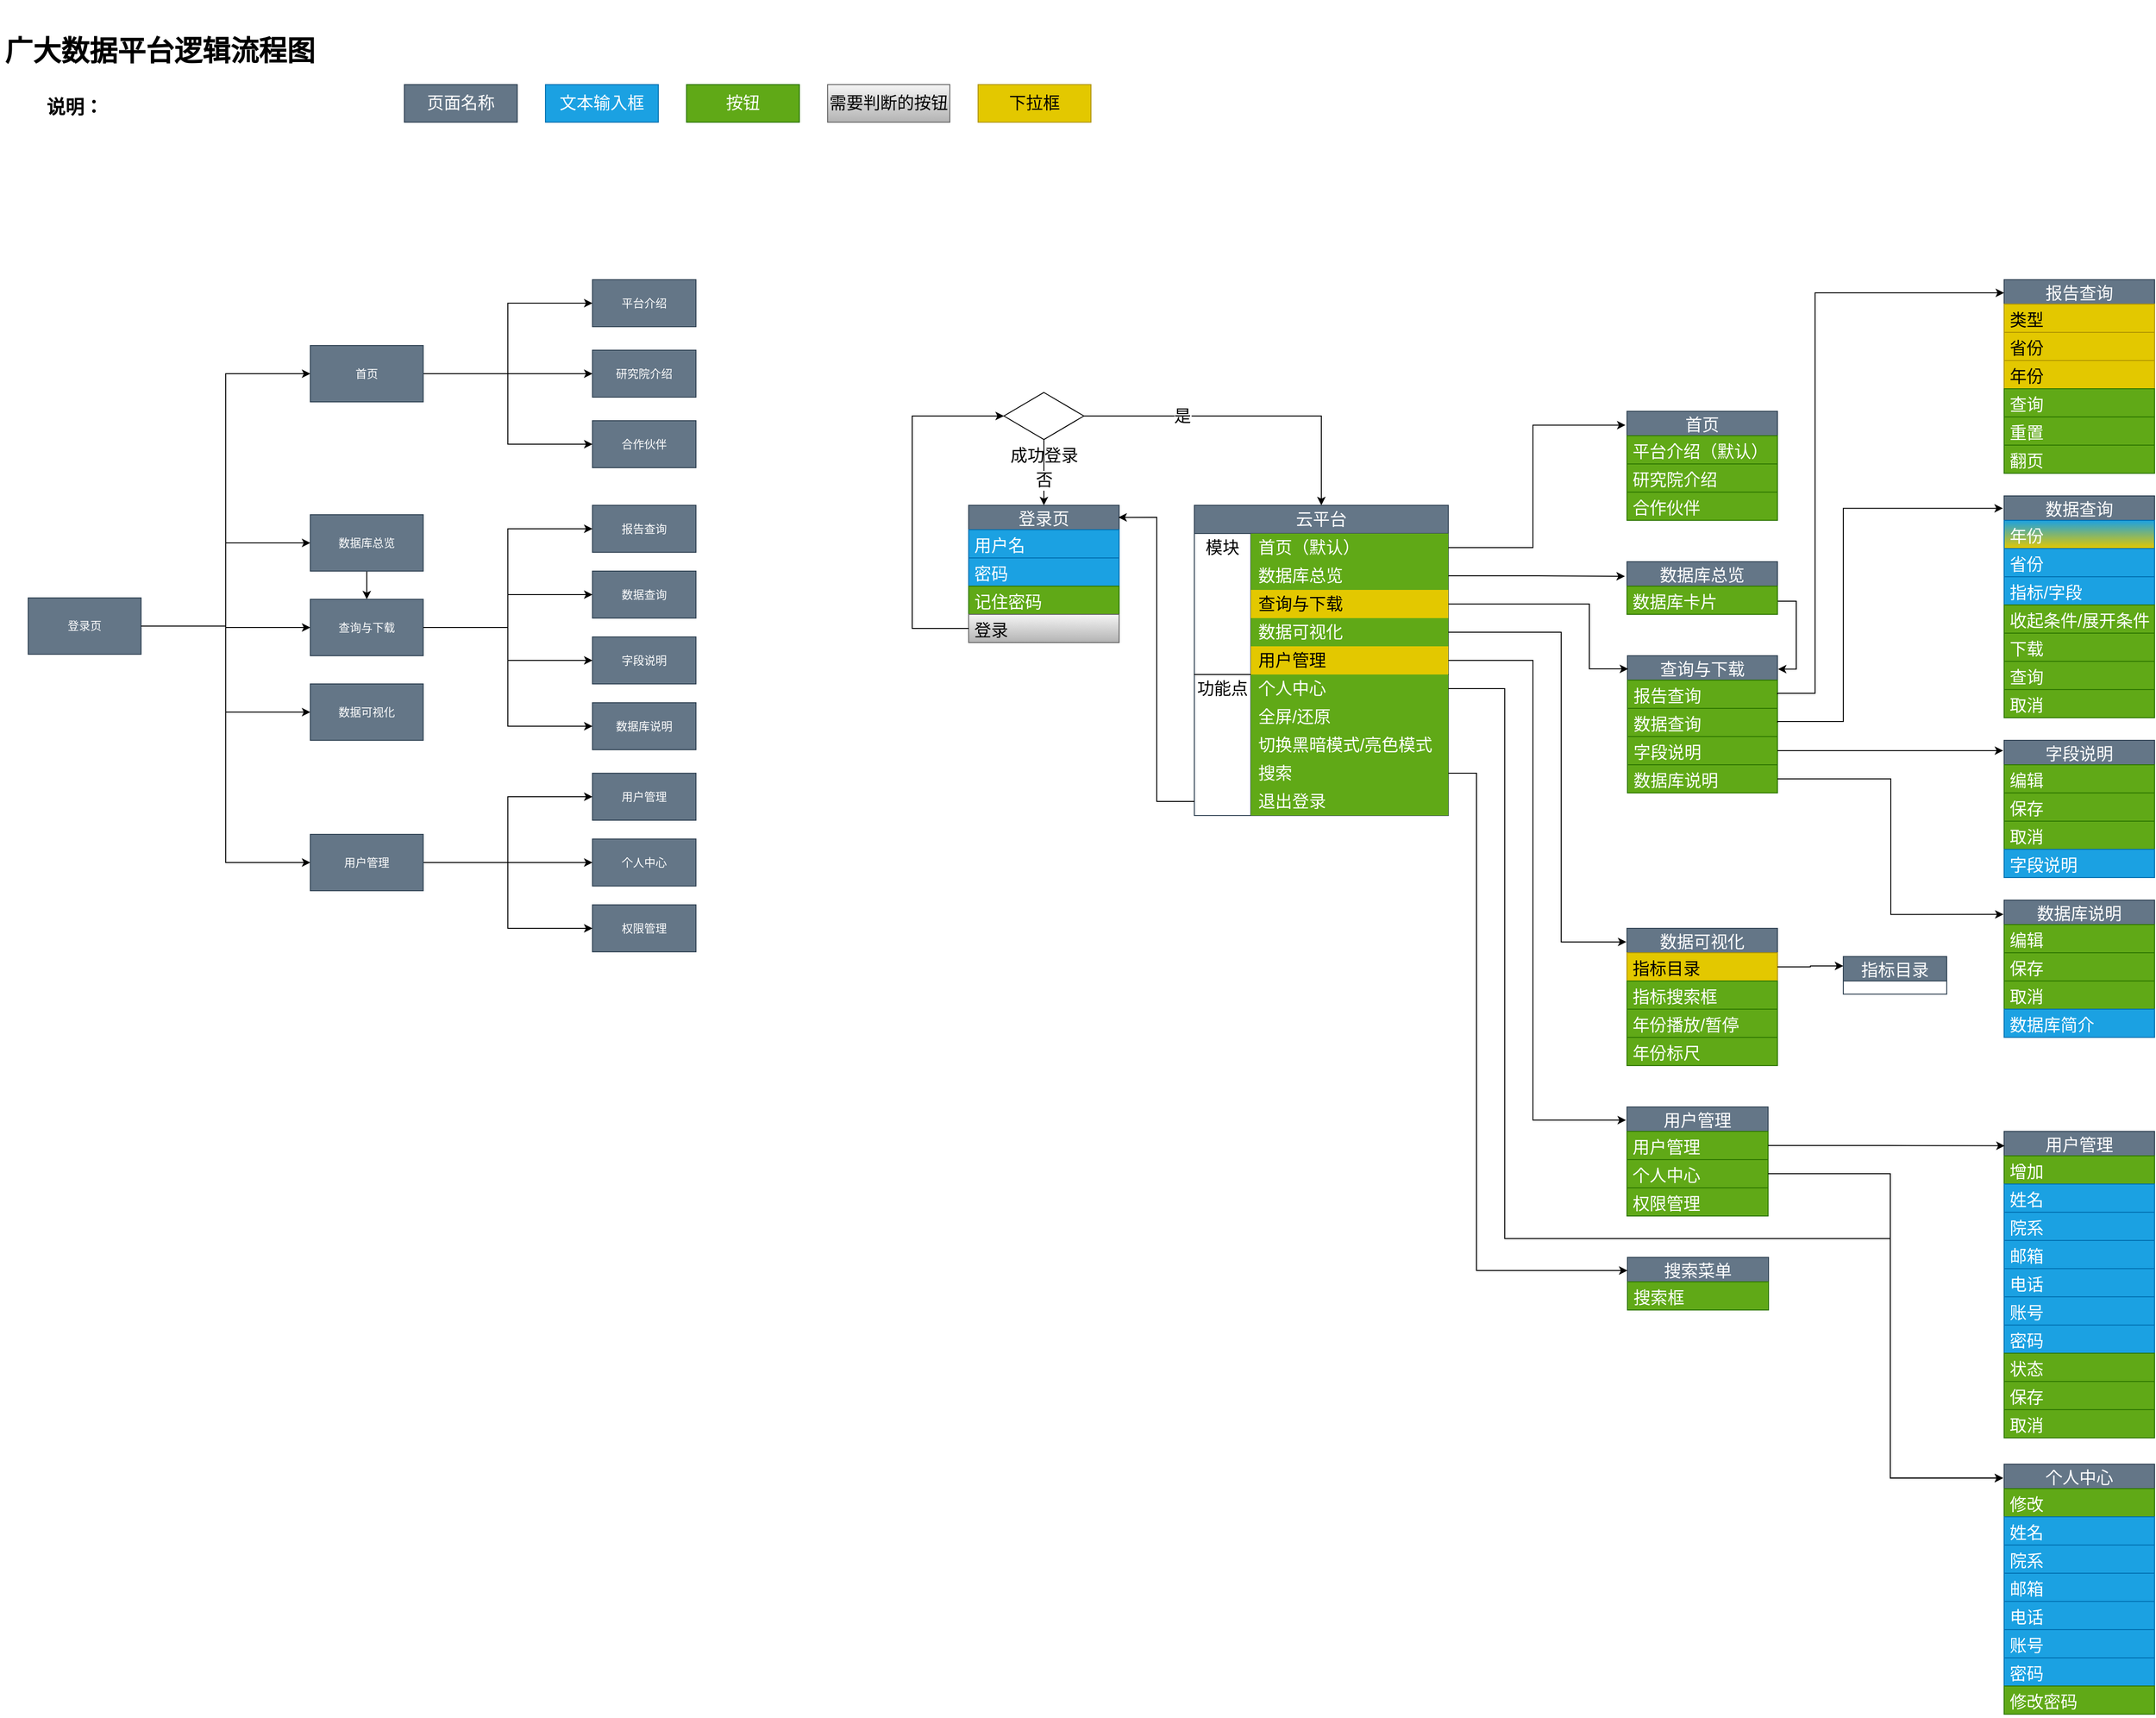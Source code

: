 <mxfile version="21.6.5" type="github" pages="3">
  <diagram name="一期平台原型" id="7vqjUSaPkWFY0bzkxEbH">
    <mxGraphModel dx="2995" dy="1627" grid="1" gridSize="10" guides="1" tooltips="1" connect="1" arrows="1" fold="1" page="1" pageScale="1" pageWidth="827" pageHeight="1169" math="0" shadow="0">
      <root>
        <mxCell id="0" />
        <mxCell id="1" parent="0" />
        <mxCell id="zD3SIofIrI8dMV4qVYlW-1" value="登录页" style="swimlane;fontStyle=0;childLayout=stackLayout;horizontal=1;startSize=26;horizontalStack=0;resizeParent=1;resizeParentMax=0;resizeLast=0;collapsible=1;marginBottom=0;align=center;fontSize=18;fillColor=#647687;fontColor=#ffffff;strokeColor=#314354;" parent="1" vertex="1">
          <mxGeometry x="1060" y="557.5" width="160" height="146" as="geometry" />
        </mxCell>
        <mxCell id="zD3SIofIrI8dMV4qVYlW-2" value="用户名" style="text;strokeColor=#006EAF;fillColor=#1ba1e2;spacingLeft=4;spacingRight=4;overflow=hidden;rotatable=0;points=[[0,0.5],[1,0.5]];portConstraint=eastwest;fontSize=18;whiteSpace=wrap;html=1;fontColor=#ffffff;" parent="zD3SIofIrI8dMV4qVYlW-1" vertex="1">
          <mxGeometry y="26" width="160" height="30" as="geometry" />
        </mxCell>
        <mxCell id="zD3SIofIrI8dMV4qVYlW-3" value="密码" style="text;strokeColor=#006EAF;fillColor=#1ba1e2;spacingLeft=4;spacingRight=4;overflow=hidden;rotatable=0;points=[[0,0.5],[1,0.5]];portConstraint=eastwest;fontSize=18;whiteSpace=wrap;html=1;fontColor=#ffffff;" parent="zD3SIofIrI8dMV4qVYlW-1" vertex="1">
          <mxGeometry y="56" width="160" height="30" as="geometry" />
        </mxCell>
        <mxCell id="zD3SIofIrI8dMV4qVYlW-4" value="记住密码" style="text;strokeColor=#2D7600;fillColor=#60a917;spacingLeft=4;spacingRight=4;overflow=hidden;rotatable=0;points=[[0,0.5],[1,0.5]];portConstraint=eastwest;fontSize=18;whiteSpace=wrap;html=1;fontColor=#ffffff;" parent="zD3SIofIrI8dMV4qVYlW-1" vertex="1">
          <mxGeometry y="86" width="160" height="30" as="geometry" />
        </mxCell>
        <mxCell id="zD3SIofIrI8dMV4qVYlW-5" value="登录" style="text;strokeColor=#666666;fillColor=#f5f5f5;spacingLeft=4;spacingRight=4;overflow=hidden;rotatable=0;points=[[0,0.5],[1,0.5]];portConstraint=eastwest;fontSize=18;whiteSpace=wrap;html=1;gradientColor=#b3b3b3;fontColor=#000000;" parent="zD3SIofIrI8dMV4qVYlW-1" vertex="1">
          <mxGeometry y="116" width="160" height="30" as="geometry" />
        </mxCell>
        <mxCell id="zD3SIofIrI8dMV4qVYlW-6" style="edgeStyle=orthogonalEdgeStyle;rounded=0;orthogonalLoop=1;jettySize=auto;html=1;exitX=0.5;exitY=1;exitDx=0;exitDy=0;exitPerimeter=0;entryX=0.5;entryY=0;entryDx=0;entryDy=0;fontSize=18;" parent="1" source="zD3SIofIrI8dMV4qVYlW-10" target="zD3SIofIrI8dMV4qVYlW-1" edge="1">
          <mxGeometry relative="1" as="geometry" />
        </mxCell>
        <mxCell id="zD3SIofIrI8dMV4qVYlW-7" value="否" style="edgeLabel;html=1;align=center;verticalAlign=middle;resizable=0;points=[];fontSize=18;" parent="zD3SIofIrI8dMV4qVYlW-6" vertex="1" connectable="0">
          <mxGeometry x="0.233" y="2" relative="1" as="geometry">
            <mxPoint x="-2" as="offset" />
          </mxGeometry>
        </mxCell>
        <mxCell id="zD3SIofIrI8dMV4qVYlW-8" style="edgeStyle=orthogonalEdgeStyle;rounded=0;orthogonalLoop=1;jettySize=auto;html=1;exitX=1;exitY=0.5;exitDx=0;exitDy=0;exitPerimeter=0;entryX=0.5;entryY=0;entryDx=0;entryDy=0;fontSize=18;" parent="1" source="zD3SIofIrI8dMV4qVYlW-10" target="zD3SIofIrI8dMV4qVYlW-12" edge="1">
          <mxGeometry relative="1" as="geometry">
            <mxPoint x="1340" y="462.5" as="targetPoint" />
          </mxGeometry>
        </mxCell>
        <mxCell id="zD3SIofIrI8dMV4qVYlW-9" value="是" style="edgeLabel;html=1;align=center;verticalAlign=middle;resizable=0;points=[];fontSize=18;" parent="zD3SIofIrI8dMV4qVYlW-8" vertex="1" connectable="0">
          <mxGeometry x="-0.158" y="1" relative="1" as="geometry">
            <mxPoint x="-42" y="1" as="offset" />
          </mxGeometry>
        </mxCell>
        <mxCell id="zD3SIofIrI8dMV4qVYlW-10" value="成功登录" style="points=[[0.25,0.25,0],[0.5,0,0],[0.75,0.25,0],[1,0.5,0],[0.75,0.75,0],[0.5,1,0],[0.25,0.75,0],[0,0.5,0]];shape=mxgraph.bpmn.gateway2;html=1;verticalLabelPosition=bottom;labelBackgroundColor=none;verticalAlign=top;align=center;perimeter=rhombusPerimeter;outlineConnect=0;outline=none;symbol=none;fontSize=18;" parent="1" vertex="1">
          <mxGeometry x="1097.5" y="437.5" width="85" height="50" as="geometry" />
        </mxCell>
        <mxCell id="zD3SIofIrI8dMV4qVYlW-11" style="edgeStyle=orthogonalEdgeStyle;rounded=0;orthogonalLoop=1;jettySize=auto;html=1;exitX=0;exitY=0.5;exitDx=0;exitDy=0;entryX=0;entryY=0.5;entryDx=0;entryDy=0;entryPerimeter=0;fontSize=18;" parent="1" source="zD3SIofIrI8dMV4qVYlW-5" target="zD3SIofIrI8dMV4qVYlW-10" edge="1">
          <mxGeometry relative="1" as="geometry">
            <Array as="points">
              <mxPoint x="1000" y="688.5" />
              <mxPoint x="1000" y="462.5" />
            </Array>
          </mxGeometry>
        </mxCell>
        <mxCell id="zD3SIofIrI8dMV4qVYlW-12" value="云平台" style="shape=table;startSize=30;container=1;collapsible=1;childLayout=tableLayout;fixedRows=1;rowLines=0;fontStyle=0;align=center;resizeLast=1;html=1;whiteSpace=wrap;fillColor=#647687;fontColor=#ffffff;strokeColor=#314354;fontSize=18;" parent="1" vertex="1">
          <mxGeometry x="1300" y="557.5" width="270" height="330" as="geometry">
            <mxRectangle x="370" y="370" width="90" height="40" as="alternateBounds" />
          </mxGeometry>
        </mxCell>
        <mxCell id="zD3SIofIrI8dMV4qVYlW-13" value="" style="shape=tableRow;horizontal=0;startSize=0;swimlaneHead=0;swimlaneBody=0;fillColor=none;collapsible=0;dropTarget=0;points=[[0,0.5],[1,0.5]];portConstraint=eastwest;top=0;left=0;right=0;bottom=0;html=1;fontSize=18;" parent="zD3SIofIrI8dMV4qVYlW-12" vertex="1">
          <mxGeometry y="30" width="270" height="30" as="geometry" />
        </mxCell>
        <mxCell id="zD3SIofIrI8dMV4qVYlW-14" value="模块" style="shape=partialRectangle;connectable=0;fillColor=none;top=0;left=0;bottom=0;right=0;fontStyle=0;overflow=hidden;html=1;whiteSpace=wrap;fontSize=18;" parent="zD3SIofIrI8dMV4qVYlW-13" vertex="1">
          <mxGeometry width="60" height="30" as="geometry">
            <mxRectangle width="60" height="30" as="alternateBounds" />
          </mxGeometry>
        </mxCell>
        <mxCell id="zD3SIofIrI8dMV4qVYlW-15" value="首页（默认）" style="shape=partialRectangle;connectable=0;fillColor=#60a917;top=0;left=0;bottom=0;right=0;align=left;spacingLeft=6;fontStyle=0;overflow=hidden;html=1;whiteSpace=wrap;fontColor=#ffffff;strokeColor=#2D7600;fontSize=18;" parent="zD3SIofIrI8dMV4qVYlW-13" vertex="1">
          <mxGeometry x="60" width="210" height="30" as="geometry">
            <mxRectangle width="210" height="30" as="alternateBounds" />
          </mxGeometry>
        </mxCell>
        <mxCell id="zD3SIofIrI8dMV4qVYlW-16" value="" style="shape=tableRow;horizontal=0;startSize=0;swimlaneHead=0;swimlaneBody=0;fillColor=none;collapsible=0;dropTarget=0;points=[[0,0.5],[1,0.5]];portConstraint=eastwest;top=0;left=0;right=0;bottom=0;html=1;fontSize=18;" parent="zD3SIofIrI8dMV4qVYlW-12" vertex="1">
          <mxGeometry y="60" width="270" height="30" as="geometry" />
        </mxCell>
        <mxCell id="zD3SIofIrI8dMV4qVYlW-17" value="" style="shape=partialRectangle;connectable=0;fillColor=none;top=0;left=0;bottom=0;right=0;fontStyle=0;overflow=hidden;html=1;whiteSpace=wrap;fontSize=18;" parent="zD3SIofIrI8dMV4qVYlW-16" vertex="1">
          <mxGeometry width="60" height="30" as="geometry">
            <mxRectangle width="60" height="30" as="alternateBounds" />
          </mxGeometry>
        </mxCell>
        <mxCell id="zD3SIofIrI8dMV4qVYlW-18" value="数据库总览" style="shape=partialRectangle;connectable=0;fillColor=#60a917;top=0;left=0;bottom=0;right=0;align=left;spacingLeft=6;fontStyle=0;overflow=hidden;html=1;whiteSpace=wrap;fontColor=#ffffff;strokeColor=#2D7600;fontSize=18;" parent="zD3SIofIrI8dMV4qVYlW-16" vertex="1">
          <mxGeometry x="60" width="210" height="30" as="geometry">
            <mxRectangle width="210" height="30" as="alternateBounds" />
          </mxGeometry>
        </mxCell>
        <mxCell id="zD3SIofIrI8dMV4qVYlW-19" value="" style="shape=tableRow;horizontal=0;startSize=0;swimlaneHead=0;swimlaneBody=0;fillColor=none;collapsible=0;dropTarget=0;points=[[0,0.5],[1,0.5]];portConstraint=eastwest;top=0;left=0;right=0;bottom=0;html=1;fontSize=18;" parent="zD3SIofIrI8dMV4qVYlW-12" vertex="1">
          <mxGeometry y="90" width="270" height="30" as="geometry" />
        </mxCell>
        <mxCell id="zD3SIofIrI8dMV4qVYlW-20" value="" style="shape=partialRectangle;connectable=0;fillColor=none;top=0;left=0;bottom=0;right=0;fontStyle=0;overflow=hidden;html=1;whiteSpace=wrap;fontSize=18;" parent="zD3SIofIrI8dMV4qVYlW-19" vertex="1">
          <mxGeometry width="60" height="30" as="geometry">
            <mxRectangle width="60" height="30" as="alternateBounds" />
          </mxGeometry>
        </mxCell>
        <mxCell id="zD3SIofIrI8dMV4qVYlW-21" value="查询与下载" style="shape=partialRectangle;connectable=0;fillColor=#e3c800;top=0;left=0;bottom=0;right=0;align=left;spacingLeft=6;fontStyle=0;overflow=hidden;html=1;whiteSpace=wrap;fontColor=#000000;strokeColor=#B09500;fontSize=18;" parent="zD3SIofIrI8dMV4qVYlW-19" vertex="1">
          <mxGeometry x="60" width="210" height="30" as="geometry">
            <mxRectangle width="210" height="30" as="alternateBounds" />
          </mxGeometry>
        </mxCell>
        <mxCell id="zD3SIofIrI8dMV4qVYlW-22" value="" style="shape=tableRow;horizontal=0;startSize=0;swimlaneHead=0;swimlaneBody=0;fillColor=none;collapsible=0;dropTarget=0;points=[[0,0.5],[1,0.5]];portConstraint=eastwest;top=0;left=0;right=0;bottom=0;html=1;fontSize=18;" parent="zD3SIofIrI8dMV4qVYlW-12" vertex="1">
          <mxGeometry y="120" width="270" height="30" as="geometry" />
        </mxCell>
        <mxCell id="zD3SIofIrI8dMV4qVYlW-23" value="" style="shape=partialRectangle;connectable=0;fillColor=none;top=0;left=0;bottom=0;right=0;fontStyle=0;overflow=hidden;html=1;whiteSpace=wrap;fontSize=18;" parent="zD3SIofIrI8dMV4qVYlW-22" vertex="1">
          <mxGeometry width="60" height="30" as="geometry">
            <mxRectangle width="60" height="30" as="alternateBounds" />
          </mxGeometry>
        </mxCell>
        <mxCell id="zD3SIofIrI8dMV4qVYlW-24" value="数据可视化" style="shape=partialRectangle;connectable=0;fillColor=#60a917;top=0;left=0;bottom=0;right=0;align=left;spacingLeft=6;fontStyle=0;overflow=hidden;html=1;whiteSpace=wrap;fontColor=#ffffff;strokeColor=#2D7600;fontSize=18;" parent="zD3SIofIrI8dMV4qVYlW-22" vertex="1">
          <mxGeometry x="60" width="210" height="30" as="geometry">
            <mxRectangle width="210" height="30" as="alternateBounds" />
          </mxGeometry>
        </mxCell>
        <mxCell id="zD3SIofIrI8dMV4qVYlW-25" value="" style="shape=tableRow;horizontal=0;startSize=0;swimlaneHead=0;swimlaneBody=0;fillColor=none;collapsible=0;dropTarget=0;points=[[0,0.5],[1,0.5]];portConstraint=eastwest;top=0;left=0;right=0;bottom=1;html=1;fontStyle=0;fontSize=18;" parent="zD3SIofIrI8dMV4qVYlW-12" vertex="1">
          <mxGeometry y="150" width="270" height="30" as="geometry" />
        </mxCell>
        <mxCell id="zD3SIofIrI8dMV4qVYlW-26" value="" style="shape=partialRectangle;connectable=0;fillColor=none;top=0;left=0;bottom=0;right=0;fontStyle=1;overflow=hidden;html=1;whiteSpace=wrap;fontSize=18;" parent="zD3SIofIrI8dMV4qVYlW-25" vertex="1">
          <mxGeometry width="60" height="30" as="geometry">
            <mxRectangle width="60" height="30" as="alternateBounds" />
          </mxGeometry>
        </mxCell>
        <mxCell id="zD3SIofIrI8dMV4qVYlW-27" value="用户管理" style="shape=partialRectangle;connectable=0;fillColor=#e3c800;top=0;left=0;bottom=0;right=0;align=left;spacingLeft=6;fontStyle=0;overflow=hidden;html=1;whiteSpace=wrap;fontColor=#000000;strokeColor=#B09500;fontSize=18;" parent="zD3SIofIrI8dMV4qVYlW-25" vertex="1">
          <mxGeometry x="60" width="210" height="30" as="geometry">
            <mxRectangle width="210" height="30" as="alternateBounds" />
          </mxGeometry>
        </mxCell>
        <mxCell id="zD3SIofIrI8dMV4qVYlW-28" value="" style="shape=tableRow;horizontal=0;startSize=0;swimlaneHead=0;swimlaneBody=0;fillColor=none;collapsible=0;dropTarget=0;points=[[0,0.5],[1,0.5]];portConstraint=eastwest;top=0;left=0;right=0;bottom=0;html=1;fontSize=18;" parent="zD3SIofIrI8dMV4qVYlW-12" vertex="1">
          <mxGeometry y="180" width="270" height="30" as="geometry" />
        </mxCell>
        <mxCell id="zD3SIofIrI8dMV4qVYlW-29" value="功能点" style="shape=partialRectangle;connectable=0;fillColor=none;top=0;left=0;bottom=0;right=0;editable=1;overflow=hidden;html=1;whiteSpace=wrap;fontSize=18;" parent="zD3SIofIrI8dMV4qVYlW-28" vertex="1">
          <mxGeometry width="60" height="30" as="geometry">
            <mxRectangle width="60" height="30" as="alternateBounds" />
          </mxGeometry>
        </mxCell>
        <mxCell id="zD3SIofIrI8dMV4qVYlW-30" value="个人中心" style="shape=partialRectangle;connectable=0;fillColor=#60a917;top=0;left=0;bottom=0;right=0;align=left;spacingLeft=6;overflow=hidden;html=1;whiteSpace=wrap;fontColor=#ffffff;strokeColor=#2D7600;fontSize=18;" parent="zD3SIofIrI8dMV4qVYlW-28" vertex="1">
          <mxGeometry x="60" width="210" height="30" as="geometry">
            <mxRectangle width="210" height="30" as="alternateBounds" />
          </mxGeometry>
        </mxCell>
        <mxCell id="zD3SIofIrI8dMV4qVYlW-31" value="" style="shape=tableRow;horizontal=0;startSize=0;swimlaneHead=0;swimlaneBody=0;fillColor=none;collapsible=0;dropTarget=0;points=[[0,0.5],[1,0.5]];portConstraint=eastwest;top=0;left=0;right=0;bottom=0;html=1;fontSize=18;" parent="zD3SIofIrI8dMV4qVYlW-12" vertex="1">
          <mxGeometry y="210" width="270" height="30" as="geometry" />
        </mxCell>
        <mxCell id="zD3SIofIrI8dMV4qVYlW-32" value="" style="shape=partialRectangle;connectable=0;fillColor=none;top=0;left=0;bottom=0;right=0;editable=1;overflow=hidden;html=1;whiteSpace=wrap;fontSize=18;" parent="zD3SIofIrI8dMV4qVYlW-31" vertex="1">
          <mxGeometry width="60" height="30" as="geometry">
            <mxRectangle width="60" height="30" as="alternateBounds" />
          </mxGeometry>
        </mxCell>
        <mxCell id="zD3SIofIrI8dMV4qVYlW-33" value="全屏/还原" style="shape=partialRectangle;connectable=0;fillColor=#60a917;top=0;left=0;bottom=0;right=0;align=left;spacingLeft=6;overflow=hidden;html=1;whiteSpace=wrap;fontColor=#ffffff;strokeColor=#2D7600;fontSize=18;" parent="zD3SIofIrI8dMV4qVYlW-31" vertex="1">
          <mxGeometry x="60" width="210" height="30" as="geometry">
            <mxRectangle width="210" height="30" as="alternateBounds" />
          </mxGeometry>
        </mxCell>
        <mxCell id="zD3SIofIrI8dMV4qVYlW-34" value="" style="shape=tableRow;horizontal=0;startSize=0;swimlaneHead=0;swimlaneBody=0;fillColor=none;collapsible=0;dropTarget=0;points=[[0,0.5],[1,0.5]];portConstraint=eastwest;top=0;left=0;right=0;bottom=0;html=1;fontSize=18;" parent="zD3SIofIrI8dMV4qVYlW-12" vertex="1">
          <mxGeometry y="240" width="270" height="30" as="geometry" />
        </mxCell>
        <mxCell id="zD3SIofIrI8dMV4qVYlW-35" value="" style="shape=partialRectangle;connectable=0;fillColor=none;top=0;left=0;bottom=0;right=0;editable=1;overflow=hidden;html=1;whiteSpace=wrap;fontSize=18;" parent="zD3SIofIrI8dMV4qVYlW-34" vertex="1">
          <mxGeometry width="60" height="30" as="geometry">
            <mxRectangle width="60" height="30" as="alternateBounds" />
          </mxGeometry>
        </mxCell>
        <mxCell id="zD3SIofIrI8dMV4qVYlW-36" value="切换黑暗模式/亮色模式" style="shape=partialRectangle;connectable=0;fillColor=#60a917;top=0;left=0;bottom=0;right=0;align=left;spacingLeft=6;overflow=hidden;html=1;whiteSpace=wrap;fontColor=#ffffff;strokeColor=#2D7600;fontSize=18;" parent="zD3SIofIrI8dMV4qVYlW-34" vertex="1">
          <mxGeometry x="60" width="210" height="30" as="geometry">
            <mxRectangle width="210" height="30" as="alternateBounds" />
          </mxGeometry>
        </mxCell>
        <mxCell id="zD3SIofIrI8dMV4qVYlW-37" value="" style="shape=tableRow;horizontal=0;startSize=0;swimlaneHead=0;swimlaneBody=0;fillColor=none;collapsible=0;dropTarget=0;points=[[0,0.5],[1,0.5]];portConstraint=eastwest;top=0;left=0;right=0;bottom=0;html=1;fontSize=18;" parent="zD3SIofIrI8dMV4qVYlW-12" vertex="1">
          <mxGeometry y="270" width="270" height="30" as="geometry" />
        </mxCell>
        <mxCell id="zD3SIofIrI8dMV4qVYlW-38" value="" style="shape=partialRectangle;connectable=0;fillColor=none;top=0;left=0;bottom=0;right=0;editable=1;overflow=hidden;html=1;whiteSpace=wrap;fontSize=18;" parent="zD3SIofIrI8dMV4qVYlW-37" vertex="1">
          <mxGeometry width="60" height="30" as="geometry">
            <mxRectangle width="60" height="30" as="alternateBounds" />
          </mxGeometry>
        </mxCell>
        <mxCell id="zD3SIofIrI8dMV4qVYlW-39" value="搜索" style="shape=partialRectangle;connectable=0;fillColor=#60a917;top=0;left=0;bottom=0;right=0;align=left;spacingLeft=6;overflow=hidden;html=1;whiteSpace=wrap;fontColor=#ffffff;strokeColor=#2D7600;fontSize=18;" parent="zD3SIofIrI8dMV4qVYlW-37" vertex="1">
          <mxGeometry x="60" width="210" height="30" as="geometry">
            <mxRectangle width="210" height="30" as="alternateBounds" />
          </mxGeometry>
        </mxCell>
        <mxCell id="zD3SIofIrI8dMV4qVYlW-40" value="" style="shape=tableRow;horizontal=0;startSize=0;swimlaneHead=0;swimlaneBody=0;fillColor=none;collapsible=0;dropTarget=0;points=[[0,0.5],[1,0.5]];portConstraint=eastwest;top=0;left=0;right=0;bottom=0;html=1;fontSize=18;" parent="zD3SIofIrI8dMV4qVYlW-12" vertex="1">
          <mxGeometry y="300" width="270" height="30" as="geometry" />
        </mxCell>
        <mxCell id="zD3SIofIrI8dMV4qVYlW-41" value="" style="shape=partialRectangle;connectable=0;fillColor=none;top=0;left=0;bottom=0;right=0;editable=1;overflow=hidden;html=1;whiteSpace=wrap;fontSize=18;" parent="zD3SIofIrI8dMV4qVYlW-40" vertex="1">
          <mxGeometry width="60" height="30" as="geometry">
            <mxRectangle width="60" height="30" as="alternateBounds" />
          </mxGeometry>
        </mxCell>
        <mxCell id="zD3SIofIrI8dMV4qVYlW-42" value="退出登录" style="shape=partialRectangle;connectable=0;fillColor=#60a917;top=0;left=0;bottom=0;right=0;align=left;spacingLeft=6;overflow=hidden;html=1;whiteSpace=wrap;fontColor=#ffffff;strokeColor=#2D7600;fontSize=18;" parent="zD3SIofIrI8dMV4qVYlW-40" vertex="1">
          <mxGeometry x="60" width="210" height="30" as="geometry">
            <mxRectangle width="210" height="30" as="alternateBounds" />
          </mxGeometry>
        </mxCell>
        <mxCell id="zD3SIofIrI8dMV4qVYlW-43" value="首页" style="swimlane;fontStyle=0;childLayout=stackLayout;horizontal=1;startSize=26;horizontalStack=0;resizeParent=1;resizeParentMax=0;resizeLast=0;collapsible=1;marginBottom=0;align=center;fontSize=18;fillColor=#647687;fontColor=#ffffff;strokeColor=#314354;" parent="1" vertex="1">
          <mxGeometry x="1760" y="457.5" width="160" height="116" as="geometry">
            <mxRectangle x="913" y="1110" width="80" height="40" as="alternateBounds" />
          </mxGeometry>
        </mxCell>
        <mxCell id="zD3SIofIrI8dMV4qVYlW-44" value="平台介绍（默认）" style="text;strokeColor=#2D7600;fillColor=#60a917;spacingLeft=4;spacingRight=4;overflow=hidden;rotatable=0;points=[[0,0.5],[1,0.5]];portConstraint=eastwest;fontSize=18;whiteSpace=wrap;html=1;fontColor=#ffffff;" parent="zD3SIofIrI8dMV4qVYlW-43" vertex="1">
          <mxGeometry y="26" width="160" height="30" as="geometry" />
        </mxCell>
        <mxCell id="zD3SIofIrI8dMV4qVYlW-45" value="研究院介绍" style="text;strokeColor=#2D7600;fillColor=#60a917;spacingLeft=4;spacingRight=4;overflow=hidden;rotatable=0;points=[[0,0.5],[1,0.5]];portConstraint=eastwest;fontSize=18;whiteSpace=wrap;html=1;fontColor=#ffffff;" parent="zD3SIofIrI8dMV4qVYlW-43" vertex="1">
          <mxGeometry y="56" width="160" height="30" as="geometry" />
        </mxCell>
        <mxCell id="zD3SIofIrI8dMV4qVYlW-46" value="合作伙伴" style="text;strokeColor=#2D7600;fillColor=#60a917;spacingLeft=4;spacingRight=4;overflow=hidden;rotatable=0;points=[[0,0.5],[1,0.5]];portConstraint=eastwest;fontSize=18;whiteSpace=wrap;html=1;fontColor=#ffffff;" parent="zD3SIofIrI8dMV4qVYlW-43" vertex="1">
          <mxGeometry y="86" width="160" height="30" as="geometry" />
        </mxCell>
        <mxCell id="zD3SIofIrI8dMV4qVYlW-47" style="edgeStyle=orthogonalEdgeStyle;rounded=0;orthogonalLoop=1;jettySize=auto;html=1;exitX=1;exitY=0.5;exitDx=0;exitDy=0;entryX=-0.01;entryY=0.127;entryDx=0;entryDy=0;entryPerimeter=0;fontSize=18;" parent="1" source="zD3SIofIrI8dMV4qVYlW-13" target="zD3SIofIrI8dMV4qVYlW-43" edge="1">
          <mxGeometry relative="1" as="geometry">
            <mxPoint x="1670" y="497.5" as="targetPoint" />
            <Array as="points">
              <mxPoint x="1660" y="602.5" />
              <mxPoint x="1660" y="472.5" />
            </Array>
          </mxGeometry>
        </mxCell>
        <mxCell id="zD3SIofIrI8dMV4qVYlW-48" style="edgeStyle=orthogonalEdgeStyle;rounded=0;orthogonalLoop=1;jettySize=auto;html=1;exitX=1;exitY=0.75;exitDx=0;exitDy=0;entryX=1.003;entryY=0.098;entryDx=0;entryDy=0;entryPerimeter=0;" parent="1" source="zD3SIofIrI8dMV4qVYlW-49" target="zD3SIofIrI8dMV4qVYlW-51" edge="1">
          <mxGeometry relative="1" as="geometry" />
        </mxCell>
        <mxCell id="zD3SIofIrI8dMV4qVYlW-49" value="数据库总览" style="swimlane;fontStyle=0;childLayout=stackLayout;horizontal=1;startSize=26;horizontalStack=0;resizeParent=1;resizeParentMax=0;resizeLast=0;collapsible=1;marginBottom=0;align=center;fontSize=18;fillColor=#647687;fontColor=#ffffff;strokeColor=#314354;" parent="1" vertex="1">
          <mxGeometry x="1760" y="617.5" width="160" height="56" as="geometry">
            <mxRectangle x="827" y="372" width="130" height="40" as="alternateBounds" />
          </mxGeometry>
        </mxCell>
        <mxCell id="zD3SIofIrI8dMV4qVYlW-50" value="数据库卡片" style="text;strokeColor=#2D7600;fillColor=#60a917;spacingLeft=4;spacingRight=4;overflow=hidden;rotatable=0;points=[[0,0.5],[1,0.5]];portConstraint=eastwest;fontSize=18;whiteSpace=wrap;html=1;fontColor=#ffffff;" parent="zD3SIofIrI8dMV4qVYlW-49" vertex="1">
          <mxGeometry y="26" width="160" height="30" as="geometry" />
        </mxCell>
        <mxCell id="zD3SIofIrI8dMV4qVYlW-51" value="查询与下载" style="swimlane;fontStyle=0;childLayout=stackLayout;horizontal=1;startSize=26;horizontalStack=0;resizeParent=1;resizeParentMax=0;resizeLast=0;collapsible=1;marginBottom=0;align=center;fontSize=18;fillColor=#647687;fontColor=#ffffff;strokeColor=#314354;" parent="1" vertex="1">
          <mxGeometry x="1760.5" y="717.5" width="159.5" height="146" as="geometry">
            <mxRectangle x="1063" y="530" width="130" height="40" as="alternateBounds" />
          </mxGeometry>
        </mxCell>
        <mxCell id="zD3SIofIrI8dMV4qVYlW-52" value="报告查询" style="text;strokeColor=#2D7600;fillColor=#60a917;spacingLeft=4;spacingRight=4;overflow=hidden;rotatable=0;points=[[0,0.5],[1,0.5]];portConstraint=eastwest;fontSize=18;whiteSpace=wrap;html=1;fontColor=#ffffff;" parent="zD3SIofIrI8dMV4qVYlW-51" vertex="1">
          <mxGeometry y="26" width="159.5" height="30" as="geometry" />
        </mxCell>
        <mxCell id="zD3SIofIrI8dMV4qVYlW-53" value="数据查询" style="text;strokeColor=#2D7600;fillColor=#60a917;spacingLeft=4;spacingRight=4;overflow=hidden;rotatable=0;points=[[0,0.5],[1,0.5]];portConstraint=eastwest;fontSize=18;whiteSpace=wrap;html=1;fontColor=#ffffff;" parent="zD3SIofIrI8dMV4qVYlW-51" vertex="1">
          <mxGeometry y="56" width="159.5" height="30" as="geometry" />
        </mxCell>
        <mxCell id="zD3SIofIrI8dMV4qVYlW-54" value="字段说明" style="text;strokeColor=#2D7600;fillColor=#60a917;spacingLeft=4;spacingRight=4;overflow=hidden;rotatable=0;points=[[0,0.5],[1,0.5]];portConstraint=eastwest;fontSize=18;whiteSpace=wrap;html=1;fontColor=#ffffff;" parent="zD3SIofIrI8dMV4qVYlW-51" vertex="1">
          <mxGeometry y="86" width="159.5" height="30" as="geometry" />
        </mxCell>
        <mxCell id="zD3SIofIrI8dMV4qVYlW-55" value="数据库说明" style="text;strokeColor=#2D7600;fillColor=#60a917;spacingLeft=4;spacingRight=4;overflow=hidden;rotatable=0;points=[[0,0.5],[1,0.5]];portConstraint=eastwest;fontSize=18;whiteSpace=wrap;html=1;fontColor=#ffffff;" parent="zD3SIofIrI8dMV4qVYlW-51" vertex="1">
          <mxGeometry y="116" width="159.5" height="30" as="geometry" />
        </mxCell>
        <mxCell id="zD3SIofIrI8dMV4qVYlW-56" value="数据查询" style="swimlane;fontStyle=0;childLayout=stackLayout;horizontal=1;startSize=26;horizontalStack=0;resizeParent=1;resizeParentMax=0;resizeLast=0;collapsible=1;marginBottom=0;align=center;fontSize=18;fillColor=#647687;fontColor=#ffffff;strokeColor=#314354;" parent="1" vertex="1">
          <mxGeometry x="2161" y="547.5" width="160" height="236" as="geometry" />
        </mxCell>
        <mxCell id="zD3SIofIrI8dMV4qVYlW-57" value="年份" style="text;strokeColor=#006EAF;fillColor=#1ba1e2;spacingLeft=4;spacingRight=4;overflow=hidden;rotatable=0;points=[[0,0.5],[1,0.5]];portConstraint=eastwest;fontSize=18;whiteSpace=wrap;html=1;fontColor=#ffffff;gradientColor=#E3C800;" parent="zD3SIofIrI8dMV4qVYlW-56" vertex="1">
          <mxGeometry y="26" width="160" height="30" as="geometry" />
        </mxCell>
        <mxCell id="zD3SIofIrI8dMV4qVYlW-58" value="省份" style="text;strokeColor=#006EAF;fillColor=#1ba1e2;spacingLeft=4;spacingRight=4;overflow=hidden;rotatable=0;points=[[0,0.5],[1,0.5]];portConstraint=eastwest;fontSize=18;whiteSpace=wrap;html=1;fontColor=#ffffff;" parent="zD3SIofIrI8dMV4qVYlW-56" vertex="1">
          <mxGeometry y="56" width="160" height="30" as="geometry" />
        </mxCell>
        <mxCell id="zD3SIofIrI8dMV4qVYlW-59" value="指标/字段" style="text;strokeColor=#006EAF;fillColor=#1ba1e2;spacingLeft=4;spacingRight=4;overflow=hidden;rotatable=0;points=[[0,0.5],[1,0.5]];portConstraint=eastwest;fontSize=18;whiteSpace=wrap;html=1;fontColor=#ffffff;" parent="zD3SIofIrI8dMV4qVYlW-56" vertex="1">
          <mxGeometry y="86" width="160" height="30" as="geometry" />
        </mxCell>
        <mxCell id="zD3SIofIrI8dMV4qVYlW-60" value="收起条件/展开条件" style="text;strokeColor=#2D7600;fillColor=#60a917;spacingLeft=4;spacingRight=4;overflow=hidden;rotatable=0;points=[[0,0.5],[1,0.5]];portConstraint=eastwest;fontSize=18;whiteSpace=wrap;html=1;fontColor=#ffffff;" parent="zD3SIofIrI8dMV4qVYlW-56" vertex="1">
          <mxGeometry y="116" width="160" height="30" as="geometry" />
        </mxCell>
        <mxCell id="zD3SIofIrI8dMV4qVYlW-61" value="下载" style="text;strokeColor=#2D7600;fillColor=#60a917;spacingLeft=4;spacingRight=4;overflow=hidden;rotatable=0;points=[[0,0.5],[1,0.5]];portConstraint=eastwest;fontSize=18;whiteSpace=wrap;html=1;fontColor=#ffffff;" parent="zD3SIofIrI8dMV4qVYlW-56" vertex="1">
          <mxGeometry y="146" width="160" height="30" as="geometry" />
        </mxCell>
        <mxCell id="zD3SIofIrI8dMV4qVYlW-62" value="查询" style="text;strokeColor=#2D7600;fillColor=#60a917;spacingLeft=4;spacingRight=4;overflow=hidden;rotatable=0;points=[[0,0.5],[1,0.5]];portConstraint=eastwest;fontSize=18;whiteSpace=wrap;html=1;fontColor=#ffffff;" parent="zD3SIofIrI8dMV4qVYlW-56" vertex="1">
          <mxGeometry y="176" width="160" height="30" as="geometry" />
        </mxCell>
        <mxCell id="zD3SIofIrI8dMV4qVYlW-63" value="取消" style="text;strokeColor=#2D7600;fillColor=#60a917;spacingLeft=4;spacingRight=4;overflow=hidden;rotatable=0;points=[[0,0.5],[1,0.5]];portConstraint=eastwest;fontSize=18;whiteSpace=wrap;html=1;fontColor=#ffffff;" parent="zD3SIofIrI8dMV4qVYlW-56" vertex="1">
          <mxGeometry y="206" width="160" height="30" as="geometry" />
        </mxCell>
        <mxCell id="zD3SIofIrI8dMV4qVYlW-64" value="字段说明" style="swimlane;fontStyle=0;childLayout=stackLayout;horizontal=1;startSize=26;horizontalStack=0;resizeParent=1;resizeParentMax=0;resizeLast=0;collapsible=1;marginBottom=0;align=center;fontSize=18;fillColor=#647687;fontColor=#ffffff;strokeColor=#314354;" parent="1" vertex="1">
          <mxGeometry x="2161" y="807.5" width="160" height="146" as="geometry" />
        </mxCell>
        <mxCell id="zD3SIofIrI8dMV4qVYlW-65" value="编辑" style="text;strokeColor=#2D7600;fillColor=#60a917;spacingLeft=4;spacingRight=4;overflow=hidden;rotatable=0;points=[[0,0.5],[1,0.5]];portConstraint=eastwest;fontSize=18;whiteSpace=wrap;html=1;fontColor=#ffffff;" parent="zD3SIofIrI8dMV4qVYlW-64" vertex="1">
          <mxGeometry y="26" width="160" height="30" as="geometry" />
        </mxCell>
        <mxCell id="zD3SIofIrI8dMV4qVYlW-66" value="保存" style="text;strokeColor=#2D7600;fillColor=#60a917;spacingLeft=4;spacingRight=4;overflow=hidden;rotatable=0;points=[[0,0.5],[1,0.5]];portConstraint=eastwest;fontSize=18;whiteSpace=wrap;html=1;fontColor=#ffffff;" parent="zD3SIofIrI8dMV4qVYlW-64" vertex="1">
          <mxGeometry y="56" width="160" height="30" as="geometry" />
        </mxCell>
        <mxCell id="zD3SIofIrI8dMV4qVYlW-67" value="取消" style="text;strokeColor=#2D7600;fillColor=#60a917;spacingLeft=4;spacingRight=4;overflow=hidden;rotatable=0;points=[[0,0.5],[1,0.5]];portConstraint=eastwest;fontSize=18;whiteSpace=wrap;html=1;fontColor=#ffffff;" parent="zD3SIofIrI8dMV4qVYlW-64" vertex="1">
          <mxGeometry y="86" width="160" height="30" as="geometry" />
        </mxCell>
        <mxCell id="zD3SIofIrI8dMV4qVYlW-68" value="字段说明" style="text;strokeColor=#006EAF;fillColor=#1ba1e2;spacingLeft=4;spacingRight=4;overflow=hidden;rotatable=0;points=[[0,0.5],[1,0.5]];portConstraint=eastwest;fontSize=18;whiteSpace=wrap;html=1;fontColor=#ffffff;" parent="zD3SIofIrI8dMV4qVYlW-64" vertex="1">
          <mxGeometry y="116" width="160" height="30" as="geometry" />
        </mxCell>
        <mxCell id="zD3SIofIrI8dMV4qVYlW-69" value="数据库说明" style="swimlane;fontStyle=0;childLayout=stackLayout;horizontal=1;startSize=26;horizontalStack=0;resizeParent=1;resizeParentMax=0;resizeLast=0;collapsible=1;marginBottom=0;align=center;fontSize=18;fillColor=#647687;fontColor=#ffffff;strokeColor=#314354;" parent="1" vertex="1">
          <mxGeometry x="2161" y="977.5" width="160" height="146" as="geometry" />
        </mxCell>
        <mxCell id="zD3SIofIrI8dMV4qVYlW-70" value="编辑" style="text;strokeColor=#2D7600;fillColor=#60a917;spacingLeft=4;spacingRight=4;overflow=hidden;rotatable=0;points=[[0,0.5],[1,0.5]];portConstraint=eastwest;fontSize=18;whiteSpace=wrap;html=1;fontColor=#ffffff;" parent="zD3SIofIrI8dMV4qVYlW-69" vertex="1">
          <mxGeometry y="26" width="160" height="30" as="geometry" />
        </mxCell>
        <mxCell id="zD3SIofIrI8dMV4qVYlW-71" value="保存" style="text;strokeColor=#2D7600;fillColor=#60a917;spacingLeft=4;spacingRight=4;overflow=hidden;rotatable=0;points=[[0,0.5],[1,0.5]];portConstraint=eastwest;fontSize=18;whiteSpace=wrap;html=1;fontColor=#ffffff;" parent="zD3SIofIrI8dMV4qVYlW-69" vertex="1">
          <mxGeometry y="56" width="160" height="30" as="geometry" />
        </mxCell>
        <mxCell id="zD3SIofIrI8dMV4qVYlW-72" value="取消" style="text;strokeColor=#2D7600;fillColor=#60a917;spacingLeft=4;spacingRight=4;overflow=hidden;rotatable=0;points=[[0,0.5],[1,0.5]];portConstraint=eastwest;fontSize=18;whiteSpace=wrap;html=1;fontColor=#ffffff;" parent="zD3SIofIrI8dMV4qVYlW-69" vertex="1">
          <mxGeometry y="86" width="160" height="30" as="geometry" />
        </mxCell>
        <mxCell id="zD3SIofIrI8dMV4qVYlW-73" value="数据库简介" style="text;strokeColor=#006EAF;fillColor=#1ba1e2;spacingLeft=4;spacingRight=4;overflow=hidden;rotatable=0;points=[[0,0.5],[1,0.5]];portConstraint=eastwest;fontSize=18;whiteSpace=wrap;html=1;fontColor=#ffffff;" parent="zD3SIofIrI8dMV4qVYlW-69" vertex="1">
          <mxGeometry y="116" width="160" height="30" as="geometry" />
        </mxCell>
        <mxCell id="zD3SIofIrI8dMV4qVYlW-74" value="报告查询" style="swimlane;fontStyle=0;childLayout=stackLayout;horizontal=1;startSize=26;horizontalStack=0;resizeParent=1;resizeParentMax=0;resizeLast=0;collapsible=1;marginBottom=0;align=center;fontSize=18;fillColor=#647687;fontColor=#ffffff;strokeColor=#314354;" parent="1" vertex="1">
          <mxGeometry x="2161" y="317.5" width="160" height="206" as="geometry" />
        </mxCell>
        <mxCell id="zD3SIofIrI8dMV4qVYlW-75" value="类型" style="text;strokeColor=#B09500;fillColor=#e3c800;spacingLeft=4;spacingRight=4;overflow=hidden;rotatable=0;points=[[0,0.5],[1,0.5]];portConstraint=eastwest;fontSize=18;whiteSpace=wrap;html=1;fontColor=#000000;" parent="zD3SIofIrI8dMV4qVYlW-74" vertex="1">
          <mxGeometry y="26" width="160" height="30" as="geometry" />
        </mxCell>
        <mxCell id="zD3SIofIrI8dMV4qVYlW-76" value="省份" style="text;strokeColor=#B09500;fillColor=#e3c800;spacingLeft=4;spacingRight=4;overflow=hidden;rotatable=0;points=[[0,0.5],[1,0.5]];portConstraint=eastwest;fontSize=18;whiteSpace=wrap;html=1;fontColor=#000000;" parent="zD3SIofIrI8dMV4qVYlW-74" vertex="1">
          <mxGeometry y="56" width="160" height="30" as="geometry" />
        </mxCell>
        <mxCell id="zD3SIofIrI8dMV4qVYlW-77" value="年份" style="text;strokeColor=#B09500;fillColor=#e3c800;spacingLeft=4;spacingRight=4;overflow=hidden;rotatable=0;points=[[0,0.5],[1,0.5]];portConstraint=eastwest;fontSize=18;whiteSpace=wrap;html=1;fontColor=#000000;" parent="zD3SIofIrI8dMV4qVYlW-74" vertex="1">
          <mxGeometry y="86" width="160" height="30" as="geometry" />
        </mxCell>
        <mxCell id="zD3SIofIrI8dMV4qVYlW-78" value="查询" style="text;strokeColor=#2D7600;fillColor=#60a917;spacingLeft=4;spacingRight=4;overflow=hidden;rotatable=0;points=[[0,0.5],[1,0.5]];portConstraint=eastwest;fontSize=18;whiteSpace=wrap;html=1;fontColor=#ffffff;" parent="zD3SIofIrI8dMV4qVYlW-74" vertex="1">
          <mxGeometry y="116" width="160" height="30" as="geometry" />
        </mxCell>
        <mxCell id="zD3SIofIrI8dMV4qVYlW-79" value="重置" style="text;strokeColor=#2D7600;fillColor=#60a917;spacingLeft=4;spacingRight=4;overflow=hidden;rotatable=0;points=[[0,0.5],[1,0.5]];portConstraint=eastwest;fontSize=18;whiteSpace=wrap;html=1;fontColor=#ffffff;" parent="zD3SIofIrI8dMV4qVYlW-74" vertex="1">
          <mxGeometry y="146" width="160" height="30" as="geometry" />
        </mxCell>
        <mxCell id="zD3SIofIrI8dMV4qVYlW-80" value="翻页" style="text;strokeColor=#2D7600;fillColor=#60a917;spacingLeft=4;spacingRight=4;overflow=hidden;rotatable=0;points=[[0,0.5],[1,0.5]];portConstraint=eastwest;fontSize=18;whiteSpace=wrap;html=1;fontColor=#ffffff;" parent="zD3SIofIrI8dMV4qVYlW-74" vertex="1">
          <mxGeometry y="176" width="160" height="30" as="geometry" />
        </mxCell>
        <mxCell id="zD3SIofIrI8dMV4qVYlW-81" value="用户管理" style="swimlane;fontStyle=0;childLayout=stackLayout;horizontal=1;startSize=26;horizontalStack=0;resizeParent=1;resizeParentMax=0;resizeLast=0;collapsible=1;marginBottom=0;align=center;fontSize=18;fillColor=#647687;fontColor=#ffffff;strokeColor=#314354;" parent="1" vertex="1">
          <mxGeometry x="1760" y="1197.5" width="150" height="116" as="geometry" />
        </mxCell>
        <mxCell id="zD3SIofIrI8dMV4qVYlW-82" value="用户管理" style="text;strokeColor=#2D7600;fillColor=#60a917;spacingLeft=4;spacingRight=4;overflow=hidden;rotatable=0;points=[[0,0.5],[1,0.5]];portConstraint=eastwest;fontSize=18;whiteSpace=wrap;html=1;fontColor=#ffffff;" parent="zD3SIofIrI8dMV4qVYlW-81" vertex="1">
          <mxGeometry y="26" width="150" height="30" as="geometry" />
        </mxCell>
        <mxCell id="zD3SIofIrI8dMV4qVYlW-83" value="个人中心" style="text;strokeColor=#2D7600;fillColor=#60a917;spacingLeft=4;spacingRight=4;overflow=hidden;rotatable=0;points=[[0,0.5],[1,0.5]];portConstraint=eastwest;fontSize=18;whiteSpace=wrap;html=1;fontColor=#ffffff;" parent="zD3SIofIrI8dMV4qVYlW-81" vertex="1">
          <mxGeometry y="56" width="150" height="30" as="geometry" />
        </mxCell>
        <mxCell id="zD3SIofIrI8dMV4qVYlW-84" value="权限管理" style="text;strokeColor=#2D7600;fillColor=#60a917;spacingLeft=4;spacingRight=4;overflow=hidden;rotatable=0;points=[[0,0.5],[1,0.5]];portConstraint=eastwest;fontSize=18;whiteSpace=wrap;html=1;fontColor=#ffffff;" parent="zD3SIofIrI8dMV4qVYlW-81" vertex="1">
          <mxGeometry y="86" width="150" height="30" as="geometry" />
        </mxCell>
        <mxCell id="zD3SIofIrI8dMV4qVYlW-85" value="个人中心" style="swimlane;fontStyle=0;childLayout=stackLayout;horizontal=1;startSize=26;horizontalStack=0;resizeParent=1;resizeParentMax=0;resizeLast=0;collapsible=1;marginBottom=0;align=center;fontSize=18;fillColor=#647687;fontColor=#ffffff;strokeColor=#314354;" parent="1" vertex="1">
          <mxGeometry x="2161" y="1577.5" width="160" height="266" as="geometry" />
        </mxCell>
        <mxCell id="zD3SIofIrI8dMV4qVYlW-86" value="修改" style="text;strokeColor=#2D7600;fillColor=#60a917;spacingLeft=4;spacingRight=4;overflow=hidden;rotatable=0;points=[[0,0.5],[1,0.5]];portConstraint=eastwest;fontSize=18;whiteSpace=wrap;html=1;fontColor=#ffffff;" parent="zD3SIofIrI8dMV4qVYlW-85" vertex="1">
          <mxGeometry y="26" width="160" height="30" as="geometry" />
        </mxCell>
        <mxCell id="zD3SIofIrI8dMV4qVYlW-87" value="姓名" style="text;strokeColor=#006EAF;fillColor=#1ba1e2;spacingLeft=4;spacingRight=4;overflow=hidden;rotatable=0;points=[[0,0.5],[1,0.5]];portConstraint=eastwest;fontSize=18;whiteSpace=wrap;html=1;fontColor=#ffffff;" parent="zD3SIofIrI8dMV4qVYlW-85" vertex="1">
          <mxGeometry y="56" width="160" height="30" as="geometry" />
        </mxCell>
        <mxCell id="zD3SIofIrI8dMV4qVYlW-88" value="院系" style="text;strokeColor=#006EAF;fillColor=#1ba1e2;spacingLeft=4;spacingRight=4;overflow=hidden;rotatable=0;points=[[0,0.5],[1,0.5]];portConstraint=eastwest;fontSize=18;whiteSpace=wrap;html=1;fontColor=#ffffff;" parent="zD3SIofIrI8dMV4qVYlW-85" vertex="1">
          <mxGeometry y="86" width="160" height="30" as="geometry" />
        </mxCell>
        <mxCell id="zD3SIofIrI8dMV4qVYlW-89" value="邮箱" style="text;strokeColor=#006EAF;fillColor=#1ba1e2;spacingLeft=4;spacingRight=4;overflow=hidden;rotatable=0;points=[[0,0.5],[1,0.5]];portConstraint=eastwest;fontSize=18;whiteSpace=wrap;html=1;fontColor=#ffffff;" parent="zD3SIofIrI8dMV4qVYlW-85" vertex="1">
          <mxGeometry y="116" width="160" height="30" as="geometry" />
        </mxCell>
        <mxCell id="zD3SIofIrI8dMV4qVYlW-90" value="电话" style="text;strokeColor=#006EAF;fillColor=#1ba1e2;spacingLeft=4;spacingRight=4;overflow=hidden;rotatable=0;points=[[0,0.5],[1,0.5]];portConstraint=eastwest;fontSize=18;whiteSpace=wrap;html=1;fontColor=#ffffff;" parent="zD3SIofIrI8dMV4qVYlW-85" vertex="1">
          <mxGeometry y="146" width="160" height="30" as="geometry" />
        </mxCell>
        <mxCell id="zD3SIofIrI8dMV4qVYlW-91" value="账号" style="text;strokeColor=#006EAF;fillColor=#1ba1e2;spacingLeft=4;spacingRight=4;overflow=hidden;rotatable=0;points=[[0,0.5],[1,0.5]];portConstraint=eastwest;fontSize=18;whiteSpace=wrap;html=1;fontColor=#ffffff;" parent="zD3SIofIrI8dMV4qVYlW-85" vertex="1">
          <mxGeometry y="176" width="160" height="30" as="geometry" />
        </mxCell>
        <mxCell id="zD3SIofIrI8dMV4qVYlW-92" value="密码" style="text;strokeColor=#006EAF;fillColor=#1ba1e2;spacingLeft=4;spacingRight=4;overflow=hidden;rotatable=0;points=[[0,0.5],[1,0.5]];portConstraint=eastwest;fontSize=18;whiteSpace=wrap;html=1;fontColor=#ffffff;" parent="zD3SIofIrI8dMV4qVYlW-85" vertex="1">
          <mxGeometry y="206" width="160" height="30" as="geometry" />
        </mxCell>
        <mxCell id="zD3SIofIrI8dMV4qVYlW-93" value="修改密码" style="text;strokeColor=#2D7600;fillColor=#60a917;spacingLeft=4;spacingRight=4;overflow=hidden;rotatable=0;points=[[0,0.5],[1,0.5]];portConstraint=eastwest;fontSize=18;whiteSpace=wrap;html=1;fontColor=#ffffff;" parent="zD3SIofIrI8dMV4qVYlW-85" vertex="1">
          <mxGeometry y="236" width="160" height="30" as="geometry" />
        </mxCell>
        <mxCell id="zD3SIofIrI8dMV4qVYlW-94" value="用户管理" style="swimlane;fontStyle=0;childLayout=stackLayout;horizontal=1;startSize=26;horizontalStack=0;resizeParent=1;resizeParentMax=0;resizeLast=0;collapsible=1;marginBottom=0;align=center;fontSize=18;fillColor=#647687;fontColor=#ffffff;strokeColor=#314354;" parent="1" vertex="1">
          <mxGeometry x="2161" y="1223.5" width="160" height="326" as="geometry" />
        </mxCell>
        <mxCell id="zD3SIofIrI8dMV4qVYlW-95" value="增加" style="text;strokeColor=#2D7600;fillColor=#60a917;spacingLeft=4;spacingRight=4;overflow=hidden;rotatable=0;points=[[0,0.5],[1,0.5]];portConstraint=eastwest;fontSize=18;whiteSpace=wrap;html=1;fontColor=#ffffff;" parent="zD3SIofIrI8dMV4qVYlW-94" vertex="1">
          <mxGeometry y="26" width="160" height="30" as="geometry" />
        </mxCell>
        <mxCell id="zD3SIofIrI8dMV4qVYlW-96" value="姓名" style="text;strokeColor=#006EAF;fillColor=#1ba1e2;spacingLeft=4;spacingRight=4;overflow=hidden;rotatable=0;points=[[0,0.5],[1,0.5]];portConstraint=eastwest;fontSize=18;whiteSpace=wrap;html=1;fontColor=#ffffff;" parent="zD3SIofIrI8dMV4qVYlW-94" vertex="1">
          <mxGeometry y="56" width="160" height="30" as="geometry" />
        </mxCell>
        <mxCell id="zD3SIofIrI8dMV4qVYlW-97" value="院系" style="text;strokeColor=#006EAF;fillColor=#1ba1e2;spacingLeft=4;spacingRight=4;overflow=hidden;rotatable=0;points=[[0,0.5],[1,0.5]];portConstraint=eastwest;fontSize=18;whiteSpace=wrap;html=1;fontColor=#ffffff;" parent="zD3SIofIrI8dMV4qVYlW-94" vertex="1">
          <mxGeometry y="86" width="160" height="30" as="geometry" />
        </mxCell>
        <mxCell id="zD3SIofIrI8dMV4qVYlW-98" value="邮箱" style="text;strokeColor=#006EAF;fillColor=#1ba1e2;spacingLeft=4;spacingRight=4;overflow=hidden;rotatable=0;points=[[0,0.5],[1,0.5]];portConstraint=eastwest;fontSize=18;whiteSpace=wrap;html=1;fontColor=#ffffff;" parent="zD3SIofIrI8dMV4qVYlW-94" vertex="1">
          <mxGeometry y="116" width="160" height="30" as="geometry" />
        </mxCell>
        <mxCell id="zD3SIofIrI8dMV4qVYlW-99" value="电话" style="text;strokeColor=#006EAF;fillColor=#1ba1e2;spacingLeft=4;spacingRight=4;overflow=hidden;rotatable=0;points=[[0,0.5],[1,0.5]];portConstraint=eastwest;fontSize=18;whiteSpace=wrap;html=1;fontColor=#ffffff;" parent="zD3SIofIrI8dMV4qVYlW-94" vertex="1">
          <mxGeometry y="146" width="160" height="30" as="geometry" />
        </mxCell>
        <mxCell id="zD3SIofIrI8dMV4qVYlW-100" value="账号" style="text;strokeColor=#006EAF;fillColor=#1ba1e2;spacingLeft=4;spacingRight=4;overflow=hidden;rotatable=0;points=[[0,0.5],[1,0.5]];portConstraint=eastwest;fontSize=18;whiteSpace=wrap;html=1;fontColor=#ffffff;" parent="zD3SIofIrI8dMV4qVYlW-94" vertex="1">
          <mxGeometry y="176" width="160" height="30" as="geometry" />
        </mxCell>
        <mxCell id="zD3SIofIrI8dMV4qVYlW-101" value="密码" style="text;strokeColor=#006EAF;fillColor=#1ba1e2;spacingLeft=4;spacingRight=4;overflow=hidden;rotatable=0;points=[[0,0.5],[1,0.5]];portConstraint=eastwest;fontSize=18;whiteSpace=wrap;html=1;fontColor=#ffffff;" parent="zD3SIofIrI8dMV4qVYlW-94" vertex="1">
          <mxGeometry y="206" width="160" height="30" as="geometry" />
        </mxCell>
        <mxCell id="zD3SIofIrI8dMV4qVYlW-102" value="状态" style="text;strokeColor=#2D7600;fillColor=#60a917;spacingLeft=4;spacingRight=4;overflow=hidden;rotatable=0;points=[[0,0.5],[1,0.5]];portConstraint=eastwest;fontSize=18;whiteSpace=wrap;html=1;fontColor=#ffffff;" parent="zD3SIofIrI8dMV4qVYlW-94" vertex="1">
          <mxGeometry y="236" width="160" height="30" as="geometry" />
        </mxCell>
        <mxCell id="zD3SIofIrI8dMV4qVYlW-103" value="保存" style="text;strokeColor=#2D7600;fillColor=#60a917;spacingLeft=4;spacingRight=4;overflow=hidden;rotatable=0;points=[[0,0.5],[1,0.5]];portConstraint=eastwest;fontSize=18;whiteSpace=wrap;html=1;fontColor=#ffffff;" parent="zD3SIofIrI8dMV4qVYlW-94" vertex="1">
          <mxGeometry y="266" width="160" height="30" as="geometry" />
        </mxCell>
        <mxCell id="zD3SIofIrI8dMV4qVYlW-104" value="取消" style="text;strokeColor=#2D7600;fillColor=#60a917;spacingLeft=4;spacingRight=4;overflow=hidden;rotatable=0;points=[[0,0.5],[1,0.5]];portConstraint=eastwest;fontSize=18;whiteSpace=wrap;html=1;fontColor=#ffffff;" parent="zD3SIofIrI8dMV4qVYlW-94" vertex="1">
          <mxGeometry y="296" width="160" height="30" as="geometry" />
        </mxCell>
        <mxCell id="zD3SIofIrI8dMV4qVYlW-105" value="搜索菜单" style="swimlane;fontStyle=0;childLayout=stackLayout;horizontal=1;startSize=26;horizontalStack=0;resizeParent=1;resizeParentMax=0;resizeLast=0;collapsible=1;marginBottom=0;align=center;fontSize=18;fillColor=#647687;fontColor=#ffffff;strokeColor=#314354;" parent="1" vertex="1">
          <mxGeometry x="1760.5" y="1357.5" width="150" height="56" as="geometry" />
        </mxCell>
        <mxCell id="zD3SIofIrI8dMV4qVYlW-106" value="搜索框" style="text;strokeColor=#2D7600;fillColor=#60a917;spacingLeft=4;spacingRight=4;overflow=hidden;rotatable=0;points=[[0,0.5],[1,0.5]];portConstraint=eastwest;fontSize=18;whiteSpace=wrap;html=1;fontColor=#ffffff;" parent="zD3SIofIrI8dMV4qVYlW-105" vertex="1">
          <mxGeometry y="26" width="150" height="30" as="geometry" />
        </mxCell>
        <mxCell id="zD3SIofIrI8dMV4qVYlW-107" style="edgeStyle=orthogonalEdgeStyle;rounded=0;orthogonalLoop=1;jettySize=auto;html=1;exitX=1;exitY=0.5;exitDx=0;exitDy=0;entryX=0;entryY=0.25;entryDx=0;entryDy=0;fontSize=18;" parent="1" source="zD3SIofIrI8dMV4qVYlW-37" target="zD3SIofIrI8dMV4qVYlW-105" edge="1">
          <mxGeometry relative="1" as="geometry">
            <mxPoint x="1670" y="1247.5" as="targetPoint" />
            <Array as="points">
              <mxPoint x="1600" y="842.5" />
              <mxPoint x="1600" y="1371.5" />
            </Array>
          </mxGeometry>
        </mxCell>
        <mxCell id="zD3SIofIrI8dMV4qVYlW-108" style="edgeStyle=orthogonalEdgeStyle;rounded=0;orthogonalLoop=1;jettySize=auto;html=1;exitX=0;exitY=0.5;exitDx=0;exitDy=0;entryX=0.995;entryY=0.088;entryDx=0;entryDy=0;entryPerimeter=0;fontSize=18;" parent="1" source="zD3SIofIrI8dMV4qVYlW-40" target="zD3SIofIrI8dMV4qVYlW-1" edge="1">
          <mxGeometry relative="1" as="geometry" />
        </mxCell>
        <mxCell id="zD3SIofIrI8dMV4qVYlW-109" style="edgeStyle=orthogonalEdgeStyle;rounded=0;orthogonalLoop=1;jettySize=auto;html=1;exitX=1;exitY=0.5;exitDx=0;exitDy=0;entryX=-0.007;entryY=0.121;entryDx=0;entryDy=0;entryPerimeter=0;fontSize=18;" parent="1" source="zD3SIofIrI8dMV4qVYlW-25" target="zD3SIofIrI8dMV4qVYlW-81" edge="1">
          <mxGeometry relative="1" as="geometry">
            <Array as="points">
              <mxPoint x="1660" y="722.5" />
              <mxPoint x="1660" y="1211.5" />
            </Array>
          </mxGeometry>
        </mxCell>
        <mxCell id="zD3SIofIrI8dMV4qVYlW-110" style="edgeStyle=orthogonalEdgeStyle;rounded=0;orthogonalLoop=1;jettySize=auto;html=1;exitX=1;exitY=0.5;exitDx=0;exitDy=0;entryX=-0.006;entryY=0.055;entryDx=0;entryDy=0;entryPerimeter=0;fontSize=18;" parent="1" source="zD3SIofIrI8dMV4qVYlW-83" target="zD3SIofIrI8dMV4qVYlW-85" edge="1">
          <mxGeometry relative="1" as="geometry">
            <Array as="points">
              <mxPoint x="2040" y="1268.5" />
              <mxPoint x="2040" y="1592.5" />
            </Array>
          </mxGeometry>
        </mxCell>
        <mxCell id="zD3SIofIrI8dMV4qVYlW-111" style="edgeStyle=orthogonalEdgeStyle;rounded=0;orthogonalLoop=1;jettySize=auto;html=1;exitX=1;exitY=0.5;exitDx=0;exitDy=0;entryX=-0.006;entryY=0.056;entryDx=0;entryDy=0;entryPerimeter=0;fontSize=18;" parent="1" source="zD3SIofIrI8dMV4qVYlW-28" target="zD3SIofIrI8dMV4qVYlW-85" edge="1">
          <mxGeometry relative="1" as="geometry">
            <Array as="points">
              <mxPoint x="1630" y="752.5" />
              <mxPoint x="1630" y="1337.5" />
              <mxPoint x="2040" y="1337.5" />
              <mxPoint x="2040" y="1592.5" />
            </Array>
          </mxGeometry>
        </mxCell>
        <mxCell id="zD3SIofIrI8dMV4qVYlW-112" value="&lt;h1 style=&quot;&quot;&gt;&lt;font style=&quot;font-size: 30px;&quot;&gt;广大数据平台逻辑流程图&lt;/font&gt;&lt;/h1&gt;&lt;p style=&quot;font-size: 20px;&quot;&gt;&lt;font style=&quot;font-size: 20px;&quot;&gt;&lt;b style=&quot;font-size: 20px;&quot;&gt;&lt;span style=&quot;white-space: pre; font-size: 20px;&quot;&gt; &lt;/span&gt;&lt;span style=&quot;white-space: pre; font-size: 20px;&quot;&gt; &lt;/span&gt;&lt;span style=&quot;white-space: pre; font-size: 20px;&quot;&gt; &lt;/span&gt;&lt;span style=&quot;white-space: pre; font-size: 20px;&quot;&gt; &lt;/span&gt;&lt;span style=&quot;white-space: pre; font-size: 20px;&quot;&gt; &lt;/span&gt;&lt;span style=&quot;white-space: pre; font-size: 20px;&quot;&gt; &lt;/span&gt;&lt;span style=&quot;white-space: pre; font-size: 20px;&quot;&gt; &lt;span style=&quot;white-space: pre; font-size: 20px;&quot;&gt; &lt;/span&gt;&lt;/span&gt;说明：&lt;/b&gt;&lt;/font&gt;&lt;/p&gt;&lt;p style=&quot;font-size: 20px;&quot;&gt;&lt;span style=&quot;white-space: pre; font-size: 20px;&quot;&gt; &lt;/span&gt;&lt;br style=&quot;font-size: 20px;&quot;&gt;&lt;/p&gt;" style="text;html=1;strokeColor=none;fillColor=none;spacing=5;spacingTop=-20;whiteSpace=wrap;overflow=hidden;rounded=0;fontSize=20;" parent="1" vertex="1">
          <mxGeometry x="30" y="30" width="1770" height="160" as="geometry" />
        </mxCell>
        <mxCell id="zD3SIofIrI8dMV4qVYlW-113" value="需要判断的按钮" style="rounded=0;whiteSpace=wrap;html=1;fillColor=#f5f5f5;strokeColor=#666666;gradientColor=#b3b3b3;fontColor=#000000;fontSize=18;" parent="1" vertex="1">
          <mxGeometry x="910" y="110" width="130" height="40" as="geometry" />
        </mxCell>
        <mxCell id="zD3SIofIrI8dMV4qVYlW-114" value="页面名称" style="rounded=0;whiteSpace=wrap;html=1;fillColor=#647687;fontColor=#ffffff;strokeColor=#314354;fontSize=18;" parent="1" vertex="1">
          <mxGeometry x="460" y="110" width="120" height="40" as="geometry" />
        </mxCell>
        <mxCell id="zD3SIofIrI8dMV4qVYlW-115" value="文本输入框" style="rounded=0;whiteSpace=wrap;html=1;fillColor=#1ba1e2;fontColor=#ffffff;strokeColor=#006EAF;fontSize=18;" parent="1" vertex="1">
          <mxGeometry x="610" y="110" width="120" height="40" as="geometry" />
        </mxCell>
        <mxCell id="zD3SIofIrI8dMV4qVYlW-116" value="按钮" style="rounded=0;whiteSpace=wrap;html=1;fillColor=#60a917;fontColor=#ffffff;strokeColor=#2D7600;fontSize=18;" parent="1" vertex="1">
          <mxGeometry x="760" y="110" width="120" height="40" as="geometry" />
        </mxCell>
        <mxCell id="zD3SIofIrI8dMV4qVYlW-117" value="下拉框" style="rounded=0;whiteSpace=wrap;html=1;fillColor=#e3c800;fontColor=#000000;strokeColor=#B09500;fontSize=18;" parent="1" vertex="1">
          <mxGeometry x="1070" y="110" width="120" height="40" as="geometry" />
        </mxCell>
        <mxCell id="zD3SIofIrI8dMV4qVYlW-118" value="登录页" style="rounded=0;whiteSpace=wrap;html=1;fillColor=#647687;fontColor=#ffffff;strokeColor=#314354;" parent="1" vertex="1">
          <mxGeometry x="60" y="656" width="120" height="60" as="geometry" />
        </mxCell>
        <mxCell id="zD3SIofIrI8dMV4qVYlW-119" style="edgeStyle=orthogonalEdgeStyle;rounded=0;orthogonalLoop=1;jettySize=auto;html=1;exitX=1;exitY=0.5;exitDx=0;exitDy=0;entryX=0;entryY=0.5;entryDx=0;entryDy=0;" parent="1" source="zD3SIofIrI8dMV4qVYlW-118" target="zD3SIofIrI8dMV4qVYlW-127" edge="1">
          <mxGeometry relative="1" as="geometry">
            <mxPoint x="380" y="597.5" as="sourcePoint" />
          </mxGeometry>
        </mxCell>
        <mxCell id="zD3SIofIrI8dMV4qVYlW-120" style="edgeStyle=orthogonalEdgeStyle;rounded=0;orthogonalLoop=1;jettySize=auto;html=1;exitX=1;exitY=0.5;exitDx=0;exitDy=0;entryX=0;entryY=0.5;entryDx=0;entryDy=0;" parent="1" source="zD3SIofIrI8dMV4qVYlW-118" target="zD3SIofIrI8dMV4qVYlW-129" edge="1">
          <mxGeometry relative="1" as="geometry">
            <mxPoint x="380" y="597.5" as="sourcePoint" />
          </mxGeometry>
        </mxCell>
        <mxCell id="zD3SIofIrI8dMV4qVYlW-121" style="edgeStyle=orthogonalEdgeStyle;rounded=0;orthogonalLoop=1;jettySize=auto;html=1;exitX=1;exitY=0.5;exitDx=0;exitDy=0;entryX=0;entryY=0.5;entryDx=0;entryDy=0;" parent="1" source="zD3SIofIrI8dMV4qVYlW-118" target="zD3SIofIrI8dMV4qVYlW-131" edge="1">
          <mxGeometry relative="1" as="geometry">
            <mxPoint x="380" y="597.5" as="sourcePoint" />
          </mxGeometry>
        </mxCell>
        <mxCell id="zD3SIofIrI8dMV4qVYlW-122" style="edgeStyle=orthogonalEdgeStyle;rounded=0;orthogonalLoop=1;jettySize=auto;html=1;exitX=1;exitY=0.5;exitDx=0;exitDy=0;entryX=0;entryY=0.5;entryDx=0;entryDy=0;" parent="1" source="zD3SIofIrI8dMV4qVYlW-118" target="zD3SIofIrI8dMV4qVYlW-132" edge="1">
          <mxGeometry relative="1" as="geometry">
            <mxPoint x="380" y="597.5" as="sourcePoint" />
          </mxGeometry>
        </mxCell>
        <mxCell id="zD3SIofIrI8dMV4qVYlW-123" style="edgeStyle=orthogonalEdgeStyle;rounded=0;orthogonalLoop=1;jettySize=auto;html=1;exitX=1;exitY=0.5;exitDx=0;exitDy=0;entryX=0;entryY=0.5;entryDx=0;entryDy=0;" parent="1" source="zD3SIofIrI8dMV4qVYlW-118" target="zD3SIofIrI8dMV4qVYlW-136" edge="1">
          <mxGeometry relative="1" as="geometry">
            <mxPoint x="380" y="597.5" as="sourcePoint" />
          </mxGeometry>
        </mxCell>
        <mxCell id="zD3SIofIrI8dMV4qVYlW-124" style="edgeStyle=orthogonalEdgeStyle;rounded=0;orthogonalLoop=1;jettySize=auto;html=1;exitX=1;exitY=0.5;exitDx=0;exitDy=0;entryX=0;entryY=0.5;entryDx=0;entryDy=0;" parent="1" source="zD3SIofIrI8dMV4qVYlW-127" target="zD3SIofIrI8dMV4qVYlW-137" edge="1">
          <mxGeometry relative="1" as="geometry" />
        </mxCell>
        <mxCell id="zD3SIofIrI8dMV4qVYlW-125" style="edgeStyle=orthogonalEdgeStyle;rounded=0;orthogonalLoop=1;jettySize=auto;html=1;exitX=1;exitY=0.5;exitDx=0;exitDy=0;entryX=0;entryY=0.5;entryDx=0;entryDy=0;" parent="1" source="zD3SIofIrI8dMV4qVYlW-127" target="zD3SIofIrI8dMV4qVYlW-138" edge="1">
          <mxGeometry relative="1" as="geometry" />
        </mxCell>
        <mxCell id="zD3SIofIrI8dMV4qVYlW-126" style="edgeStyle=orthogonalEdgeStyle;rounded=0;orthogonalLoop=1;jettySize=auto;html=1;exitX=1;exitY=0.5;exitDx=0;exitDy=0;entryX=0;entryY=0.5;entryDx=0;entryDy=0;" parent="1" source="zD3SIofIrI8dMV4qVYlW-127" target="zD3SIofIrI8dMV4qVYlW-139" edge="1">
          <mxGeometry relative="1" as="geometry" />
        </mxCell>
        <mxCell id="zD3SIofIrI8dMV4qVYlW-127" value="首页" style="rounded=0;whiteSpace=wrap;html=1;fillColor=#647687;fontColor=#ffffff;strokeColor=#314354;" parent="1" vertex="1">
          <mxGeometry x="360" y="387.5" width="120" height="60" as="geometry" />
        </mxCell>
        <mxCell id="zD3SIofIrI8dMV4qVYlW-128" style="edgeStyle=orthogonalEdgeStyle;rounded=0;orthogonalLoop=1;jettySize=auto;html=1;exitX=0.5;exitY=1;exitDx=0;exitDy=0;entryX=0.5;entryY=0;entryDx=0;entryDy=0;" parent="1" source="zD3SIofIrI8dMV4qVYlW-129" target="zD3SIofIrI8dMV4qVYlW-131" edge="1">
          <mxGeometry relative="1" as="geometry" />
        </mxCell>
        <mxCell id="zD3SIofIrI8dMV4qVYlW-129" value="数据库总览" style="rounded=0;whiteSpace=wrap;html=1;fillColor=#647687;fontColor=#ffffff;strokeColor=#314354;" parent="1" vertex="1">
          <mxGeometry x="360" y="567.5" width="120" height="60" as="geometry" />
        </mxCell>
        <mxCell id="zD3SIofIrI8dMV4qVYlW-130" style="edgeStyle=orthogonalEdgeStyle;rounded=0;orthogonalLoop=1;jettySize=auto;html=1;exitX=1;exitY=0.5;exitDx=0;exitDy=0;entryX=0;entryY=0.5;entryDx=0;entryDy=0;" parent="1" source="zD3SIofIrI8dMV4qVYlW-131" target="zD3SIofIrI8dMV4qVYlW-146" edge="1">
          <mxGeometry relative="1" as="geometry" />
        </mxCell>
        <mxCell id="zD3SIofIrI8dMV4qVYlW-131" value="查询与下载" style="rounded=0;whiteSpace=wrap;html=1;fillColor=#647687;fontColor=#ffffff;strokeColor=#314354;" parent="1" vertex="1">
          <mxGeometry x="360" y="657.5" width="120" height="60" as="geometry" />
        </mxCell>
        <mxCell id="zD3SIofIrI8dMV4qVYlW-132" value="数据可视化" style="rounded=0;whiteSpace=wrap;html=1;fillColor=#647687;fontColor=#ffffff;strokeColor=#314354;" parent="1" vertex="1">
          <mxGeometry x="360" y="747.5" width="120" height="60" as="geometry" />
        </mxCell>
        <mxCell id="zD3SIofIrI8dMV4qVYlW-133" style="edgeStyle=orthogonalEdgeStyle;rounded=0;orthogonalLoop=1;jettySize=auto;html=1;exitX=1;exitY=0.5;exitDx=0;exitDy=0;entryX=0;entryY=0.5;entryDx=0;entryDy=0;" parent="1" source="zD3SIofIrI8dMV4qVYlW-136" target="zD3SIofIrI8dMV4qVYlW-147" edge="1">
          <mxGeometry relative="1" as="geometry" />
        </mxCell>
        <mxCell id="zD3SIofIrI8dMV4qVYlW-134" style="edgeStyle=orthogonalEdgeStyle;rounded=0;orthogonalLoop=1;jettySize=auto;html=1;exitX=1;exitY=0.5;exitDx=0;exitDy=0;entryX=0;entryY=0.5;entryDx=0;entryDy=0;" parent="1" source="zD3SIofIrI8dMV4qVYlW-136" target="zD3SIofIrI8dMV4qVYlW-148" edge="1">
          <mxGeometry relative="1" as="geometry" />
        </mxCell>
        <mxCell id="zD3SIofIrI8dMV4qVYlW-135" style="edgeStyle=orthogonalEdgeStyle;rounded=0;orthogonalLoop=1;jettySize=auto;html=1;exitX=1;exitY=0.5;exitDx=0;exitDy=0;entryX=0;entryY=0.5;entryDx=0;entryDy=0;" parent="1" source="zD3SIofIrI8dMV4qVYlW-136" target="zD3SIofIrI8dMV4qVYlW-149" edge="1">
          <mxGeometry relative="1" as="geometry" />
        </mxCell>
        <mxCell id="zD3SIofIrI8dMV4qVYlW-136" value="用户管理" style="rounded=0;whiteSpace=wrap;html=1;fillColor=#647687;fontColor=#ffffff;strokeColor=#314354;" parent="1" vertex="1">
          <mxGeometry x="360" y="907.5" width="120" height="60" as="geometry" />
        </mxCell>
        <mxCell id="zD3SIofIrI8dMV4qVYlW-137" value="平台介绍" style="html=1;whiteSpace=wrap;fillColor=#647687;fontColor=#ffffff;strokeColor=#314354;" parent="1" vertex="1">
          <mxGeometry x="660" y="317.5" width="110" height="50" as="geometry" />
        </mxCell>
        <mxCell id="zD3SIofIrI8dMV4qVYlW-138" value="研究院介绍" style="html=1;whiteSpace=wrap;fillColor=#647687;fontColor=#ffffff;strokeColor=#314354;" parent="1" vertex="1">
          <mxGeometry x="660" y="392.5" width="110" height="50" as="geometry" />
        </mxCell>
        <mxCell id="zD3SIofIrI8dMV4qVYlW-139" value="合作伙伴" style="html=1;whiteSpace=wrap;fillColor=#647687;fontColor=#ffffff;strokeColor=#314354;" parent="1" vertex="1">
          <mxGeometry x="660" y="467.5" width="110" height="50" as="geometry" />
        </mxCell>
        <mxCell id="zD3SIofIrI8dMV4qVYlW-140" style="edgeStyle=orthogonalEdgeStyle;rounded=0;orthogonalLoop=1;jettySize=auto;html=1;exitX=1;exitY=0.5;exitDx=0;exitDy=0;entryX=0;entryY=0.5;entryDx=0;entryDy=0;" parent="1" source="zD3SIofIrI8dMV4qVYlW-131" target="zD3SIofIrI8dMV4qVYlW-143" edge="1">
          <mxGeometry relative="1" as="geometry">
            <mxPoint x="510" y="687.5" as="sourcePoint" />
          </mxGeometry>
        </mxCell>
        <mxCell id="zD3SIofIrI8dMV4qVYlW-141" style="edgeStyle=orthogonalEdgeStyle;rounded=0;orthogonalLoop=1;jettySize=auto;html=1;exitX=1;exitY=0.5;exitDx=0;exitDy=0;entryX=0;entryY=0.5;entryDx=0;entryDy=0;" parent="1" source="zD3SIofIrI8dMV4qVYlW-131" target="zD3SIofIrI8dMV4qVYlW-144" edge="1">
          <mxGeometry relative="1" as="geometry">
            <mxPoint x="510" y="687.5" as="sourcePoint" />
          </mxGeometry>
        </mxCell>
        <mxCell id="zD3SIofIrI8dMV4qVYlW-142" style="edgeStyle=orthogonalEdgeStyle;rounded=0;orthogonalLoop=1;jettySize=auto;html=1;exitX=1;exitY=0.5;exitDx=0;exitDy=0;entryX=0;entryY=0.5;entryDx=0;entryDy=0;" parent="1" source="zD3SIofIrI8dMV4qVYlW-131" target="zD3SIofIrI8dMV4qVYlW-145" edge="1">
          <mxGeometry relative="1" as="geometry">
            <mxPoint x="510" y="687.5" as="sourcePoint" />
          </mxGeometry>
        </mxCell>
        <mxCell id="zD3SIofIrI8dMV4qVYlW-143" value="报告查询" style="html=1;whiteSpace=wrap;fillColor=#647687;fontColor=#ffffff;strokeColor=#314354;" parent="1" vertex="1">
          <mxGeometry x="660" y="557.5" width="110" height="50" as="geometry" />
        </mxCell>
        <mxCell id="zD3SIofIrI8dMV4qVYlW-144" value="数据查询" style="html=1;whiteSpace=wrap;fillColor=#647687;fontColor=#ffffff;strokeColor=#314354;" parent="1" vertex="1">
          <mxGeometry x="660" y="627.5" width="110" height="50" as="geometry" />
        </mxCell>
        <mxCell id="zD3SIofIrI8dMV4qVYlW-145" value="字段说明" style="html=1;whiteSpace=wrap;fillColor=#647687;fontColor=#ffffff;strokeColor=#314354;" parent="1" vertex="1">
          <mxGeometry x="660" y="697.5" width="110" height="50" as="geometry" />
        </mxCell>
        <mxCell id="zD3SIofIrI8dMV4qVYlW-146" value="数据库说明" style="html=1;whiteSpace=wrap;fillColor=#647687;fontColor=#ffffff;strokeColor=#314354;" parent="1" vertex="1">
          <mxGeometry x="660" y="767.5" width="110" height="50" as="geometry" />
        </mxCell>
        <mxCell id="zD3SIofIrI8dMV4qVYlW-147" value="用户管理" style="html=1;whiteSpace=wrap;fillColor=#647687;fontColor=#ffffff;strokeColor=#314354;" parent="1" vertex="1">
          <mxGeometry x="660" y="842.5" width="110" height="50" as="geometry" />
        </mxCell>
        <mxCell id="zD3SIofIrI8dMV4qVYlW-148" value="个人中心" style="html=1;whiteSpace=wrap;fillColor=#647687;fontColor=#ffffff;strokeColor=#314354;" parent="1" vertex="1">
          <mxGeometry x="660" y="912.5" width="110" height="50" as="geometry" />
        </mxCell>
        <mxCell id="zD3SIofIrI8dMV4qVYlW-149" value="权限管理" style="html=1;whiteSpace=wrap;fillColor=#647687;fontColor=#ffffff;strokeColor=#314354;" parent="1" vertex="1">
          <mxGeometry x="660" y="982.5" width="110" height="50" as="geometry" />
        </mxCell>
        <mxCell id="zD3SIofIrI8dMV4qVYlW-150" value="指标目录" style="swimlane;fontStyle=0;childLayout=stackLayout;horizontal=1;startSize=26;horizontalStack=0;resizeParent=1;resizeParentMax=0;resizeLast=0;collapsible=1;marginBottom=0;align=center;fontSize=18;fillColor=#647687;fontColor=#ffffff;strokeColor=#314354;" parent="1" vertex="1" collapsed="1">
          <mxGeometry x="1990" y="1037.5" width="110" height="40" as="geometry">
            <mxRectangle x="1990" y="1037.5" width="160" height="56" as="alternateBounds" />
          </mxGeometry>
        </mxCell>
        <mxCell id="zD3SIofIrI8dMV4qVYlW-151" value="指标名称" style="text;fillColor=none;spacingLeft=4;spacingRight=4;overflow=hidden;rotatable=0;points=[[0,0.5],[1,0.5]];portConstraint=eastwest;fontSize=18;whiteSpace=wrap;html=1;" parent="zD3SIofIrI8dMV4qVYlW-150" vertex="1">
          <mxGeometry y="26" width="160" height="30" as="geometry" />
        </mxCell>
        <mxCell id="zD3SIofIrI8dMV4qVYlW-152" style="edgeStyle=orthogonalEdgeStyle;rounded=0;orthogonalLoop=1;jettySize=auto;html=1;exitX=1;exitY=0.5;exitDx=0;exitDy=0;entryX=0.005;entryY=0.096;entryDx=0;entryDy=0;entryPerimeter=0;" parent="1" source="zD3SIofIrI8dMV4qVYlW-19" target="zD3SIofIrI8dMV4qVYlW-51" edge="1">
          <mxGeometry relative="1" as="geometry">
            <Array as="points">
              <mxPoint x="1720" y="662.5" />
              <mxPoint x="1720" y="731.5" />
            </Array>
          </mxGeometry>
        </mxCell>
        <mxCell id="zD3SIofIrI8dMV4qVYlW-153" style="edgeStyle=orthogonalEdgeStyle;rounded=0;orthogonalLoop=1;jettySize=auto;html=1;exitX=1;exitY=0.5;exitDx=0;exitDy=0;entryX=0;entryY=0.07;entryDx=0;entryDy=0;entryPerimeter=0;" parent="1" source="zD3SIofIrI8dMV4qVYlW-52" target="zD3SIofIrI8dMV4qVYlW-74" edge="1">
          <mxGeometry relative="1" as="geometry">
            <Array as="points">
              <mxPoint x="1960" y="757.5" />
              <mxPoint x="1960" y="331.5" />
              <mxPoint x="2161" y="331.5" />
            </Array>
          </mxGeometry>
        </mxCell>
        <mxCell id="zD3SIofIrI8dMV4qVYlW-154" style="edgeStyle=orthogonalEdgeStyle;rounded=0;orthogonalLoop=1;jettySize=auto;html=1;exitX=1;exitY=0.5;exitDx=0;exitDy=0;entryX=-0.008;entryY=0.056;entryDx=0;entryDy=0;entryPerimeter=0;" parent="1" source="zD3SIofIrI8dMV4qVYlW-53" target="zD3SIofIrI8dMV4qVYlW-56" edge="1">
          <mxGeometry relative="1" as="geometry">
            <Array as="points">
              <mxPoint x="1990" y="787.5" />
              <mxPoint x="1990" y="560.5" />
            </Array>
          </mxGeometry>
        </mxCell>
        <mxCell id="zD3SIofIrI8dMV4qVYlW-155" style="edgeStyle=orthogonalEdgeStyle;rounded=0;orthogonalLoop=1;jettySize=auto;html=1;exitX=1;exitY=0.5;exitDx=0;exitDy=0;entryX=-0.006;entryY=0.075;entryDx=0;entryDy=0;entryPerimeter=0;" parent="1" source="zD3SIofIrI8dMV4qVYlW-54" target="zD3SIofIrI8dMV4qVYlW-64" edge="1">
          <mxGeometry relative="1" as="geometry" />
        </mxCell>
        <mxCell id="zD3SIofIrI8dMV4qVYlW-156" style="edgeStyle=orthogonalEdgeStyle;rounded=0;orthogonalLoop=1;jettySize=auto;html=1;exitX=1;exitY=0.5;exitDx=0;exitDy=0;entryX=-0.004;entryY=0.104;entryDx=0;entryDy=0;entryPerimeter=0;" parent="1" source="zD3SIofIrI8dMV4qVYlW-55" target="zD3SIofIrI8dMV4qVYlW-69" edge="1">
          <mxGeometry relative="1" as="geometry" />
        </mxCell>
        <mxCell id="zD3SIofIrI8dMV4qVYlW-157" style="edgeStyle=orthogonalEdgeStyle;rounded=0;orthogonalLoop=1;jettySize=auto;html=1;exitX=1;exitY=0.5;exitDx=0;exitDy=0;entryX=-0.014;entryY=0.277;entryDx=0;entryDy=0;entryPerimeter=0;" parent="1" source="zD3SIofIrI8dMV4qVYlW-16" target="zD3SIofIrI8dMV4qVYlW-49" edge="1">
          <mxGeometry relative="1" as="geometry" />
        </mxCell>
        <mxCell id="zD3SIofIrI8dMV4qVYlW-158" value="数据可视化" style="swimlane;fontStyle=0;childLayout=stackLayout;horizontal=1;startSize=26;horizontalStack=0;resizeParent=1;resizeParentMax=0;resizeLast=0;collapsible=1;marginBottom=0;align=center;fontSize=18;fillColor=#647687;fontColor=#ffffff;strokeColor=#314354;" parent="1" vertex="1">
          <mxGeometry x="1760" y="1007.5" width="160" height="146" as="geometry">
            <mxRectangle x="1241" y="1840" width="110" height="40" as="alternateBounds" />
          </mxGeometry>
        </mxCell>
        <mxCell id="zD3SIofIrI8dMV4qVYlW-159" value="指标目录" style="text;fillColor=#e3c800;spacingLeft=4;spacingRight=4;overflow=hidden;rotatable=0;points=[[0,0.5],[1,0.5]];portConstraint=eastwest;fontSize=18;whiteSpace=wrap;html=1;fontColor=#000000;strokeColor=#B09500;" parent="zD3SIofIrI8dMV4qVYlW-158" vertex="1">
          <mxGeometry y="26" width="160" height="30" as="geometry" />
        </mxCell>
        <mxCell id="zD3SIofIrI8dMV4qVYlW-160" value="指标搜索框" style="text;fillColor=#60a917;spacingLeft=4;spacingRight=4;overflow=hidden;rotatable=0;points=[[0,0.5],[1,0.5]];portConstraint=eastwest;fontSize=18;whiteSpace=wrap;html=1;fontColor=#ffffff;strokeColor=#2D7600;" parent="zD3SIofIrI8dMV4qVYlW-158" vertex="1">
          <mxGeometry y="56" width="160" height="30" as="geometry" />
        </mxCell>
        <mxCell id="zD3SIofIrI8dMV4qVYlW-161" value="年份播放/暂停" style="text;fillColor=#60a917;spacingLeft=4;spacingRight=4;overflow=hidden;rotatable=0;points=[[0,0.5],[1,0.5]];portConstraint=eastwest;fontSize=18;whiteSpace=wrap;html=1;fontColor=#ffffff;strokeColor=#2D7600;" parent="zD3SIofIrI8dMV4qVYlW-158" vertex="1">
          <mxGeometry y="86" width="160" height="30" as="geometry" />
        </mxCell>
        <mxCell id="zD3SIofIrI8dMV4qVYlW-162" value="年份标尺" style="text;fillColor=#60a917;spacingLeft=4;spacingRight=4;overflow=hidden;rotatable=0;points=[[0,0.5],[1,0.5]];portConstraint=eastwest;fontSize=18;whiteSpace=wrap;html=1;fontColor=#ffffff;strokeColor=#2D7600;" parent="zD3SIofIrI8dMV4qVYlW-158" vertex="1">
          <mxGeometry y="116" width="160" height="30" as="geometry" />
        </mxCell>
        <mxCell id="zD3SIofIrI8dMV4qVYlW-163" style="edgeStyle=orthogonalEdgeStyle;rounded=0;orthogonalLoop=1;jettySize=auto;html=1;exitX=1;exitY=0.5;exitDx=0;exitDy=0;entryX=-0.004;entryY=0.099;entryDx=0;entryDy=0;entryPerimeter=0;" parent="1" source="zD3SIofIrI8dMV4qVYlW-22" target="zD3SIofIrI8dMV4qVYlW-158" edge="1">
          <mxGeometry relative="1" as="geometry">
            <Array as="points">
              <mxPoint x="1690" y="692.5" />
              <mxPoint x="1690" y="1022.5" />
            </Array>
          </mxGeometry>
        </mxCell>
        <mxCell id="zD3SIofIrI8dMV4qVYlW-164" style="edgeStyle=orthogonalEdgeStyle;rounded=0;orthogonalLoop=1;jettySize=auto;html=1;exitX=1;exitY=0.5;exitDx=0;exitDy=0;entryX=0;entryY=0.25;entryDx=0;entryDy=0;" parent="1" source="zD3SIofIrI8dMV4qVYlW-159" target="zD3SIofIrI8dMV4qVYlW-150" edge="1">
          <mxGeometry relative="1" as="geometry" />
        </mxCell>
        <mxCell id="zD3SIofIrI8dMV4qVYlW-165" style="edgeStyle=orthogonalEdgeStyle;rounded=0;orthogonalLoop=1;jettySize=auto;html=1;exitX=1;exitY=0.5;exitDx=0;exitDy=0;entryX=0.004;entryY=0.047;entryDx=0;entryDy=0;entryPerimeter=0;" parent="1" source="zD3SIofIrI8dMV4qVYlW-82" target="zD3SIofIrI8dMV4qVYlW-94" edge="1">
          <mxGeometry relative="1" as="geometry" />
        </mxCell>
      </root>
    </mxGraphModel>
  </diagram>
  <diagram id="IUF0CERZXR-H7M8V0w8S" name="二期平台原型">
    <mxGraphModel dx="1647" dy="895" grid="1" gridSize="10" guides="1" tooltips="1" connect="1" arrows="1" fold="1" page="1" pageScale="1" pageWidth="827" pageHeight="1169" math="0" shadow="0">
      <root>
        <mxCell id="0" />
        <mxCell id="1" parent="0" />
        <mxCell id="PWeYYQbovBzlXvIQnLys-1" value="登录页" style="swimlane;fontStyle=0;childLayout=stackLayout;horizontal=1;startSize=26;horizontalStack=0;resizeParent=1;resizeParentMax=0;resizeLast=0;collapsible=1;marginBottom=0;align=center;fontSize=18;fillColor=#647687;fontColor=#ffffff;strokeColor=#314354;" vertex="1" parent="1">
          <mxGeometry x="1070" y="620" width="160" height="146" as="geometry" />
        </mxCell>
        <mxCell id="PWeYYQbovBzlXvIQnLys-2" value="用户名" style="text;strokeColor=#006EAF;fillColor=#1ba1e2;spacingLeft=4;spacingRight=4;overflow=hidden;rotatable=0;points=[[0,0.5],[1,0.5]];portConstraint=eastwest;fontSize=18;whiteSpace=wrap;html=1;fontColor=#ffffff;" vertex="1" parent="PWeYYQbovBzlXvIQnLys-1">
          <mxGeometry y="26" width="160" height="30" as="geometry" />
        </mxCell>
        <mxCell id="PWeYYQbovBzlXvIQnLys-3" value="密码" style="text;strokeColor=#006EAF;fillColor=#1ba1e2;spacingLeft=4;spacingRight=4;overflow=hidden;rotatable=0;points=[[0,0.5],[1,0.5]];portConstraint=eastwest;fontSize=18;whiteSpace=wrap;html=1;fontColor=#ffffff;" vertex="1" parent="PWeYYQbovBzlXvIQnLys-1">
          <mxGeometry y="56" width="160" height="30" as="geometry" />
        </mxCell>
        <mxCell id="PWeYYQbovBzlXvIQnLys-4" value="记住密码" style="text;strokeColor=#2D7600;fillColor=#60a917;spacingLeft=4;spacingRight=4;overflow=hidden;rotatable=0;points=[[0,0.5],[1,0.5]];portConstraint=eastwest;fontSize=18;whiteSpace=wrap;html=1;fontColor=#ffffff;" vertex="1" parent="PWeYYQbovBzlXvIQnLys-1">
          <mxGeometry y="86" width="160" height="30" as="geometry" />
        </mxCell>
        <mxCell id="PWeYYQbovBzlXvIQnLys-5" value="登录" style="text;strokeColor=#666666;fillColor=#f5f5f5;spacingLeft=4;spacingRight=4;overflow=hidden;rotatable=0;points=[[0,0.5],[1,0.5]];portConstraint=eastwest;fontSize=18;whiteSpace=wrap;html=1;gradientColor=#b3b3b3;fontColor=#000000;" vertex="1" parent="PWeYYQbovBzlXvIQnLys-1">
          <mxGeometry y="116" width="160" height="30" as="geometry" />
        </mxCell>
        <mxCell id="PWeYYQbovBzlXvIQnLys-6" style="edgeStyle=orthogonalEdgeStyle;rounded=0;orthogonalLoop=1;jettySize=auto;html=1;exitX=0.5;exitY=1;exitDx=0;exitDy=0;exitPerimeter=0;entryX=0.5;entryY=0;entryDx=0;entryDy=0;fontSize=18;" edge="1" parent="1" source="PWeYYQbovBzlXvIQnLys-10" target="PWeYYQbovBzlXvIQnLys-1">
          <mxGeometry relative="1" as="geometry" />
        </mxCell>
        <mxCell id="PWeYYQbovBzlXvIQnLys-7" value="否" style="edgeLabel;html=1;align=center;verticalAlign=middle;resizable=0;points=[];fontSize=18;" vertex="1" connectable="0" parent="PWeYYQbovBzlXvIQnLys-6">
          <mxGeometry x="0.233" y="2" relative="1" as="geometry">
            <mxPoint x="-2" as="offset" />
          </mxGeometry>
        </mxCell>
        <mxCell id="PWeYYQbovBzlXvIQnLys-8" style="edgeStyle=orthogonalEdgeStyle;rounded=0;orthogonalLoop=1;jettySize=auto;html=1;exitX=1;exitY=0.5;exitDx=0;exitDy=0;exitPerimeter=0;entryX=0.5;entryY=0;entryDx=0;entryDy=0;fontSize=18;" edge="1" parent="1" source="PWeYYQbovBzlXvIQnLys-10" target="PWeYYQbovBzlXvIQnLys-12">
          <mxGeometry relative="1" as="geometry">
            <mxPoint x="1350" y="525" as="targetPoint" />
          </mxGeometry>
        </mxCell>
        <mxCell id="PWeYYQbovBzlXvIQnLys-9" value="是" style="edgeLabel;html=1;align=center;verticalAlign=middle;resizable=0;points=[];fontSize=18;" vertex="1" connectable="0" parent="PWeYYQbovBzlXvIQnLys-8">
          <mxGeometry x="-0.158" y="1" relative="1" as="geometry">
            <mxPoint x="-42" y="1" as="offset" />
          </mxGeometry>
        </mxCell>
        <mxCell id="PWeYYQbovBzlXvIQnLys-10" value="成功登录" style="points=[[0.25,0.25,0],[0.5,0,0],[0.75,0.25,0],[1,0.5,0],[0.75,0.75,0],[0.5,1,0],[0.25,0.75,0],[0,0.5,0]];shape=mxgraph.bpmn.gateway2;html=1;verticalLabelPosition=bottom;labelBackgroundColor=none;verticalAlign=top;align=center;perimeter=rhombusPerimeter;outlineConnect=0;outline=none;symbol=none;fontSize=18;" vertex="1" parent="1">
          <mxGeometry x="1107.5" y="500" width="85" height="50" as="geometry" />
        </mxCell>
        <mxCell id="PWeYYQbovBzlXvIQnLys-11" style="edgeStyle=orthogonalEdgeStyle;rounded=0;orthogonalLoop=1;jettySize=auto;html=1;exitX=0;exitY=0.5;exitDx=0;exitDy=0;entryX=0;entryY=0.5;entryDx=0;entryDy=0;entryPerimeter=0;fontSize=18;" edge="1" parent="1" source="PWeYYQbovBzlXvIQnLys-5" target="PWeYYQbovBzlXvIQnLys-10">
          <mxGeometry relative="1" as="geometry">
            <Array as="points">
              <mxPoint x="1010" y="751" />
              <mxPoint x="1010" y="525" />
            </Array>
          </mxGeometry>
        </mxCell>
        <mxCell id="PWeYYQbovBzlXvIQnLys-12" value="云平台" style="shape=table;startSize=30;container=1;collapsible=1;childLayout=tableLayout;fixedRows=1;rowLines=0;fontStyle=0;align=center;resizeLast=1;html=1;whiteSpace=wrap;fillColor=#647687;fontColor=#ffffff;strokeColor=#314354;fontSize=18;" vertex="1" parent="1">
          <mxGeometry x="1310" y="620" width="270" height="360" as="geometry">
            <mxRectangle x="370" y="370" width="90" height="40" as="alternateBounds" />
          </mxGeometry>
        </mxCell>
        <mxCell id="PWeYYQbovBzlXvIQnLys-13" value="" style="shape=tableRow;horizontal=0;startSize=0;swimlaneHead=0;swimlaneBody=0;fillColor=none;collapsible=0;dropTarget=0;points=[[0,0.5],[1,0.5]];portConstraint=eastwest;top=0;left=0;right=0;bottom=0;html=1;fontSize=18;" vertex="1" parent="PWeYYQbovBzlXvIQnLys-12">
          <mxGeometry y="30" width="270" height="30" as="geometry" />
        </mxCell>
        <mxCell id="PWeYYQbovBzlXvIQnLys-14" value="模块" style="shape=partialRectangle;connectable=0;fillColor=none;top=0;left=0;bottom=0;right=0;fontStyle=0;overflow=hidden;html=1;whiteSpace=wrap;fontSize=18;" vertex="1" parent="PWeYYQbovBzlXvIQnLys-13">
          <mxGeometry width="60" height="30" as="geometry">
            <mxRectangle width="60" height="30" as="alternateBounds" />
          </mxGeometry>
        </mxCell>
        <mxCell id="PWeYYQbovBzlXvIQnLys-15" value="首页（默认）" style="shape=partialRectangle;connectable=0;fillColor=#60a917;top=0;left=0;bottom=0;right=0;align=left;spacingLeft=6;fontStyle=0;overflow=hidden;html=1;whiteSpace=wrap;fontColor=#ffffff;strokeColor=#2D7600;fontSize=18;" vertex="1" parent="PWeYYQbovBzlXvIQnLys-13">
          <mxGeometry x="60" width="210" height="30" as="geometry">
            <mxRectangle width="210" height="30" as="alternateBounds" />
          </mxGeometry>
        </mxCell>
        <mxCell id="PWeYYQbovBzlXvIQnLys-16" value="" style="shape=tableRow;horizontal=0;startSize=0;swimlaneHead=0;swimlaneBody=0;fillColor=none;collapsible=0;dropTarget=0;points=[[0,0.5],[1,0.5]];portConstraint=eastwest;top=0;left=0;right=0;bottom=0;html=1;fontSize=18;" vertex="1" parent="PWeYYQbovBzlXvIQnLys-12">
          <mxGeometry y="60" width="270" height="30" as="geometry" />
        </mxCell>
        <mxCell id="PWeYYQbovBzlXvIQnLys-17" value="" style="shape=partialRectangle;connectable=0;fillColor=none;top=0;left=0;bottom=0;right=0;fontStyle=0;overflow=hidden;html=1;whiteSpace=wrap;fontSize=18;" vertex="1" parent="PWeYYQbovBzlXvIQnLys-16">
          <mxGeometry width="60" height="30" as="geometry">
            <mxRectangle width="60" height="30" as="alternateBounds" />
          </mxGeometry>
        </mxCell>
        <mxCell id="PWeYYQbovBzlXvIQnLys-18" value="数据库总览" style="shape=partialRectangle;connectable=0;fillColor=#60a917;top=0;left=0;bottom=0;right=0;align=left;spacingLeft=6;fontStyle=0;overflow=hidden;html=1;whiteSpace=wrap;fontColor=#ffffff;strokeColor=#2D7600;fontSize=18;" vertex="1" parent="PWeYYQbovBzlXvIQnLys-16">
          <mxGeometry x="60" width="210" height="30" as="geometry">
            <mxRectangle width="210" height="30" as="alternateBounds" />
          </mxGeometry>
        </mxCell>
        <mxCell id="PWeYYQbovBzlXvIQnLys-19" value="" style="shape=tableRow;horizontal=0;startSize=0;swimlaneHead=0;swimlaneBody=0;fillColor=none;collapsible=0;dropTarget=0;points=[[0,0.5],[1,0.5]];portConstraint=eastwest;top=0;left=0;right=0;bottom=0;html=1;fontSize=18;" vertex="1" parent="PWeYYQbovBzlXvIQnLys-12">
          <mxGeometry y="90" width="270" height="30" as="geometry" />
        </mxCell>
        <mxCell id="PWeYYQbovBzlXvIQnLys-20" value="" style="shape=partialRectangle;connectable=0;fillColor=none;top=0;left=0;bottom=0;right=0;fontStyle=0;overflow=hidden;html=1;whiteSpace=wrap;fontSize=18;" vertex="1" parent="PWeYYQbovBzlXvIQnLys-19">
          <mxGeometry width="60" height="30" as="geometry">
            <mxRectangle width="60" height="30" as="alternateBounds" />
          </mxGeometry>
        </mxCell>
        <mxCell id="PWeYYQbovBzlXvIQnLys-21" value="查询与下载" style="shape=partialRectangle;connectable=0;fillColor=#e3c800;top=0;left=0;bottom=0;right=0;align=left;spacingLeft=6;fontStyle=0;overflow=hidden;html=1;whiteSpace=wrap;fontColor=#000000;strokeColor=#B09500;fontSize=18;" vertex="1" parent="PWeYYQbovBzlXvIQnLys-19">
          <mxGeometry x="60" width="210" height="30" as="geometry">
            <mxRectangle width="210" height="30" as="alternateBounds" />
          </mxGeometry>
        </mxCell>
        <mxCell id="PWeYYQbovBzlXvIQnLys-22" value="" style="shape=tableRow;horizontal=0;startSize=0;swimlaneHead=0;swimlaneBody=0;fillColor=none;collapsible=0;dropTarget=0;points=[[0,0.5],[1,0.5]];portConstraint=eastwest;top=0;left=0;right=0;bottom=0;html=1;fontSize=18;" vertex="1" parent="PWeYYQbovBzlXvIQnLys-12">
          <mxGeometry y="120" width="270" height="30" as="geometry" />
        </mxCell>
        <mxCell id="PWeYYQbovBzlXvIQnLys-23" value="" style="shape=partialRectangle;connectable=0;fillColor=none;top=0;left=0;bottom=0;right=0;fontStyle=0;overflow=hidden;html=1;whiteSpace=wrap;fontSize=18;" vertex="1" parent="PWeYYQbovBzlXvIQnLys-22">
          <mxGeometry width="60" height="30" as="geometry">
            <mxRectangle width="60" height="30" as="alternateBounds" />
          </mxGeometry>
        </mxCell>
        <mxCell id="PWeYYQbovBzlXvIQnLys-24" value="数据可视化" style="shape=partialRectangle;connectable=0;fillColor=#60a917;top=0;left=0;bottom=0;right=0;align=left;spacingLeft=6;fontStyle=0;overflow=hidden;html=1;whiteSpace=wrap;fontColor=#ffffff;strokeColor=#2D7600;fontSize=18;" vertex="1" parent="PWeYYQbovBzlXvIQnLys-22">
          <mxGeometry x="60" width="210" height="30" as="geometry">
            <mxRectangle width="210" height="30" as="alternateBounds" />
          </mxGeometry>
        </mxCell>
        <mxCell id="PWeYYQbovBzlXvIQnLys-25" value="" style="shape=tableRow;horizontal=0;startSize=0;swimlaneHead=0;swimlaneBody=0;fillColor=none;collapsible=0;dropTarget=0;points=[[0,0.5],[1,0.5]];portConstraint=eastwest;top=0;left=0;right=0;bottom=1;html=1;fontStyle=0;fontSize=18;" vertex="1" parent="PWeYYQbovBzlXvIQnLys-12">
          <mxGeometry y="150" width="270" height="30" as="geometry" />
        </mxCell>
        <mxCell id="PWeYYQbovBzlXvIQnLys-26" value="" style="shape=partialRectangle;connectable=0;fillColor=none;top=0;left=0;bottom=0;right=0;fontStyle=1;overflow=hidden;html=1;whiteSpace=wrap;fontSize=18;" vertex="1" parent="PWeYYQbovBzlXvIQnLys-25">
          <mxGeometry width="60" height="30" as="geometry">
            <mxRectangle width="60" height="30" as="alternateBounds" />
          </mxGeometry>
        </mxCell>
        <mxCell id="PWeYYQbovBzlXvIQnLys-27" value="用户管理" style="shape=partialRectangle;connectable=0;fillColor=#e3c800;top=0;left=0;bottom=0;right=0;align=left;spacingLeft=6;fontStyle=0;overflow=hidden;html=1;whiteSpace=wrap;fontColor=#000000;strokeColor=#B09500;fontSize=18;" vertex="1" parent="PWeYYQbovBzlXvIQnLys-25">
          <mxGeometry x="60" width="210" height="30" as="geometry">
            <mxRectangle width="210" height="30" as="alternateBounds" />
          </mxGeometry>
        </mxCell>
        <mxCell id="PWeYYQbovBzlXvIQnLys-28" value="" style="shape=tableRow;horizontal=0;startSize=0;swimlaneHead=0;swimlaneBody=0;fillColor=none;collapsible=0;dropTarget=0;points=[[0,0.5],[1,0.5]];portConstraint=eastwest;top=0;left=0;right=0;bottom=0;html=1;fontSize=18;" vertex="1" parent="PWeYYQbovBzlXvIQnLys-12">
          <mxGeometry y="180" width="270" height="30" as="geometry" />
        </mxCell>
        <mxCell id="PWeYYQbovBzlXvIQnLys-29" value="功能点" style="shape=partialRectangle;connectable=0;fillColor=none;top=0;left=0;bottom=0;right=0;editable=1;overflow=hidden;html=1;whiteSpace=wrap;fontSize=18;" vertex="1" parent="PWeYYQbovBzlXvIQnLys-28">
          <mxGeometry width="60" height="30" as="geometry">
            <mxRectangle width="60" height="30" as="alternateBounds" />
          </mxGeometry>
        </mxCell>
        <mxCell id="PWeYYQbovBzlXvIQnLys-30" value="个人中心" style="shape=partialRectangle;connectable=0;fillColor=#60a917;top=0;left=0;bottom=0;right=0;align=left;spacingLeft=6;overflow=hidden;html=1;whiteSpace=wrap;fontColor=#ffffff;strokeColor=#2D7600;fontSize=18;" vertex="1" parent="PWeYYQbovBzlXvIQnLys-28">
          <mxGeometry x="60" width="210" height="30" as="geometry">
            <mxRectangle width="210" height="30" as="alternateBounds" />
          </mxGeometry>
        </mxCell>
        <mxCell id="PWeYYQbovBzlXvIQnLys-31" value="" style="shape=tableRow;horizontal=0;startSize=0;swimlaneHead=0;swimlaneBody=0;fillColor=none;collapsible=0;dropTarget=0;points=[[0,0.5],[1,0.5]];portConstraint=eastwest;top=0;left=0;right=0;bottom=0;html=1;fontSize=18;" vertex="1" parent="PWeYYQbovBzlXvIQnLys-12">
          <mxGeometry y="210" width="270" height="30" as="geometry" />
        </mxCell>
        <mxCell id="PWeYYQbovBzlXvIQnLys-32" value="" style="shape=partialRectangle;connectable=0;fillColor=none;top=0;left=0;bottom=0;right=0;editable=1;overflow=hidden;html=1;whiteSpace=wrap;fontSize=18;" vertex="1" parent="PWeYYQbovBzlXvIQnLys-31">
          <mxGeometry width="60" height="30" as="geometry">
            <mxRectangle width="60" height="30" as="alternateBounds" />
          </mxGeometry>
        </mxCell>
        <mxCell id="PWeYYQbovBzlXvIQnLys-33" value="全屏/还原" style="shape=partialRectangle;connectable=0;fillColor=#60a917;top=0;left=0;bottom=0;right=0;align=left;spacingLeft=6;overflow=hidden;html=1;whiteSpace=wrap;fontColor=#ffffff;strokeColor=#2D7600;fontSize=18;" vertex="1" parent="PWeYYQbovBzlXvIQnLys-31">
          <mxGeometry x="60" width="210" height="30" as="geometry">
            <mxRectangle width="210" height="30" as="alternateBounds" />
          </mxGeometry>
        </mxCell>
        <mxCell id="PWeYYQbovBzlXvIQnLys-34" value="" style="shape=tableRow;horizontal=0;startSize=0;swimlaneHead=0;swimlaneBody=0;fillColor=none;collapsible=0;dropTarget=0;points=[[0,0.5],[1,0.5]];portConstraint=eastwest;top=0;left=0;right=0;bottom=0;html=1;fontSize=18;" vertex="1" parent="PWeYYQbovBzlXvIQnLys-12">
          <mxGeometry y="240" width="270" height="30" as="geometry" />
        </mxCell>
        <mxCell id="PWeYYQbovBzlXvIQnLys-35" value="" style="shape=partialRectangle;connectable=0;fillColor=none;top=0;left=0;bottom=0;right=0;editable=1;overflow=hidden;html=1;whiteSpace=wrap;fontSize=18;" vertex="1" parent="PWeYYQbovBzlXvIQnLys-34">
          <mxGeometry width="60" height="30" as="geometry">
            <mxRectangle width="60" height="30" as="alternateBounds" />
          </mxGeometry>
        </mxCell>
        <mxCell id="PWeYYQbovBzlXvIQnLys-36" value="留言板" style="shape=partialRectangle;connectable=0;fillColor=#60a917;top=0;left=0;bottom=0;right=0;align=left;spacingLeft=6;overflow=hidden;html=1;whiteSpace=wrap;fontColor=#ffffff;strokeColor=#2D7600;fontSize=18;" vertex="1" parent="PWeYYQbovBzlXvIQnLys-34">
          <mxGeometry x="60" width="210" height="30" as="geometry">
            <mxRectangle width="210" height="30" as="alternateBounds" />
          </mxGeometry>
        </mxCell>
        <mxCell id="PWeYYQbovBzlXvIQnLys-37" value="" style="shape=tableRow;horizontal=0;startSize=0;swimlaneHead=0;swimlaneBody=0;fillColor=none;collapsible=0;dropTarget=0;points=[[0,0.5],[1,0.5]];portConstraint=eastwest;top=0;left=0;right=0;bottom=0;html=1;fontSize=18;" vertex="1" parent="PWeYYQbovBzlXvIQnLys-12">
          <mxGeometry y="270" width="270" height="30" as="geometry" />
        </mxCell>
        <mxCell id="PWeYYQbovBzlXvIQnLys-38" value="" style="shape=partialRectangle;connectable=0;fillColor=none;top=0;left=0;bottom=0;right=0;editable=1;overflow=hidden;html=1;whiteSpace=wrap;fontSize=18;" vertex="1" parent="PWeYYQbovBzlXvIQnLys-37">
          <mxGeometry width="60" height="30" as="geometry">
            <mxRectangle width="60" height="30" as="alternateBounds" />
          </mxGeometry>
        </mxCell>
        <mxCell id="PWeYYQbovBzlXvIQnLys-39" value="切换黑暗模式/亮色模式" style="shape=partialRectangle;connectable=0;fillColor=#60a917;top=0;left=0;bottom=0;right=0;align=left;spacingLeft=6;overflow=hidden;html=1;whiteSpace=wrap;fontColor=#ffffff;strokeColor=#2D7600;fontSize=18;" vertex="1" parent="PWeYYQbovBzlXvIQnLys-37">
          <mxGeometry x="60" width="210" height="30" as="geometry">
            <mxRectangle width="210" height="30" as="alternateBounds" />
          </mxGeometry>
        </mxCell>
        <mxCell id="PWeYYQbovBzlXvIQnLys-40" value="" style="shape=tableRow;horizontal=0;startSize=0;swimlaneHead=0;swimlaneBody=0;fillColor=none;collapsible=0;dropTarget=0;points=[[0,0.5],[1,0.5]];portConstraint=eastwest;top=0;left=0;right=0;bottom=0;html=1;fontSize=18;" vertex="1" parent="PWeYYQbovBzlXvIQnLys-12">
          <mxGeometry y="300" width="270" height="30" as="geometry" />
        </mxCell>
        <mxCell id="PWeYYQbovBzlXvIQnLys-41" value="" style="shape=partialRectangle;connectable=0;fillColor=none;top=0;left=0;bottom=0;right=0;editable=1;overflow=hidden;html=1;whiteSpace=wrap;fontSize=18;" vertex="1" parent="PWeYYQbovBzlXvIQnLys-40">
          <mxGeometry width="60" height="30" as="geometry">
            <mxRectangle width="60" height="30" as="alternateBounds" />
          </mxGeometry>
        </mxCell>
        <mxCell id="PWeYYQbovBzlXvIQnLys-42" value="搜索" style="shape=partialRectangle;connectable=0;fillColor=#60a917;top=0;left=0;bottom=0;right=0;align=left;spacingLeft=6;overflow=hidden;html=1;whiteSpace=wrap;fontColor=#ffffff;strokeColor=#2D7600;fontSize=18;" vertex="1" parent="PWeYYQbovBzlXvIQnLys-40">
          <mxGeometry x="60" width="210" height="30" as="geometry">
            <mxRectangle width="210" height="30" as="alternateBounds" />
          </mxGeometry>
        </mxCell>
        <mxCell id="PWeYYQbovBzlXvIQnLys-43" value="" style="shape=tableRow;horizontal=0;startSize=0;swimlaneHead=0;swimlaneBody=0;fillColor=none;collapsible=0;dropTarget=0;points=[[0,0.5],[1,0.5]];portConstraint=eastwest;top=0;left=0;right=0;bottom=0;html=1;fontSize=18;" vertex="1" parent="PWeYYQbovBzlXvIQnLys-12">
          <mxGeometry y="330" width="270" height="30" as="geometry" />
        </mxCell>
        <mxCell id="PWeYYQbovBzlXvIQnLys-44" value="" style="shape=partialRectangle;connectable=0;fillColor=none;top=0;left=0;bottom=0;right=0;editable=1;overflow=hidden;html=1;whiteSpace=wrap;fontSize=18;" vertex="1" parent="PWeYYQbovBzlXvIQnLys-43">
          <mxGeometry width="60" height="30" as="geometry">
            <mxRectangle width="60" height="30" as="alternateBounds" />
          </mxGeometry>
        </mxCell>
        <mxCell id="PWeYYQbovBzlXvIQnLys-45" value="退出登录" style="shape=partialRectangle;connectable=0;fillColor=#60a917;top=0;left=0;bottom=0;right=0;align=left;spacingLeft=6;overflow=hidden;html=1;whiteSpace=wrap;fontColor=#ffffff;strokeColor=#2D7600;fontSize=18;" vertex="1" parent="PWeYYQbovBzlXvIQnLys-43">
          <mxGeometry x="60" width="210" height="30" as="geometry">
            <mxRectangle width="210" height="30" as="alternateBounds" />
          </mxGeometry>
        </mxCell>
        <mxCell id="PWeYYQbovBzlXvIQnLys-46" value="首页" style="swimlane;fontStyle=0;childLayout=stackLayout;horizontal=1;startSize=26;horizontalStack=0;resizeParent=1;resizeParentMax=0;resizeLast=0;collapsible=1;marginBottom=0;align=center;fontSize=18;fillColor=#647687;fontColor=#ffffff;strokeColor=#314354;" vertex="1" parent="1">
          <mxGeometry x="1770" y="520" width="160" height="116" as="geometry">
            <mxRectangle x="913" y="1110" width="80" height="40" as="alternateBounds" />
          </mxGeometry>
        </mxCell>
        <mxCell id="PWeYYQbovBzlXvIQnLys-47" value="平台介绍（默认）" style="text;strokeColor=#2D7600;fillColor=#60a917;spacingLeft=4;spacingRight=4;overflow=hidden;rotatable=0;points=[[0,0.5],[1,0.5]];portConstraint=eastwest;fontSize=18;whiteSpace=wrap;html=1;fontColor=#ffffff;" vertex="1" parent="PWeYYQbovBzlXvIQnLys-46">
          <mxGeometry y="26" width="160" height="30" as="geometry" />
        </mxCell>
        <mxCell id="PWeYYQbovBzlXvIQnLys-48" value="研究院介绍" style="text;strokeColor=#2D7600;fillColor=#60a917;spacingLeft=4;spacingRight=4;overflow=hidden;rotatable=0;points=[[0,0.5],[1,0.5]];portConstraint=eastwest;fontSize=18;whiteSpace=wrap;html=1;fontColor=#ffffff;" vertex="1" parent="PWeYYQbovBzlXvIQnLys-46">
          <mxGeometry y="56" width="160" height="30" as="geometry" />
        </mxCell>
        <mxCell id="PWeYYQbovBzlXvIQnLys-49" value="合作伙伴" style="text;strokeColor=#2D7600;fillColor=#60a917;spacingLeft=4;spacingRight=4;overflow=hidden;rotatable=0;points=[[0,0.5],[1,0.5]];portConstraint=eastwest;fontSize=18;whiteSpace=wrap;html=1;fontColor=#ffffff;" vertex="1" parent="PWeYYQbovBzlXvIQnLys-46">
          <mxGeometry y="86" width="160" height="30" as="geometry" />
        </mxCell>
        <mxCell id="PWeYYQbovBzlXvIQnLys-50" style="edgeStyle=orthogonalEdgeStyle;rounded=0;orthogonalLoop=1;jettySize=auto;html=1;exitX=1;exitY=0.5;exitDx=0;exitDy=0;entryX=-0.01;entryY=0.127;entryDx=0;entryDy=0;entryPerimeter=0;fontSize=18;" edge="1" parent="1" source="PWeYYQbovBzlXvIQnLys-13" target="PWeYYQbovBzlXvIQnLys-46">
          <mxGeometry relative="1" as="geometry">
            <mxPoint x="1680" y="560" as="targetPoint" />
            <Array as="points">
              <mxPoint x="1670" y="665" />
              <mxPoint x="1670" y="535" />
            </Array>
          </mxGeometry>
        </mxCell>
        <mxCell id="PWeYYQbovBzlXvIQnLys-51" style="edgeStyle=orthogonalEdgeStyle;rounded=0;orthogonalLoop=1;jettySize=auto;html=1;exitX=1;exitY=0.5;exitDx=0;exitDy=0;entryX=1.003;entryY=0.07;entryDx=0;entryDy=0;entryPerimeter=0;" edge="1" parent="1" source="PWeYYQbovBzlXvIQnLys-52" target="PWeYYQbovBzlXvIQnLys-164">
          <mxGeometry relative="1" as="geometry">
            <Array as="points">
              <mxPoint x="2010" y="728" />
              <mxPoint x="2010" y="1042" />
            </Array>
          </mxGeometry>
        </mxCell>
        <mxCell id="PWeYYQbovBzlXvIQnLys-52" value="数据库总览" style="swimlane;fontStyle=0;childLayout=stackLayout;horizontal=1;startSize=26;horizontalStack=0;resizeParent=1;resizeParentMax=0;resizeLast=0;collapsible=1;marginBottom=0;align=center;fontSize=18;fillColor=#647687;fontColor=#ffffff;strokeColor=#314354;" vertex="1" parent="1">
          <mxGeometry x="1770.5" y="685" width="160" height="86" as="geometry">
            <mxRectangle x="827" y="372" width="130" height="40" as="alternateBounds" />
          </mxGeometry>
        </mxCell>
        <mxCell id="PWeYYQbovBzlXvIQnLys-53" value="可视化" style="text;fillColor=#60a917;spacingLeft=4;spacingRight=4;overflow=hidden;rotatable=0;points=[[0,0.5],[1,0.5]];portConstraint=eastwest;fontSize=18;whiteSpace=wrap;html=1;fontColor=#ffffff;strokeColor=#2D7600;" vertex="1" parent="PWeYYQbovBzlXvIQnLys-52">
          <mxGeometry y="26" width="160" height="30" as="geometry" />
        </mxCell>
        <mxCell id="PWeYYQbovBzlXvIQnLys-54" value="查看数据" style="text;fillColor=#60a917;spacingLeft=4;spacingRight=4;overflow=hidden;rotatable=0;points=[[0,0.5],[1,0.5]];portConstraint=eastwest;fontSize=18;whiteSpace=wrap;html=1;fontColor=#ffffff;strokeColor=#2D7600;" vertex="1" parent="PWeYYQbovBzlXvIQnLys-52">
          <mxGeometry y="56" width="160" height="30" as="geometry" />
        </mxCell>
        <mxCell id="PWeYYQbovBzlXvIQnLys-55" value="查询与下载" style="swimlane;fontStyle=0;childLayout=stackLayout;horizontal=1;startSize=26;horizontalStack=0;resizeParent=1;resizeParentMax=0;resizeLast=0;collapsible=1;marginBottom=0;align=center;fontSize=18;fillColor=#647687;fontColor=#ffffff;strokeColor=#314354;" vertex="1" parent="1">
          <mxGeometry x="1770" y="830" width="159.5" height="146" as="geometry">
            <mxRectangle x="1063" y="530" width="130" height="40" as="alternateBounds" />
          </mxGeometry>
        </mxCell>
        <mxCell id="PWeYYQbovBzlXvIQnLys-56" value="报告查询" style="text;strokeColor=#2D7600;fillColor=#60a917;spacingLeft=4;spacingRight=4;overflow=hidden;rotatable=0;points=[[0,0.5],[1,0.5]];portConstraint=eastwest;fontSize=18;whiteSpace=wrap;html=1;fontColor=#ffffff;" vertex="1" parent="PWeYYQbovBzlXvIQnLys-55">
          <mxGeometry y="26" width="159.5" height="30" as="geometry" />
        </mxCell>
        <mxCell id="PWeYYQbovBzlXvIQnLys-57" value="数据查询" style="text;strokeColor=#2D7600;fillColor=#60a917;spacingLeft=4;spacingRight=4;overflow=hidden;rotatable=0;points=[[0,0.5],[1,0.5]];portConstraint=eastwest;fontSize=18;whiteSpace=wrap;html=1;fontColor=#ffffff;" vertex="1" parent="PWeYYQbovBzlXvIQnLys-55">
          <mxGeometry y="56" width="159.5" height="30" as="geometry" />
        </mxCell>
        <mxCell id="PWeYYQbovBzlXvIQnLys-58" value="字段说明" style="text;strokeColor=#2D7600;fillColor=#60a917;spacingLeft=4;spacingRight=4;overflow=hidden;rotatable=0;points=[[0,0.5],[1,0.5]];portConstraint=eastwest;fontSize=18;whiteSpace=wrap;html=1;fontColor=#ffffff;" vertex="1" parent="PWeYYQbovBzlXvIQnLys-55">
          <mxGeometry y="86" width="159.5" height="30" as="geometry" />
        </mxCell>
        <mxCell id="PWeYYQbovBzlXvIQnLys-59" value="数据库说明" style="text;strokeColor=#2D7600;fillColor=#60a917;spacingLeft=4;spacingRight=4;overflow=hidden;rotatable=0;points=[[0,0.5],[1,0.5]];portConstraint=eastwest;fontSize=18;whiteSpace=wrap;html=1;fontColor=#ffffff;" vertex="1" parent="PWeYYQbovBzlXvIQnLys-55">
          <mxGeometry y="116" width="159.5" height="30" as="geometry" />
        </mxCell>
        <mxCell id="PWeYYQbovBzlXvIQnLys-60" value="数据查询" style="swimlane;fontStyle=0;childLayout=stackLayout;horizontal=1;startSize=26;horizontalStack=0;resizeParent=1;resizeParentMax=0;resizeLast=0;collapsible=1;marginBottom=0;align=center;fontSize=18;fillColor=#647687;fontColor=#ffffff;strokeColor=#314354;" vertex="1" parent="1">
          <mxGeometry x="2171" y="610" width="160" height="236" as="geometry" />
        </mxCell>
        <mxCell id="PWeYYQbovBzlXvIQnLys-61" value="年份" style="text;strokeColor=#006EAF;fillColor=#1ba1e2;spacingLeft=4;spacingRight=4;overflow=hidden;rotatable=0;points=[[0,0.5],[1,0.5]];portConstraint=eastwest;fontSize=18;whiteSpace=wrap;html=1;fontColor=#ffffff;gradientColor=#E3C800;" vertex="1" parent="PWeYYQbovBzlXvIQnLys-60">
          <mxGeometry y="26" width="160" height="30" as="geometry" />
        </mxCell>
        <mxCell id="PWeYYQbovBzlXvIQnLys-62" value="省份" style="text;strokeColor=#006EAF;fillColor=#1ba1e2;spacingLeft=4;spacingRight=4;overflow=hidden;rotatable=0;points=[[0,0.5],[1,0.5]];portConstraint=eastwest;fontSize=18;whiteSpace=wrap;html=1;fontColor=#ffffff;" vertex="1" parent="PWeYYQbovBzlXvIQnLys-60">
          <mxGeometry y="56" width="160" height="30" as="geometry" />
        </mxCell>
        <mxCell id="PWeYYQbovBzlXvIQnLys-63" value="指标/字段" style="text;strokeColor=#006EAF;fillColor=#1ba1e2;spacingLeft=4;spacingRight=4;overflow=hidden;rotatable=0;points=[[0,0.5],[1,0.5]];portConstraint=eastwest;fontSize=18;whiteSpace=wrap;html=1;fontColor=#ffffff;" vertex="1" parent="PWeYYQbovBzlXvIQnLys-60">
          <mxGeometry y="86" width="160" height="30" as="geometry" />
        </mxCell>
        <mxCell id="PWeYYQbovBzlXvIQnLys-64" value="收起条件/展开条件" style="text;strokeColor=#2D7600;fillColor=#60a917;spacingLeft=4;spacingRight=4;overflow=hidden;rotatable=0;points=[[0,0.5],[1,0.5]];portConstraint=eastwest;fontSize=18;whiteSpace=wrap;html=1;fontColor=#ffffff;" vertex="1" parent="PWeYYQbovBzlXvIQnLys-60">
          <mxGeometry y="116" width="160" height="30" as="geometry" />
        </mxCell>
        <mxCell id="PWeYYQbovBzlXvIQnLys-65" value="下载" style="text;strokeColor=#2D7600;fillColor=#60a917;spacingLeft=4;spacingRight=4;overflow=hidden;rotatable=0;points=[[0,0.5],[1,0.5]];portConstraint=eastwest;fontSize=18;whiteSpace=wrap;html=1;fontColor=#ffffff;" vertex="1" parent="PWeYYQbovBzlXvIQnLys-60">
          <mxGeometry y="146" width="160" height="30" as="geometry" />
        </mxCell>
        <mxCell id="PWeYYQbovBzlXvIQnLys-66" value="查询" style="text;strokeColor=#2D7600;fillColor=#60a917;spacingLeft=4;spacingRight=4;overflow=hidden;rotatable=0;points=[[0,0.5],[1,0.5]];portConstraint=eastwest;fontSize=18;whiteSpace=wrap;html=1;fontColor=#ffffff;" vertex="1" parent="PWeYYQbovBzlXvIQnLys-60">
          <mxGeometry y="176" width="160" height="30" as="geometry" />
        </mxCell>
        <mxCell id="PWeYYQbovBzlXvIQnLys-67" value="取消" style="text;strokeColor=#2D7600;fillColor=#60a917;spacingLeft=4;spacingRight=4;overflow=hidden;rotatable=0;points=[[0,0.5],[1,0.5]];portConstraint=eastwest;fontSize=18;whiteSpace=wrap;html=1;fontColor=#ffffff;" vertex="1" parent="PWeYYQbovBzlXvIQnLys-60">
          <mxGeometry y="206" width="160" height="30" as="geometry" />
        </mxCell>
        <mxCell id="PWeYYQbovBzlXvIQnLys-68" value="字段说明" style="swimlane;fontStyle=0;childLayout=stackLayout;horizontal=1;startSize=26;horizontalStack=0;resizeParent=1;resizeParentMax=0;resizeLast=0;collapsible=1;marginBottom=0;align=center;fontSize=18;fillColor=#647687;fontColor=#ffffff;strokeColor=#314354;" vertex="1" parent="1">
          <mxGeometry x="2171" y="870" width="160" height="146" as="geometry" />
        </mxCell>
        <mxCell id="PWeYYQbovBzlXvIQnLys-69" value="编辑" style="text;strokeColor=#2D7600;fillColor=#60a917;spacingLeft=4;spacingRight=4;overflow=hidden;rotatable=0;points=[[0,0.5],[1,0.5]];portConstraint=eastwest;fontSize=18;whiteSpace=wrap;html=1;fontColor=#ffffff;" vertex="1" parent="PWeYYQbovBzlXvIQnLys-68">
          <mxGeometry y="26" width="160" height="30" as="geometry" />
        </mxCell>
        <mxCell id="PWeYYQbovBzlXvIQnLys-70" value="保存" style="text;strokeColor=#2D7600;fillColor=#60a917;spacingLeft=4;spacingRight=4;overflow=hidden;rotatable=0;points=[[0,0.5],[1,0.5]];portConstraint=eastwest;fontSize=18;whiteSpace=wrap;html=1;fontColor=#ffffff;" vertex="1" parent="PWeYYQbovBzlXvIQnLys-68">
          <mxGeometry y="56" width="160" height="30" as="geometry" />
        </mxCell>
        <mxCell id="PWeYYQbovBzlXvIQnLys-71" value="取消" style="text;strokeColor=#2D7600;fillColor=#60a917;spacingLeft=4;spacingRight=4;overflow=hidden;rotatable=0;points=[[0,0.5],[1,0.5]];portConstraint=eastwest;fontSize=18;whiteSpace=wrap;html=1;fontColor=#ffffff;" vertex="1" parent="PWeYYQbovBzlXvIQnLys-68">
          <mxGeometry y="86" width="160" height="30" as="geometry" />
        </mxCell>
        <mxCell id="PWeYYQbovBzlXvIQnLys-72" value="字段说明" style="text;strokeColor=#006EAF;fillColor=#1ba1e2;spacingLeft=4;spacingRight=4;overflow=hidden;rotatable=0;points=[[0,0.5],[1,0.5]];portConstraint=eastwest;fontSize=18;whiteSpace=wrap;html=1;fontColor=#ffffff;" vertex="1" parent="PWeYYQbovBzlXvIQnLys-68">
          <mxGeometry y="116" width="160" height="30" as="geometry" />
        </mxCell>
        <mxCell id="PWeYYQbovBzlXvIQnLys-73" value="数据库说明" style="swimlane;fontStyle=0;childLayout=stackLayout;horizontal=1;startSize=26;horizontalStack=0;resizeParent=1;resizeParentMax=0;resizeLast=0;collapsible=1;marginBottom=0;align=center;fontSize=18;fillColor=#647687;fontColor=#ffffff;strokeColor=#314354;" vertex="1" parent="1">
          <mxGeometry x="2171" y="1040" width="160" height="146" as="geometry" />
        </mxCell>
        <mxCell id="PWeYYQbovBzlXvIQnLys-74" value="编辑" style="text;strokeColor=#2D7600;fillColor=#60a917;spacingLeft=4;spacingRight=4;overflow=hidden;rotatable=0;points=[[0,0.5],[1,0.5]];portConstraint=eastwest;fontSize=18;whiteSpace=wrap;html=1;fontColor=#ffffff;" vertex="1" parent="PWeYYQbovBzlXvIQnLys-73">
          <mxGeometry y="26" width="160" height="30" as="geometry" />
        </mxCell>
        <mxCell id="PWeYYQbovBzlXvIQnLys-75" value="保存" style="text;strokeColor=#2D7600;fillColor=#60a917;spacingLeft=4;spacingRight=4;overflow=hidden;rotatable=0;points=[[0,0.5],[1,0.5]];portConstraint=eastwest;fontSize=18;whiteSpace=wrap;html=1;fontColor=#ffffff;" vertex="1" parent="PWeYYQbovBzlXvIQnLys-73">
          <mxGeometry y="56" width="160" height="30" as="geometry" />
        </mxCell>
        <mxCell id="PWeYYQbovBzlXvIQnLys-76" value="取消" style="text;strokeColor=#2D7600;fillColor=#60a917;spacingLeft=4;spacingRight=4;overflow=hidden;rotatable=0;points=[[0,0.5],[1,0.5]];portConstraint=eastwest;fontSize=18;whiteSpace=wrap;html=1;fontColor=#ffffff;" vertex="1" parent="PWeYYQbovBzlXvIQnLys-73">
          <mxGeometry y="86" width="160" height="30" as="geometry" />
        </mxCell>
        <mxCell id="PWeYYQbovBzlXvIQnLys-77" value="数据库简介" style="text;strokeColor=#006EAF;fillColor=#1ba1e2;spacingLeft=4;spacingRight=4;overflow=hidden;rotatable=0;points=[[0,0.5],[1,0.5]];portConstraint=eastwest;fontSize=18;whiteSpace=wrap;html=1;fontColor=#ffffff;" vertex="1" parent="PWeYYQbovBzlXvIQnLys-73">
          <mxGeometry y="116" width="160" height="30" as="geometry" />
        </mxCell>
        <mxCell id="PWeYYQbovBzlXvIQnLys-78" value="报告查询" style="swimlane;fontStyle=0;childLayout=stackLayout;horizontal=1;startSize=26;horizontalStack=0;resizeParent=1;resizeParentMax=0;resizeLast=0;collapsible=1;marginBottom=0;align=center;fontSize=18;fillColor=#647687;fontColor=#ffffff;strokeColor=#314354;" vertex="1" parent="1">
          <mxGeometry x="2171" y="380" width="160" height="206" as="geometry" />
        </mxCell>
        <mxCell id="PWeYYQbovBzlXvIQnLys-79" value="类型" style="text;strokeColor=#B09500;fillColor=#e3c800;spacingLeft=4;spacingRight=4;overflow=hidden;rotatable=0;points=[[0,0.5],[1,0.5]];portConstraint=eastwest;fontSize=18;whiteSpace=wrap;html=1;fontColor=#000000;" vertex="1" parent="PWeYYQbovBzlXvIQnLys-78">
          <mxGeometry y="26" width="160" height="30" as="geometry" />
        </mxCell>
        <mxCell id="PWeYYQbovBzlXvIQnLys-80" value="省份" style="text;strokeColor=#B09500;fillColor=#e3c800;spacingLeft=4;spacingRight=4;overflow=hidden;rotatable=0;points=[[0,0.5],[1,0.5]];portConstraint=eastwest;fontSize=18;whiteSpace=wrap;html=1;fontColor=#000000;" vertex="1" parent="PWeYYQbovBzlXvIQnLys-78">
          <mxGeometry y="56" width="160" height="30" as="geometry" />
        </mxCell>
        <mxCell id="PWeYYQbovBzlXvIQnLys-81" value="年份" style="text;strokeColor=#B09500;fillColor=#e3c800;spacingLeft=4;spacingRight=4;overflow=hidden;rotatable=0;points=[[0,0.5],[1,0.5]];portConstraint=eastwest;fontSize=18;whiteSpace=wrap;html=1;fontColor=#000000;" vertex="1" parent="PWeYYQbovBzlXvIQnLys-78">
          <mxGeometry y="86" width="160" height="30" as="geometry" />
        </mxCell>
        <mxCell id="PWeYYQbovBzlXvIQnLys-82" value="查询" style="text;strokeColor=#2D7600;fillColor=#60a917;spacingLeft=4;spacingRight=4;overflow=hidden;rotatable=0;points=[[0,0.5],[1,0.5]];portConstraint=eastwest;fontSize=18;whiteSpace=wrap;html=1;fontColor=#ffffff;" vertex="1" parent="PWeYYQbovBzlXvIQnLys-78">
          <mxGeometry y="116" width="160" height="30" as="geometry" />
        </mxCell>
        <mxCell id="PWeYYQbovBzlXvIQnLys-83" value="重置" style="text;strokeColor=#2D7600;fillColor=#60a917;spacingLeft=4;spacingRight=4;overflow=hidden;rotatable=0;points=[[0,0.5],[1,0.5]];portConstraint=eastwest;fontSize=18;whiteSpace=wrap;html=1;fontColor=#ffffff;" vertex="1" parent="PWeYYQbovBzlXvIQnLys-78">
          <mxGeometry y="146" width="160" height="30" as="geometry" />
        </mxCell>
        <mxCell id="PWeYYQbovBzlXvIQnLys-84" value="翻页" style="text;strokeColor=#2D7600;fillColor=#60a917;spacingLeft=4;spacingRight=4;overflow=hidden;rotatable=0;points=[[0,0.5],[1,0.5]];portConstraint=eastwest;fontSize=18;whiteSpace=wrap;html=1;fontColor=#ffffff;" vertex="1" parent="PWeYYQbovBzlXvIQnLys-78">
          <mxGeometry y="176" width="160" height="30" as="geometry" />
        </mxCell>
        <mxCell id="PWeYYQbovBzlXvIQnLys-85" value="用户管理" style="swimlane;fontStyle=0;childLayout=stackLayout;horizontal=1;startSize=26;horizontalStack=0;resizeParent=1;resizeParentMax=0;resizeLast=0;collapsible=1;marginBottom=0;align=center;fontSize=18;fillColor=#647687;fontColor=#ffffff;strokeColor=#314354;" vertex="1" parent="1">
          <mxGeometry x="1770" y="1260" width="150" height="116" as="geometry" />
        </mxCell>
        <mxCell id="PWeYYQbovBzlXvIQnLys-86" value="用户管理" style="text;strokeColor=#2D7600;fillColor=#60a917;spacingLeft=4;spacingRight=4;overflow=hidden;rotatable=0;points=[[0,0.5],[1,0.5]];portConstraint=eastwest;fontSize=18;whiteSpace=wrap;html=1;fontColor=#ffffff;" vertex="1" parent="PWeYYQbovBzlXvIQnLys-85">
          <mxGeometry y="26" width="150" height="30" as="geometry" />
        </mxCell>
        <mxCell id="PWeYYQbovBzlXvIQnLys-87" value="个人中心" style="text;strokeColor=#2D7600;fillColor=#60a917;spacingLeft=4;spacingRight=4;overflow=hidden;rotatable=0;points=[[0,0.5],[1,0.5]];portConstraint=eastwest;fontSize=18;whiteSpace=wrap;html=1;fontColor=#ffffff;" vertex="1" parent="PWeYYQbovBzlXvIQnLys-85">
          <mxGeometry y="56" width="150" height="30" as="geometry" />
        </mxCell>
        <mxCell id="PWeYYQbovBzlXvIQnLys-88" value="权限管理" style="text;strokeColor=#2D7600;fillColor=#60a917;spacingLeft=4;spacingRight=4;overflow=hidden;rotatable=0;points=[[0,0.5],[1,0.5]];portConstraint=eastwest;fontSize=18;whiteSpace=wrap;html=1;fontColor=#ffffff;" vertex="1" parent="PWeYYQbovBzlXvIQnLys-85">
          <mxGeometry y="86" width="150" height="30" as="geometry" />
        </mxCell>
        <mxCell id="PWeYYQbovBzlXvIQnLys-89" value="个人中心" style="swimlane;fontStyle=0;childLayout=stackLayout;horizontal=1;startSize=26;horizontalStack=0;resizeParent=1;resizeParentMax=0;resizeLast=0;collapsible=1;marginBottom=0;align=center;fontSize=18;fillColor=#647687;fontColor=#ffffff;strokeColor=#314354;" vertex="1" parent="1">
          <mxGeometry x="2171" y="1640" width="160" height="266" as="geometry" />
        </mxCell>
        <mxCell id="PWeYYQbovBzlXvIQnLys-90" value="修改" style="text;strokeColor=#2D7600;fillColor=#60a917;spacingLeft=4;spacingRight=4;overflow=hidden;rotatable=0;points=[[0,0.5],[1,0.5]];portConstraint=eastwest;fontSize=18;whiteSpace=wrap;html=1;fontColor=#ffffff;" vertex="1" parent="PWeYYQbovBzlXvIQnLys-89">
          <mxGeometry y="26" width="160" height="30" as="geometry" />
        </mxCell>
        <mxCell id="PWeYYQbovBzlXvIQnLys-91" value="姓名" style="text;strokeColor=#006EAF;fillColor=#1ba1e2;spacingLeft=4;spacingRight=4;overflow=hidden;rotatable=0;points=[[0,0.5],[1,0.5]];portConstraint=eastwest;fontSize=18;whiteSpace=wrap;html=1;fontColor=#ffffff;" vertex="1" parent="PWeYYQbovBzlXvIQnLys-89">
          <mxGeometry y="56" width="160" height="30" as="geometry" />
        </mxCell>
        <mxCell id="PWeYYQbovBzlXvIQnLys-92" value="院系" style="text;strokeColor=#006EAF;fillColor=#1ba1e2;spacingLeft=4;spacingRight=4;overflow=hidden;rotatable=0;points=[[0,0.5],[1,0.5]];portConstraint=eastwest;fontSize=18;whiteSpace=wrap;html=1;fontColor=#ffffff;" vertex="1" parent="PWeYYQbovBzlXvIQnLys-89">
          <mxGeometry y="86" width="160" height="30" as="geometry" />
        </mxCell>
        <mxCell id="PWeYYQbovBzlXvIQnLys-93" value="邮箱" style="text;strokeColor=#006EAF;fillColor=#1ba1e2;spacingLeft=4;spacingRight=4;overflow=hidden;rotatable=0;points=[[0,0.5],[1,0.5]];portConstraint=eastwest;fontSize=18;whiteSpace=wrap;html=1;fontColor=#ffffff;" vertex="1" parent="PWeYYQbovBzlXvIQnLys-89">
          <mxGeometry y="116" width="160" height="30" as="geometry" />
        </mxCell>
        <mxCell id="PWeYYQbovBzlXvIQnLys-94" value="电话" style="text;strokeColor=#006EAF;fillColor=#1ba1e2;spacingLeft=4;spacingRight=4;overflow=hidden;rotatable=0;points=[[0,0.5],[1,0.5]];portConstraint=eastwest;fontSize=18;whiteSpace=wrap;html=1;fontColor=#ffffff;" vertex="1" parent="PWeYYQbovBzlXvIQnLys-89">
          <mxGeometry y="146" width="160" height="30" as="geometry" />
        </mxCell>
        <mxCell id="PWeYYQbovBzlXvIQnLys-95" value="账号" style="text;strokeColor=#006EAF;fillColor=#1ba1e2;spacingLeft=4;spacingRight=4;overflow=hidden;rotatable=0;points=[[0,0.5],[1,0.5]];portConstraint=eastwest;fontSize=18;whiteSpace=wrap;html=1;fontColor=#ffffff;" vertex="1" parent="PWeYYQbovBzlXvIQnLys-89">
          <mxGeometry y="176" width="160" height="30" as="geometry" />
        </mxCell>
        <mxCell id="PWeYYQbovBzlXvIQnLys-96" value="密码" style="text;strokeColor=#006EAF;fillColor=#1ba1e2;spacingLeft=4;spacingRight=4;overflow=hidden;rotatable=0;points=[[0,0.5],[1,0.5]];portConstraint=eastwest;fontSize=18;whiteSpace=wrap;html=1;fontColor=#ffffff;" vertex="1" parent="PWeYYQbovBzlXvIQnLys-89">
          <mxGeometry y="206" width="160" height="30" as="geometry" />
        </mxCell>
        <mxCell id="PWeYYQbovBzlXvIQnLys-97" value="修改密码" style="text;strokeColor=#2D7600;fillColor=#60a917;spacingLeft=4;spacingRight=4;overflow=hidden;rotatable=0;points=[[0,0.5],[1,0.5]];portConstraint=eastwest;fontSize=18;whiteSpace=wrap;html=1;fontColor=#ffffff;" vertex="1" parent="PWeYYQbovBzlXvIQnLys-89">
          <mxGeometry y="236" width="160" height="30" as="geometry" />
        </mxCell>
        <mxCell id="PWeYYQbovBzlXvIQnLys-98" value="用户管理" style="swimlane;fontStyle=0;childLayout=stackLayout;horizontal=1;startSize=26;horizontalStack=0;resizeParent=1;resizeParentMax=0;resizeLast=0;collapsible=1;marginBottom=0;align=center;fontSize=18;fillColor=#647687;fontColor=#ffffff;strokeColor=#314354;" vertex="1" parent="1">
          <mxGeometry x="2171" y="1286" width="160" height="326" as="geometry" />
        </mxCell>
        <mxCell id="PWeYYQbovBzlXvIQnLys-99" value="增加" style="text;strokeColor=#2D7600;fillColor=#60a917;spacingLeft=4;spacingRight=4;overflow=hidden;rotatable=0;points=[[0,0.5],[1,0.5]];portConstraint=eastwest;fontSize=18;whiteSpace=wrap;html=1;fontColor=#ffffff;" vertex="1" parent="PWeYYQbovBzlXvIQnLys-98">
          <mxGeometry y="26" width="160" height="30" as="geometry" />
        </mxCell>
        <mxCell id="PWeYYQbovBzlXvIQnLys-100" value="姓名" style="text;strokeColor=#006EAF;fillColor=#1ba1e2;spacingLeft=4;spacingRight=4;overflow=hidden;rotatable=0;points=[[0,0.5],[1,0.5]];portConstraint=eastwest;fontSize=18;whiteSpace=wrap;html=1;fontColor=#ffffff;" vertex="1" parent="PWeYYQbovBzlXvIQnLys-98">
          <mxGeometry y="56" width="160" height="30" as="geometry" />
        </mxCell>
        <mxCell id="PWeYYQbovBzlXvIQnLys-101" value="院系" style="text;strokeColor=#006EAF;fillColor=#1ba1e2;spacingLeft=4;spacingRight=4;overflow=hidden;rotatable=0;points=[[0,0.5],[1,0.5]];portConstraint=eastwest;fontSize=18;whiteSpace=wrap;html=1;fontColor=#ffffff;" vertex="1" parent="PWeYYQbovBzlXvIQnLys-98">
          <mxGeometry y="86" width="160" height="30" as="geometry" />
        </mxCell>
        <mxCell id="PWeYYQbovBzlXvIQnLys-102" value="邮箱" style="text;strokeColor=#006EAF;fillColor=#1ba1e2;spacingLeft=4;spacingRight=4;overflow=hidden;rotatable=0;points=[[0,0.5],[1,0.5]];portConstraint=eastwest;fontSize=18;whiteSpace=wrap;html=1;fontColor=#ffffff;" vertex="1" parent="PWeYYQbovBzlXvIQnLys-98">
          <mxGeometry y="116" width="160" height="30" as="geometry" />
        </mxCell>
        <mxCell id="PWeYYQbovBzlXvIQnLys-103" value="电话" style="text;strokeColor=#006EAF;fillColor=#1ba1e2;spacingLeft=4;spacingRight=4;overflow=hidden;rotatable=0;points=[[0,0.5],[1,0.5]];portConstraint=eastwest;fontSize=18;whiteSpace=wrap;html=1;fontColor=#ffffff;" vertex="1" parent="PWeYYQbovBzlXvIQnLys-98">
          <mxGeometry y="146" width="160" height="30" as="geometry" />
        </mxCell>
        <mxCell id="PWeYYQbovBzlXvIQnLys-104" value="账号" style="text;strokeColor=#006EAF;fillColor=#1ba1e2;spacingLeft=4;spacingRight=4;overflow=hidden;rotatable=0;points=[[0,0.5],[1,0.5]];portConstraint=eastwest;fontSize=18;whiteSpace=wrap;html=1;fontColor=#ffffff;" vertex="1" parent="PWeYYQbovBzlXvIQnLys-98">
          <mxGeometry y="176" width="160" height="30" as="geometry" />
        </mxCell>
        <mxCell id="PWeYYQbovBzlXvIQnLys-105" value="密码" style="text;strokeColor=#006EAF;fillColor=#1ba1e2;spacingLeft=4;spacingRight=4;overflow=hidden;rotatable=0;points=[[0,0.5],[1,0.5]];portConstraint=eastwest;fontSize=18;whiteSpace=wrap;html=1;fontColor=#ffffff;" vertex="1" parent="PWeYYQbovBzlXvIQnLys-98">
          <mxGeometry y="206" width="160" height="30" as="geometry" />
        </mxCell>
        <mxCell id="PWeYYQbovBzlXvIQnLys-106" value="状态" style="text;strokeColor=#2D7600;fillColor=#60a917;spacingLeft=4;spacingRight=4;overflow=hidden;rotatable=0;points=[[0,0.5],[1,0.5]];portConstraint=eastwest;fontSize=18;whiteSpace=wrap;html=1;fontColor=#ffffff;" vertex="1" parent="PWeYYQbovBzlXvIQnLys-98">
          <mxGeometry y="236" width="160" height="30" as="geometry" />
        </mxCell>
        <mxCell id="PWeYYQbovBzlXvIQnLys-107" value="保存" style="text;strokeColor=#2D7600;fillColor=#60a917;spacingLeft=4;spacingRight=4;overflow=hidden;rotatable=0;points=[[0,0.5],[1,0.5]];portConstraint=eastwest;fontSize=18;whiteSpace=wrap;html=1;fontColor=#ffffff;" vertex="1" parent="PWeYYQbovBzlXvIQnLys-98">
          <mxGeometry y="266" width="160" height="30" as="geometry" />
        </mxCell>
        <mxCell id="PWeYYQbovBzlXvIQnLys-108" value="取消" style="text;strokeColor=#2D7600;fillColor=#60a917;spacingLeft=4;spacingRight=4;overflow=hidden;rotatable=0;points=[[0,0.5],[1,0.5]];portConstraint=eastwest;fontSize=18;whiteSpace=wrap;html=1;fontColor=#ffffff;" vertex="1" parent="PWeYYQbovBzlXvIQnLys-98">
          <mxGeometry y="296" width="160" height="30" as="geometry" />
        </mxCell>
        <mxCell id="PWeYYQbovBzlXvIQnLys-109" value="搜索菜单" style="swimlane;fontStyle=0;childLayout=stackLayout;horizontal=1;startSize=26;horizontalStack=0;resizeParent=1;resizeParentMax=0;resizeLast=0;collapsible=1;marginBottom=0;align=center;fontSize=18;fillColor=#647687;fontColor=#ffffff;strokeColor=#314354;" vertex="1" parent="1">
          <mxGeometry x="1770.5" y="1420" width="150" height="56" as="geometry" />
        </mxCell>
        <mxCell id="PWeYYQbovBzlXvIQnLys-110" value="搜索框" style="text;strokeColor=#2D7600;fillColor=#60a917;spacingLeft=4;spacingRight=4;overflow=hidden;rotatable=0;points=[[0,0.5],[1,0.5]];portConstraint=eastwest;fontSize=18;whiteSpace=wrap;html=1;fontColor=#ffffff;" vertex="1" parent="PWeYYQbovBzlXvIQnLys-109">
          <mxGeometry y="26" width="150" height="30" as="geometry" />
        </mxCell>
        <mxCell id="PWeYYQbovBzlXvIQnLys-111" style="edgeStyle=orthogonalEdgeStyle;rounded=0;orthogonalLoop=1;jettySize=auto;html=1;exitX=1;exitY=0.5;exitDx=0;exitDy=0;entryX=0;entryY=0.25;entryDx=0;entryDy=0;fontSize=18;" edge="1" parent="1" source="PWeYYQbovBzlXvIQnLys-40" target="PWeYYQbovBzlXvIQnLys-109">
          <mxGeometry relative="1" as="geometry">
            <mxPoint x="1680" y="1310" as="targetPoint" />
            <Array as="points">
              <mxPoint x="1610" y="935" />
              <mxPoint x="1610" y="1434" />
            </Array>
          </mxGeometry>
        </mxCell>
        <mxCell id="PWeYYQbovBzlXvIQnLys-112" style="edgeStyle=orthogonalEdgeStyle;rounded=0;orthogonalLoop=1;jettySize=auto;html=1;exitX=0;exitY=0.5;exitDx=0;exitDy=0;entryX=0.995;entryY=0.088;entryDx=0;entryDy=0;entryPerimeter=0;fontSize=18;" edge="1" parent="1" source="PWeYYQbovBzlXvIQnLys-43" target="PWeYYQbovBzlXvIQnLys-1">
          <mxGeometry relative="1" as="geometry" />
        </mxCell>
        <mxCell id="PWeYYQbovBzlXvIQnLys-113" style="edgeStyle=orthogonalEdgeStyle;rounded=0;orthogonalLoop=1;jettySize=auto;html=1;exitX=1;exitY=0.5;exitDx=0;exitDy=0;entryX=-0.007;entryY=0.121;entryDx=0;entryDy=0;entryPerimeter=0;fontSize=18;" edge="1" parent="1" source="PWeYYQbovBzlXvIQnLys-25" target="PWeYYQbovBzlXvIQnLys-85">
          <mxGeometry relative="1" as="geometry">
            <Array as="points">
              <mxPoint x="1670" y="785" />
              <mxPoint x="1670" y="1274" />
            </Array>
          </mxGeometry>
        </mxCell>
        <mxCell id="PWeYYQbovBzlXvIQnLys-114" style="edgeStyle=orthogonalEdgeStyle;rounded=0;orthogonalLoop=1;jettySize=auto;html=1;exitX=1;exitY=0.5;exitDx=0;exitDy=0;entryX=-0.006;entryY=0.055;entryDx=0;entryDy=0;entryPerimeter=0;fontSize=18;" edge="1" parent="1" source="PWeYYQbovBzlXvIQnLys-87" target="PWeYYQbovBzlXvIQnLys-89">
          <mxGeometry relative="1" as="geometry">
            <Array as="points">
              <mxPoint x="2050" y="1331" />
              <mxPoint x="2050" y="1655" />
            </Array>
          </mxGeometry>
        </mxCell>
        <mxCell id="PWeYYQbovBzlXvIQnLys-115" style="edgeStyle=orthogonalEdgeStyle;rounded=0;orthogonalLoop=1;jettySize=auto;html=1;exitX=1;exitY=0.5;exitDx=0;exitDy=0;entryX=-0.006;entryY=0.056;entryDx=0;entryDy=0;entryPerimeter=0;fontSize=18;" edge="1" parent="1" source="PWeYYQbovBzlXvIQnLys-28" target="PWeYYQbovBzlXvIQnLys-89">
          <mxGeometry relative="1" as="geometry">
            <Array as="points">
              <mxPoint x="1640" y="815" />
              <mxPoint x="1640" y="1400" />
              <mxPoint x="2050" y="1400" />
              <mxPoint x="2050" y="1655" />
            </Array>
          </mxGeometry>
        </mxCell>
        <mxCell id="PWeYYQbovBzlXvIQnLys-116" value="&lt;h1 style=&quot;&quot;&gt;&lt;font style=&quot;font-size: 30px;&quot;&gt;广大数据平台逻辑流程图&lt;/font&gt;&lt;/h1&gt;&lt;p style=&quot;font-size: 20px;&quot;&gt;&lt;font style=&quot;font-size: 20px;&quot;&gt;&lt;b style=&quot;font-size: 20px;&quot;&gt;&lt;span style=&quot;white-space: pre; font-size: 20px;&quot;&gt; &lt;/span&gt;&lt;span style=&quot;white-space: pre; font-size: 20px;&quot;&gt; &lt;/span&gt;&lt;span style=&quot;white-space: pre; font-size: 20px;&quot;&gt; &lt;/span&gt;&lt;span style=&quot;white-space: pre; font-size: 20px;&quot;&gt; &lt;/span&gt;&lt;span style=&quot;white-space: pre; font-size: 20px;&quot;&gt; &lt;/span&gt;&lt;span style=&quot;white-space: pre; font-size: 20px;&quot;&gt; &lt;/span&gt;&lt;span style=&quot;white-space: pre; font-size: 20px;&quot;&gt; &lt;span style=&quot;white-space: pre; font-size: 20px;&quot;&gt; &lt;/span&gt;&lt;/span&gt;说明：&lt;/b&gt;&lt;/font&gt;&lt;/p&gt;&lt;p style=&quot;font-size: 20px;&quot;&gt;&lt;span style=&quot;white-space: pre; font-size: 20px;&quot;&gt; &lt;/span&gt;&lt;br style=&quot;font-size: 20px;&quot;&gt;&lt;/p&gt;" style="text;html=1;strokeColor=none;fillColor=none;spacing=5;spacingTop=-20;whiteSpace=wrap;overflow=hidden;rounded=0;fontSize=20;" vertex="1" parent="1">
          <mxGeometry x="30" y="30" width="1770" height="160" as="geometry" />
        </mxCell>
        <mxCell id="PWeYYQbovBzlXvIQnLys-117" value="需要判断的按钮" style="rounded=0;whiteSpace=wrap;html=1;fillColor=#f5f5f5;strokeColor=#666666;gradientColor=#b3b3b3;fontColor=#000000;fontSize=18;" vertex="1" parent="1">
          <mxGeometry x="910" y="110" width="130" height="40" as="geometry" />
        </mxCell>
        <mxCell id="PWeYYQbovBzlXvIQnLys-118" value="页面名称" style="rounded=0;whiteSpace=wrap;html=1;fillColor=#647687;fontColor=#ffffff;strokeColor=#314354;fontSize=18;" vertex="1" parent="1">
          <mxGeometry x="460" y="110" width="120" height="40" as="geometry" />
        </mxCell>
        <mxCell id="PWeYYQbovBzlXvIQnLys-119" value="文本输入框" style="rounded=0;whiteSpace=wrap;html=1;fillColor=#1ba1e2;fontColor=#ffffff;strokeColor=#006EAF;fontSize=18;" vertex="1" parent="1">
          <mxGeometry x="610" y="110" width="120" height="40" as="geometry" />
        </mxCell>
        <mxCell id="PWeYYQbovBzlXvIQnLys-120" value="按钮" style="rounded=0;whiteSpace=wrap;html=1;fillColor=#60a917;fontColor=#ffffff;strokeColor=#2D7600;fontSize=18;" vertex="1" parent="1">
          <mxGeometry x="760" y="110" width="120" height="40" as="geometry" />
        </mxCell>
        <mxCell id="PWeYYQbovBzlXvIQnLys-121" value="下拉框" style="rounded=0;whiteSpace=wrap;html=1;fillColor=#e3c800;fontColor=#000000;strokeColor=#B09500;fontSize=18;" vertex="1" parent="1">
          <mxGeometry x="1070" y="110" width="120" height="40" as="geometry" />
        </mxCell>
        <mxCell id="PWeYYQbovBzlXvIQnLys-122" value="登录页" style="rounded=0;whiteSpace=wrap;html=1;fillColor=#647687;fontColor=#ffffff;strokeColor=#314354;" vertex="1" parent="1">
          <mxGeometry x="40" y="773" width="120" height="60" as="geometry" />
        </mxCell>
        <mxCell id="PWeYYQbovBzlXvIQnLys-123" style="edgeStyle=orthogonalEdgeStyle;rounded=0;orthogonalLoop=1;jettySize=auto;html=1;exitX=1;exitY=0.5;exitDx=0;exitDy=0;entryX=0;entryY=0.5;entryDx=0;entryDy=0;" edge="1" parent="1" source="PWeYYQbovBzlXvIQnLys-122" target="PWeYYQbovBzlXvIQnLys-131">
          <mxGeometry relative="1" as="geometry">
            <mxPoint x="330" y="660" as="sourcePoint" />
          </mxGeometry>
        </mxCell>
        <mxCell id="PWeYYQbovBzlXvIQnLys-124" style="edgeStyle=orthogonalEdgeStyle;rounded=0;orthogonalLoop=1;jettySize=auto;html=1;exitX=1;exitY=0.5;exitDx=0;exitDy=0;entryX=0;entryY=0.5;entryDx=0;entryDy=0;" edge="1" parent="1" source="PWeYYQbovBzlXvIQnLys-122" target="PWeYYQbovBzlXvIQnLys-134">
          <mxGeometry relative="1" as="geometry">
            <mxPoint x="330" y="660" as="sourcePoint" />
          </mxGeometry>
        </mxCell>
        <mxCell id="PWeYYQbovBzlXvIQnLys-125" style="edgeStyle=orthogonalEdgeStyle;rounded=0;orthogonalLoop=1;jettySize=auto;html=1;exitX=1;exitY=0.5;exitDx=0;exitDy=0;entryX=0;entryY=0.5;entryDx=0;entryDy=0;" edge="1" parent="1" source="PWeYYQbovBzlXvIQnLys-122" target="PWeYYQbovBzlXvIQnLys-136">
          <mxGeometry relative="1" as="geometry">
            <mxPoint x="330" y="660" as="sourcePoint" />
          </mxGeometry>
        </mxCell>
        <mxCell id="PWeYYQbovBzlXvIQnLys-126" style="edgeStyle=orthogonalEdgeStyle;rounded=0;orthogonalLoop=1;jettySize=auto;html=1;exitX=1;exitY=0.5;exitDx=0;exitDy=0;entryX=0;entryY=0.5;entryDx=0;entryDy=0;" edge="1" parent="1" source="PWeYYQbovBzlXvIQnLys-122" target="PWeYYQbovBzlXvIQnLys-140">
          <mxGeometry relative="1" as="geometry">
            <mxPoint x="330" y="660" as="sourcePoint" />
          </mxGeometry>
        </mxCell>
        <mxCell id="PWeYYQbovBzlXvIQnLys-127" style="edgeStyle=orthogonalEdgeStyle;rounded=0;orthogonalLoop=1;jettySize=auto;html=1;exitX=1;exitY=0.5;exitDx=0;exitDy=0;entryX=0;entryY=0.5;entryDx=0;entryDy=0;" edge="1" parent="1" source="PWeYYQbovBzlXvIQnLys-122" target="PWeYYQbovBzlXvIQnLys-144">
          <mxGeometry relative="1" as="geometry">
            <mxPoint x="330" y="660" as="sourcePoint" />
          </mxGeometry>
        </mxCell>
        <mxCell id="PWeYYQbovBzlXvIQnLys-128" style="edgeStyle=orthogonalEdgeStyle;rounded=0;orthogonalLoop=1;jettySize=auto;html=1;exitX=1;exitY=0.5;exitDx=0;exitDy=0;entryX=0;entryY=0.5;entryDx=0;entryDy=0;" edge="1" parent="1" source="PWeYYQbovBzlXvIQnLys-131" target="PWeYYQbovBzlXvIQnLys-145">
          <mxGeometry relative="1" as="geometry" />
        </mxCell>
        <mxCell id="PWeYYQbovBzlXvIQnLys-129" style="edgeStyle=orthogonalEdgeStyle;rounded=0;orthogonalLoop=1;jettySize=auto;html=1;exitX=1;exitY=0.5;exitDx=0;exitDy=0;entryX=0;entryY=0.5;entryDx=0;entryDy=0;" edge="1" parent="1" source="PWeYYQbovBzlXvIQnLys-131" target="PWeYYQbovBzlXvIQnLys-146">
          <mxGeometry relative="1" as="geometry" />
        </mxCell>
        <mxCell id="PWeYYQbovBzlXvIQnLys-130" style="edgeStyle=orthogonalEdgeStyle;rounded=0;orthogonalLoop=1;jettySize=auto;html=1;exitX=1;exitY=0.5;exitDx=0;exitDy=0;entryX=0;entryY=0.5;entryDx=0;entryDy=0;" edge="1" parent="1" source="PWeYYQbovBzlXvIQnLys-131" target="PWeYYQbovBzlXvIQnLys-147">
          <mxGeometry relative="1" as="geometry" />
        </mxCell>
        <mxCell id="PWeYYQbovBzlXvIQnLys-131" value="首页" style="rounded=0;whiteSpace=wrap;html=1;fillColor=#647687;fontColor=#ffffff;strokeColor=#314354;" vertex="1" parent="1">
          <mxGeometry x="310" y="450" width="120" height="60" as="geometry" />
        </mxCell>
        <mxCell id="PWeYYQbovBzlXvIQnLys-132" style="edgeStyle=orthogonalEdgeStyle;rounded=0;orthogonalLoop=1;jettySize=auto;html=1;exitX=0.5;exitY=1;exitDx=0;exitDy=0;entryX=0.5;entryY=0;entryDx=0;entryDy=0;" edge="1" parent="1" source="PWeYYQbovBzlXvIQnLys-134" target="PWeYYQbovBzlXvIQnLys-136">
          <mxGeometry relative="1" as="geometry" />
        </mxCell>
        <mxCell id="PWeYYQbovBzlXvIQnLys-133" style="edgeStyle=orthogonalEdgeStyle;rounded=0;orthogonalLoop=1;jettySize=auto;html=1;exitX=1;exitY=0.5;exitDx=0;exitDy=0;entryX=1;entryY=0.25;entryDx=0;entryDy=0;" edge="1" parent="1" source="PWeYYQbovBzlXvIQnLys-134" target="PWeYYQbovBzlXvIQnLys-140">
          <mxGeometry relative="1" as="geometry">
            <Array as="points">
              <mxPoint x="472" y="620" />
              <mxPoint x="472" y="975" />
            </Array>
          </mxGeometry>
        </mxCell>
        <mxCell id="PWeYYQbovBzlXvIQnLys-134" value="数据库总览" style="rounded=0;whiteSpace=wrap;html=1;fillColor=#647687;fontColor=#ffffff;strokeColor=#314354;" vertex="1" parent="1">
          <mxGeometry x="310" y="590" width="120" height="60" as="geometry" />
        </mxCell>
        <mxCell id="PWeYYQbovBzlXvIQnLys-135" style="edgeStyle=orthogonalEdgeStyle;rounded=0;orthogonalLoop=1;jettySize=auto;html=1;exitX=1;exitY=0.5;exitDx=0;exitDy=0;entryX=0;entryY=0.5;entryDx=0;entryDy=0;" edge="1" parent="1" source="PWeYYQbovBzlXvIQnLys-136" target="PWeYYQbovBzlXvIQnLys-154">
          <mxGeometry relative="1" as="geometry" />
        </mxCell>
        <mxCell id="PWeYYQbovBzlXvIQnLys-136" value="查询与下载" style="rounded=0;whiteSpace=wrap;html=1;fillColor=#647687;fontColor=#ffffff;strokeColor=#314354;" vertex="1" parent="1">
          <mxGeometry x="310" y="720" width="120" height="60" as="geometry" />
        </mxCell>
        <mxCell id="PWeYYQbovBzlXvIQnLys-137" style="edgeStyle=orthogonalEdgeStyle;rounded=0;orthogonalLoop=1;jettySize=auto;html=1;exitX=0.5;exitY=0;exitDx=0;exitDy=0;entryX=0.5;entryY=1;entryDx=0;entryDy=0;" edge="1" parent="1" source="PWeYYQbovBzlXvIQnLys-140" target="PWeYYQbovBzlXvIQnLys-136">
          <mxGeometry relative="1" as="geometry" />
        </mxCell>
        <mxCell id="PWeYYQbovBzlXvIQnLys-138" style="edgeStyle=orthogonalEdgeStyle;rounded=0;orthogonalLoop=1;jettySize=auto;html=1;exitX=1;exitY=0.75;exitDx=0;exitDy=0;entryX=0;entryY=0.5;entryDx=0;entryDy=0;" edge="1" parent="1" source="PWeYYQbovBzlXvIQnLys-140" target="PWeYYQbovBzlXvIQnLys-173">
          <mxGeometry relative="1" as="geometry">
            <mxPoint x="562" y="1005.333" as="targetPoint" />
          </mxGeometry>
        </mxCell>
        <mxCell id="PWeYYQbovBzlXvIQnLys-139" style="edgeStyle=orthogonalEdgeStyle;rounded=0;orthogonalLoop=1;jettySize=auto;html=1;exitX=1;exitY=0.75;exitDx=0;exitDy=0;entryX=0;entryY=0.5;entryDx=0;entryDy=0;" edge="1" parent="1" source="PWeYYQbovBzlXvIQnLys-140" target="PWeYYQbovBzlXvIQnLys-174">
          <mxGeometry relative="1" as="geometry" />
        </mxCell>
        <mxCell id="PWeYYQbovBzlXvIQnLys-140" value="数据可视化" style="rounded=0;whiteSpace=wrap;html=1;fillColor=#647687;fontColor=#ffffff;strokeColor=#314354;" vertex="1" parent="1">
          <mxGeometry x="310" y="960" width="120" height="60" as="geometry" />
        </mxCell>
        <mxCell id="PWeYYQbovBzlXvIQnLys-141" style="edgeStyle=orthogonalEdgeStyle;rounded=0;orthogonalLoop=1;jettySize=auto;html=1;exitX=1;exitY=0.5;exitDx=0;exitDy=0;entryX=0;entryY=0.5;entryDx=0;entryDy=0;" edge="1" parent="1" source="PWeYYQbovBzlXvIQnLys-144" target="PWeYYQbovBzlXvIQnLys-155">
          <mxGeometry relative="1" as="geometry" />
        </mxCell>
        <mxCell id="PWeYYQbovBzlXvIQnLys-142" style="edgeStyle=orthogonalEdgeStyle;rounded=0;orthogonalLoop=1;jettySize=auto;html=1;exitX=1;exitY=0.5;exitDx=0;exitDy=0;entryX=0;entryY=0.5;entryDx=0;entryDy=0;" edge="1" parent="1" source="PWeYYQbovBzlXvIQnLys-144" target="PWeYYQbovBzlXvIQnLys-156">
          <mxGeometry relative="1" as="geometry" />
        </mxCell>
        <mxCell id="PWeYYQbovBzlXvIQnLys-143" style="edgeStyle=orthogonalEdgeStyle;rounded=0;orthogonalLoop=1;jettySize=auto;html=1;exitX=1;exitY=0.5;exitDx=0;exitDy=0;entryX=0;entryY=0.5;entryDx=0;entryDy=0;" edge="1" parent="1" source="PWeYYQbovBzlXvIQnLys-144" target="PWeYYQbovBzlXvIQnLys-157">
          <mxGeometry relative="1" as="geometry" />
        </mxCell>
        <mxCell id="PWeYYQbovBzlXvIQnLys-144" value="用户管理" style="rounded=0;whiteSpace=wrap;html=1;fillColor=#647687;fontColor=#ffffff;strokeColor=#314354;" vertex="1" parent="1">
          <mxGeometry x="310" y="1155" width="120" height="60" as="geometry" />
        </mxCell>
        <mxCell id="PWeYYQbovBzlXvIQnLys-145" value="平台介绍" style="html=1;whiteSpace=wrap;fillColor=#647687;fontColor=#ffffff;strokeColor=#314354;" vertex="1" parent="1">
          <mxGeometry x="610" y="380" width="110" height="50" as="geometry" />
        </mxCell>
        <mxCell id="PWeYYQbovBzlXvIQnLys-146" value="研究院介绍" style="html=1;whiteSpace=wrap;fillColor=#647687;fontColor=#ffffff;strokeColor=#314354;" vertex="1" parent="1">
          <mxGeometry x="610" y="455" width="110" height="50" as="geometry" />
        </mxCell>
        <mxCell id="PWeYYQbovBzlXvIQnLys-147" value="合作伙伴" style="html=1;whiteSpace=wrap;fillColor=#647687;fontColor=#ffffff;strokeColor=#314354;" vertex="1" parent="1">
          <mxGeometry x="610" y="530" width="110" height="50" as="geometry" />
        </mxCell>
        <mxCell id="PWeYYQbovBzlXvIQnLys-148" style="edgeStyle=orthogonalEdgeStyle;rounded=0;orthogonalLoop=1;jettySize=auto;html=1;exitX=1;exitY=0.5;exitDx=0;exitDy=0;entryX=0;entryY=0.5;entryDx=0;entryDy=0;" edge="1" parent="1" source="PWeYYQbovBzlXvIQnLys-136" target="PWeYYQbovBzlXvIQnLys-151">
          <mxGeometry relative="1" as="geometry">
            <mxPoint x="460" y="750" as="sourcePoint" />
          </mxGeometry>
        </mxCell>
        <mxCell id="PWeYYQbovBzlXvIQnLys-149" style="edgeStyle=orthogonalEdgeStyle;rounded=0;orthogonalLoop=1;jettySize=auto;html=1;exitX=1;exitY=0.5;exitDx=0;exitDy=0;entryX=0;entryY=0.5;entryDx=0;entryDy=0;" edge="1" parent="1" source="PWeYYQbovBzlXvIQnLys-136" target="PWeYYQbovBzlXvIQnLys-152">
          <mxGeometry relative="1" as="geometry">
            <mxPoint x="460" y="750" as="sourcePoint" />
          </mxGeometry>
        </mxCell>
        <mxCell id="PWeYYQbovBzlXvIQnLys-150" style="edgeStyle=orthogonalEdgeStyle;rounded=0;orthogonalLoop=1;jettySize=auto;html=1;exitX=1;exitY=0.5;exitDx=0;exitDy=0;entryX=0;entryY=0.5;entryDx=0;entryDy=0;" edge="1" parent="1" source="PWeYYQbovBzlXvIQnLys-136" target="PWeYYQbovBzlXvIQnLys-153">
          <mxGeometry relative="1" as="geometry">
            <mxPoint x="460" y="750" as="sourcePoint" />
          </mxGeometry>
        </mxCell>
        <mxCell id="PWeYYQbovBzlXvIQnLys-151" value="报告查询" style="html=1;whiteSpace=wrap;fillColor=#647687;fontColor=#ffffff;strokeColor=#314354;" vertex="1" parent="1">
          <mxGeometry x="610" y="620" width="110" height="50" as="geometry" />
        </mxCell>
        <mxCell id="PWeYYQbovBzlXvIQnLys-152" value="数据查询" style="html=1;whiteSpace=wrap;fillColor=#647687;fontColor=#ffffff;strokeColor=#314354;" vertex="1" parent="1">
          <mxGeometry x="610" y="690" width="110" height="50" as="geometry" />
        </mxCell>
        <mxCell id="PWeYYQbovBzlXvIQnLys-153" value="字段说明" style="html=1;whiteSpace=wrap;fillColor=#647687;fontColor=#ffffff;strokeColor=#314354;" vertex="1" parent="1">
          <mxGeometry x="610" y="760" width="110" height="50" as="geometry" />
        </mxCell>
        <mxCell id="PWeYYQbovBzlXvIQnLys-154" value="数据库说明" style="html=1;whiteSpace=wrap;fillColor=#647687;fontColor=#ffffff;strokeColor=#314354;" vertex="1" parent="1">
          <mxGeometry x="610" y="830" width="110" height="50" as="geometry" />
        </mxCell>
        <mxCell id="PWeYYQbovBzlXvIQnLys-155" value="用户管理" style="html=1;whiteSpace=wrap;fillColor=#647687;fontColor=#ffffff;strokeColor=#314354;" vertex="1" parent="1">
          <mxGeometry x="610" y="1090" width="110" height="50" as="geometry" />
        </mxCell>
        <mxCell id="PWeYYQbovBzlXvIQnLys-156" value="个人中心" style="html=1;whiteSpace=wrap;fillColor=#647687;fontColor=#ffffff;strokeColor=#314354;" vertex="1" parent="1">
          <mxGeometry x="610" y="1160" width="110" height="50" as="geometry" />
        </mxCell>
        <mxCell id="PWeYYQbovBzlXvIQnLys-157" value="权限管理" style="html=1;whiteSpace=wrap;fillColor=#647687;fontColor=#ffffff;strokeColor=#314354;" vertex="1" parent="1">
          <mxGeometry x="610" y="1230" width="110" height="50" as="geometry" />
        </mxCell>
        <mxCell id="PWeYYQbovBzlXvIQnLys-158" value="指标目录" style="swimlane;fontStyle=0;childLayout=stackLayout;horizontal=1;startSize=26;horizontalStack=0;resizeParent=1;resizeParentMax=0;resizeLast=0;collapsible=1;marginBottom=0;align=center;fontSize=18;fillColor=#647687;fontColor=#ffffff;strokeColor=#314354;" vertex="1" collapsed="1" parent="1">
          <mxGeometry x="2000.5" y="1084" width="110" height="40" as="geometry">
            <mxRectangle x="1030" y="1655" width="160" height="56" as="alternateBounds" />
          </mxGeometry>
        </mxCell>
        <mxCell id="PWeYYQbovBzlXvIQnLys-159" value="指标名称" style="text;fillColor=none;spacingLeft=4;spacingRight=4;overflow=hidden;rotatable=0;points=[[0,0.5],[1,0.5]];portConstraint=eastwest;fontSize=18;whiteSpace=wrap;html=1;" vertex="1" parent="PWeYYQbovBzlXvIQnLys-158">
          <mxGeometry y="26" width="160" height="30" as="geometry" />
        </mxCell>
        <mxCell id="PWeYYQbovBzlXvIQnLys-160" style="edgeStyle=orthogonalEdgeStyle;rounded=0;orthogonalLoop=1;jettySize=auto;html=1;exitX=1;exitY=0.5;exitDx=0;exitDy=0;entryX=0;entryY=0.07;entryDx=0;entryDy=0;entryPerimeter=0;" edge="1" parent="1" source="PWeYYQbovBzlXvIQnLys-56" target="PWeYYQbovBzlXvIQnLys-78">
          <mxGeometry relative="1" as="geometry">
            <Array as="points">
              <mxPoint x="2050" y="870" />
              <mxPoint x="2050" y="394" />
            </Array>
          </mxGeometry>
        </mxCell>
        <mxCell id="PWeYYQbovBzlXvIQnLys-161" style="edgeStyle=orthogonalEdgeStyle;rounded=0;orthogonalLoop=1;jettySize=auto;html=1;exitX=1;exitY=0.5;exitDx=0;exitDy=0;entryX=-0.008;entryY=0.056;entryDx=0;entryDy=0;entryPerimeter=0;" edge="1" parent="1" source="PWeYYQbovBzlXvIQnLys-57" target="PWeYYQbovBzlXvIQnLys-60">
          <mxGeometry relative="1" as="geometry">
            <Array as="points">
              <mxPoint x="2090" y="900" />
              <mxPoint x="2090" y="623" />
            </Array>
          </mxGeometry>
        </mxCell>
        <mxCell id="PWeYYQbovBzlXvIQnLys-162" style="edgeStyle=orthogonalEdgeStyle;rounded=0;orthogonalLoop=1;jettySize=auto;html=1;exitX=1;exitY=0.5;exitDx=0;exitDy=0;entryX=-0.006;entryY=0.075;entryDx=0;entryDy=0;entryPerimeter=0;" edge="1" parent="1" source="PWeYYQbovBzlXvIQnLys-58" target="PWeYYQbovBzlXvIQnLys-68">
          <mxGeometry relative="1" as="geometry">
            <Array as="points">
              <mxPoint x="2130" y="931" />
              <mxPoint x="2130" y="881" />
            </Array>
          </mxGeometry>
        </mxCell>
        <mxCell id="PWeYYQbovBzlXvIQnLys-163" style="edgeStyle=orthogonalEdgeStyle;rounded=0;orthogonalLoop=1;jettySize=auto;html=1;exitX=1;exitY=0.5;exitDx=0;exitDy=0;entryX=-0.004;entryY=0.104;entryDx=0;entryDy=0;entryPerimeter=0;" edge="1" parent="1" source="PWeYYQbovBzlXvIQnLys-59" target="PWeYYQbovBzlXvIQnLys-73">
          <mxGeometry relative="1" as="geometry">
            <Array as="points">
              <mxPoint x="2130" y="961" />
              <mxPoint x="2130" y="1055" />
            </Array>
          </mxGeometry>
        </mxCell>
        <mxCell id="PWeYYQbovBzlXvIQnLys-164" value="数据可视化" style="swimlane;fontStyle=0;childLayout=stackLayout;horizontal=1;startSize=26;horizontalStack=0;resizeParent=1;resizeParentMax=0;resizeLast=0;collapsible=1;marginBottom=0;align=center;fontSize=18;fillColor=#647687;fontColor=#ffffff;strokeColor=#314354;" vertex="1" parent="1">
          <mxGeometry x="1770.5" y="1030" width="160" height="176" as="geometry">
            <mxRectangle x="1241" y="1840" width="110" height="40" as="alternateBounds" />
          </mxGeometry>
        </mxCell>
        <mxCell id="PWeYYQbovBzlXvIQnLys-165" value="研究主题" style="text;fillColor=#e3c800;spacingLeft=4;spacingRight=4;overflow=hidden;rotatable=0;points=[[0,0.5],[1,0.5]];portConstraint=eastwest;fontSize=18;whiteSpace=wrap;html=1;fontColor=#000000;strokeColor=#B09500;" vertex="1" parent="PWeYYQbovBzlXvIQnLys-164">
          <mxGeometry y="26" width="160" height="30" as="geometry" />
        </mxCell>
        <mxCell id="PWeYYQbovBzlXvIQnLys-166" value="指标搜索框" style="text;fillColor=#60a917;spacingLeft=4;spacingRight=4;overflow=hidden;rotatable=0;points=[[0,0.5],[1,0.5]];portConstraint=eastwest;fontSize=18;whiteSpace=wrap;html=1;fontColor=#ffffff;strokeColor=#2D7600;" vertex="1" parent="PWeYYQbovBzlXvIQnLys-164">
          <mxGeometry y="56" width="160" height="30" as="geometry" />
        </mxCell>
        <mxCell id="PWeYYQbovBzlXvIQnLys-167" value="年份播放/暂停" style="text;fillColor=#60a917;spacingLeft=4;spacingRight=4;overflow=hidden;rotatable=0;points=[[0,0.5],[1,0.5]];portConstraint=eastwest;fontSize=18;whiteSpace=wrap;html=1;fontColor=#ffffff;strokeColor=#2D7600;" vertex="1" parent="PWeYYQbovBzlXvIQnLys-164">
          <mxGeometry y="86" width="160" height="30" as="geometry" />
        </mxCell>
        <mxCell id="PWeYYQbovBzlXvIQnLys-168" value="年份标尺" style="text;fillColor=#60a917;spacingLeft=4;spacingRight=4;overflow=hidden;rotatable=0;points=[[0,0.5],[1,0.5]];portConstraint=eastwest;fontSize=18;whiteSpace=wrap;html=1;fontColor=#ffffff;strokeColor=#2D7600;" vertex="1" parent="PWeYYQbovBzlXvIQnLys-164">
          <mxGeometry y="116" width="160" height="30" as="geometry" />
        </mxCell>
        <mxCell id="PWeYYQbovBzlXvIQnLys-169" value="查看数据" style="text;fillColor=#60a917;spacingLeft=4;spacingRight=4;overflow=hidden;rotatable=0;points=[[0,0.5],[1,0.5]];portConstraint=eastwest;fontSize=18;whiteSpace=wrap;html=1;fontColor=#ffffff;strokeColor=#2D7600;" vertex="1" parent="PWeYYQbovBzlXvIQnLys-164">
          <mxGeometry y="146" width="160" height="30" as="geometry" />
        </mxCell>
        <mxCell id="PWeYYQbovBzlXvIQnLys-170" style="edgeStyle=orthogonalEdgeStyle;rounded=0;orthogonalLoop=1;jettySize=auto;html=1;exitX=1;exitY=0.5;exitDx=0;exitDy=0;entryX=-0.004;entryY=0.099;entryDx=0;entryDy=0;entryPerimeter=0;" edge="1" parent="1" source="PWeYYQbovBzlXvIQnLys-22" target="PWeYYQbovBzlXvIQnLys-164">
          <mxGeometry relative="1" as="geometry">
            <Array as="points">
              <mxPoint x="1700" y="755" />
              <mxPoint x="1700" y="1047" />
            </Array>
          </mxGeometry>
        </mxCell>
        <mxCell id="PWeYYQbovBzlXvIQnLys-171" style="edgeStyle=orthogonalEdgeStyle;rounded=0;orthogonalLoop=1;jettySize=auto;html=1;exitX=1;exitY=0.5;exitDx=0;exitDy=0;entryX=0;entryY=0.25;entryDx=0;entryDy=0;" edge="1" parent="1" source="PWeYYQbovBzlXvIQnLys-165" target="PWeYYQbovBzlXvIQnLys-158">
          <mxGeometry relative="1" as="geometry" />
        </mxCell>
        <mxCell id="PWeYYQbovBzlXvIQnLys-172" style="edgeStyle=orthogonalEdgeStyle;rounded=0;orthogonalLoop=1;jettySize=auto;html=1;exitX=1;exitY=0.5;exitDx=0;exitDy=0;entryX=0.004;entryY=0.047;entryDx=0;entryDy=0;entryPerimeter=0;" edge="1" parent="1" source="PWeYYQbovBzlXvIQnLys-86" target="PWeYYQbovBzlXvIQnLys-98">
          <mxGeometry relative="1" as="geometry" />
        </mxCell>
        <mxCell id="PWeYYQbovBzlXvIQnLys-173" value="指数可视化" style="html=1;whiteSpace=wrap;fillColor=#647687;fontColor=#ffffff;strokeColor=#314354;" vertex="1" parent="1">
          <mxGeometry x="610" y="940" width="110" height="50" as="geometry" />
        </mxCell>
        <mxCell id="PWeYYQbovBzlXvIQnLys-174" value="指标可视化" style="html=1;whiteSpace=wrap;fillColor=#647687;fontColor=#ffffff;strokeColor=#314354;" vertex="1" parent="1">
          <mxGeometry x="610" y="1010" width="110" height="50" as="geometry" />
        </mxCell>
        <mxCell id="PWeYYQbovBzlXvIQnLys-175" value="算法目录" style="swimlane;fontStyle=0;childLayout=stackLayout;horizontal=1;startSize=26;horizontalStack=0;resizeParent=1;resizeParentMax=0;resizeLast=0;collapsible=1;marginBottom=0;align=center;fontSize=18;fillColor=#647687;fontColor=#ffffff;strokeColor=#314354;" vertex="1" collapsed="1" parent="1">
          <mxGeometry x="2000" y="1144" width="110" height="40" as="geometry">
            <mxRectangle x="1070" y="1690" width="160" height="56" as="alternateBounds" />
          </mxGeometry>
        </mxCell>
        <mxCell id="PWeYYQbovBzlXvIQnLys-176" value="算法名称" style="text;fillColor=none;spacingLeft=4;spacingRight=4;overflow=hidden;rotatable=0;points=[[0,0.5],[1,0.5]];portConstraint=eastwest;fontSize=18;whiteSpace=wrap;html=1;" vertex="1" parent="PWeYYQbovBzlXvIQnLys-175">
          <mxGeometry y="26" width="160" height="30" as="geometry" />
        </mxCell>
        <mxCell id="PWeYYQbovBzlXvIQnLys-177" style="edgeStyle=orthogonalEdgeStyle;rounded=0;orthogonalLoop=1;jettySize=auto;html=1;exitX=1;exitY=0.5;exitDx=0;exitDy=0;entryX=0;entryY=0.25;entryDx=0;entryDy=0;" edge="1" parent="1" source="PWeYYQbovBzlXvIQnLys-165" target="PWeYYQbovBzlXvIQnLys-175">
          <mxGeometry relative="1" as="geometry" />
        </mxCell>
        <mxCell id="PWeYYQbovBzlXvIQnLys-178" style="edgeStyle=orthogonalEdgeStyle;rounded=0;orthogonalLoop=1;jettySize=auto;html=1;exitX=1;exitY=0.5;exitDx=0;exitDy=0;entryX=0.005;entryY=0.126;entryDx=0;entryDy=0;entryPerimeter=0;" edge="1" parent="1" source="PWeYYQbovBzlXvIQnLys-16" target="PWeYYQbovBzlXvIQnLys-52">
          <mxGeometry relative="1" as="geometry" />
        </mxCell>
        <mxCell id="PWeYYQbovBzlXvIQnLys-179" style="edgeStyle=orthogonalEdgeStyle;rounded=0;orthogonalLoop=1;jettySize=auto;html=1;exitX=1;exitY=0.5;exitDx=0;exitDy=0;entryX=1.002;entryY=0.102;entryDx=0;entryDy=0;entryPerimeter=0;" edge="1" parent="1" source="PWeYYQbovBzlXvIQnLys-54" target="PWeYYQbovBzlXvIQnLys-55">
          <mxGeometry relative="1" as="geometry">
            <Array as="points">
              <mxPoint x="1970" y="756" />
              <mxPoint x="1970" y="845" />
            </Array>
          </mxGeometry>
        </mxCell>
        <mxCell id="PWeYYQbovBzlXvIQnLys-180" style="edgeStyle=orthogonalEdgeStyle;rounded=0;orthogonalLoop=1;jettySize=auto;html=1;exitX=1;exitY=0.5;exitDx=0;exitDy=0;entryX=0.25;entryY=0;entryDx=0;entryDy=0;" edge="1" parent="1" source="PWeYYQbovBzlXvIQnLys-19" target="PWeYYQbovBzlXvIQnLys-55">
          <mxGeometry relative="1" as="geometry">
            <Array as="points">
              <mxPoint x="1730" y="725" />
              <mxPoint x="1730" y="800" />
              <mxPoint x="1810" y="800" />
            </Array>
          </mxGeometry>
        </mxCell>
        <mxCell id="PWeYYQbovBzlXvIQnLys-181" style="edgeStyle=orthogonalEdgeStyle;rounded=0;orthogonalLoop=1;jettySize=auto;html=1;exitX=0;exitY=0.5;exitDx=0;exitDy=0;entryX=0.006;entryY=0.111;entryDx=0;entryDy=0;entryPerimeter=0;" edge="1" parent="1" source="PWeYYQbovBzlXvIQnLys-169" target="PWeYYQbovBzlXvIQnLys-55">
          <mxGeometry relative="1" as="geometry">
            <mxPoint x="1750" y="870" as="targetPoint" />
            <Array as="points">
              <mxPoint x="1730" y="1191" />
              <mxPoint x="1730" y="846" />
            </Array>
          </mxGeometry>
        </mxCell>
      </root>
    </mxGraphModel>
  </diagram>
  <diagram id="0kf9cD1SH8JV2qENPosu" name="二期平台导航">
    <mxGraphModel dx="1647" dy="895" grid="1" gridSize="10" guides="1" tooltips="1" connect="1" arrows="1" fold="1" page="1" pageScale="1" pageWidth="827" pageHeight="1169" math="0" shadow="0">
      <root>
        <mxCell id="0" />
        <mxCell id="1" parent="0" />
        <mxCell id="dJ6bUlUpHQrto_nHrW9U-1" value="&lt;h1 style=&quot;&quot;&gt;&lt;font style=&quot;font-size: 30px;&quot;&gt;广大数据平台模块导航目录&lt;/font&gt;&lt;/h1&gt;&lt;p style=&quot;font-size: 20px;&quot;&gt;&lt;font style=&quot;font-size: 20px;&quot;&gt;&lt;b style=&quot;font-size: 20px;&quot;&gt;&lt;span style=&quot;white-space: pre; font-size: 20px;&quot;&gt; &lt;/span&gt;&lt;span style=&quot;white-space: pre; font-size: 20px;&quot;&gt; &lt;/span&gt;&lt;span style=&quot;white-space: pre; font-size: 20px;&quot;&gt; &lt;/span&gt;&lt;span style=&quot;white-space: pre; font-size: 20px;&quot;&gt; &lt;/span&gt;&lt;span style=&quot;white-space: pre; font-size: 20px;&quot;&gt; &lt;/span&gt;&lt;span style=&quot;white-space: pre; font-size: 20px;&quot;&gt; &lt;/span&gt;&lt;span style=&quot;white-space: pre; font-size: 20px;&quot;&gt; &lt;span style=&quot;white-space: pre; font-size: 20px;&quot;&gt; &lt;/span&gt;&lt;/span&gt;说明：&lt;/b&gt;&lt;/font&gt;&lt;/p&gt;&lt;p style=&quot;font-size: 20px;&quot;&gt;&lt;span style=&quot;white-space: pre; font-size: 20px;&quot;&gt; &lt;/span&gt;&lt;br style=&quot;font-size: 20px;&quot;&gt;&lt;/p&gt;" style="text;html=1;strokeColor=none;fillColor=none;spacing=5;spacingTop=-20;whiteSpace=wrap;overflow=hidden;rounded=0;fontSize=20;" vertex="1" parent="1">
          <mxGeometry x="70" y="30" width="630" height="160" as="geometry" />
        </mxCell>
        <mxCell id="dJ6bUlUpHQrto_nHrW9U-2" value="模块导航（展开）" style="swimlane;fontStyle=0;childLayout=stackLayout;horizontal=1;startSize=26;horizontalStack=0;resizeParent=1;resizeParentMax=0;resizeLast=0;collapsible=1;marginBottom=0;align=center;fontSize=16;" vertex="1" parent="1">
          <mxGeometry x="347" y="190" width="190" height="686" as="geometry">
            <mxRectangle x="420" y="190" width="150" height="30" as="alternateBounds" />
          </mxGeometry>
        </mxCell>
        <mxCell id="dJ6bUlUpHQrto_nHrW9U-3" value="首页" style="text;strokeColor=none;fillColor=none;spacingLeft=4;spacingRight=4;overflow=hidden;rotatable=0;points=[[0,0.5],[1,0.5]];portConstraint=eastwest;fontSize=16;whiteSpace=wrap;html=1;fontStyle=1" vertex="1" parent="dJ6bUlUpHQrto_nHrW9U-2">
          <mxGeometry y="26" width="190" height="30" as="geometry" />
        </mxCell>
        <mxCell id="dJ6bUlUpHQrto_nHrW9U-4" value="数据" style="text;strokeColor=none;fillColor=none;spacingLeft=4;spacingRight=4;overflow=hidden;rotatable=0;points=[[0,0.5],[1,0.5]];portConstraint=eastwest;fontSize=16;whiteSpace=wrap;html=1;fontStyle=1" vertex="1" parent="dJ6bUlUpHQrto_nHrW9U-2">
          <mxGeometry y="56" width="190" height="30" as="geometry" />
        </mxCell>
        <mxCell id="dJ6bUlUpHQrto_nHrW9U-5" value="可视化" style="text;strokeColor=none;fillColor=none;spacingLeft=4;spacingRight=4;overflow=hidden;rotatable=0;points=[[0,0.5],[1,0.5]];portConstraint=eastwest;fontSize=16;whiteSpace=wrap;html=1;fontStyle=1" vertex="1" parent="dJ6bUlUpHQrto_nHrW9U-2">
          <mxGeometry y="86" width="190" height="30" as="geometry" />
        </mxCell>
        <mxCell id="dJ6bUlUpHQrto_nHrW9U-6" value="└ 特色指数" style="text;strokeColor=none;fillColor=none;spacingLeft=4;spacingRight=4;overflow=hidden;rotatable=0;points=[[0,0.5],[1,0.5]];portConstraint=eastwest;fontSize=16;whiteSpace=wrap;html=1;" vertex="1" parent="dJ6bUlUpHQrto_nHrW9U-2">
          <mxGeometry y="116" width="190" height="30" as="geometry" />
        </mxCell>
        <mxCell id="dJ6bUlUpHQrto_nHrW9U-7" value="└ 特色库" style="text;strokeColor=none;fillColor=none;spacingLeft=4;spacingRight=4;overflow=hidden;rotatable=0;points=[[0,0.5],[1,0.5]];portConstraint=eastwest;fontSize=16;whiteSpace=wrap;html=1;" vertex="1" parent="dJ6bUlUpHQrto_nHrW9U-2">
          <mxGeometry y="146" width="190" height="30" as="geometry" />
        </mxCell>
        <mxCell id="dJ6bUlUpHQrto_nHrW9U-8" value="AI分析" style="text;strokeColor=none;fillColor=none;spacingLeft=4;spacingRight=4;overflow=hidden;rotatable=0;points=[[0,0.5],[1,0.5]];portConstraint=eastwest;fontSize=16;whiteSpace=wrap;html=1;fontStyle=1" vertex="1" parent="dJ6bUlUpHQrto_nHrW9U-2">
          <mxGeometry y="176" width="190" height="30" as="geometry" />
        </mxCell>
        <mxCell id="dJ6bUlUpHQrto_nHrW9U-9" value="└ 词频统计" style="text;strokeColor=none;fillColor=none;spacingLeft=4;spacingRight=4;overflow=hidden;rotatable=0;points=[[0,0.5],[1,0.5]];portConstraint=eastwest;fontSize=16;whiteSpace=wrap;html=1;" vertex="1" parent="dJ6bUlUpHQrto_nHrW9U-2">
          <mxGeometry y="206" width="190" height="30" as="geometry" />
        </mxCell>
        <mxCell id="dJ6bUlUpHQrto_nHrW9U-10" value="查询下载" style="text;strokeColor=none;fillColor=none;spacingLeft=4;spacingRight=4;overflow=hidden;rotatable=0;points=[[0,0.5],[1,0.5]];portConstraint=eastwest;fontSize=16;whiteSpace=wrap;html=1;fontStyle=1" vertex="1" parent="dJ6bUlUpHQrto_nHrW9U-2">
          <mxGeometry y="236" width="190" height="30" as="geometry" />
        </mxCell>
        <mxCell id="dJ6bUlUpHQrto_nHrW9U-11" value="└&amp;nbsp;省域数字经济指数" style="text;strokeColor=none;fillColor=none;spacingLeft=4;spacingRight=4;overflow=hidden;rotatable=0;points=[[0,0.5],[1,0.5]];portConstraint=eastwest;fontSize=16;whiteSpace=wrap;html=1;" vertex="1" parent="dJ6bUlUpHQrto_nHrW9U-2">
          <mxGeometry y="266" width="190" height="30" as="geometry" />
        </mxCell>
        <mxCell id="dJ6bUlUpHQrto_nHrW9U-12" value="└ 城市数字经济指数" style="text;strokeColor=none;fillColor=none;spacingLeft=4;spacingRight=4;overflow=hidden;rotatable=0;points=[[0,0.5],[1,0.5]];portConstraint=eastwest;fontSize=16;whiteSpace=wrap;html=1;" vertex="1" parent="dJ6bUlUpHQrto_nHrW9U-2">
          <mxGeometry y="296" width="190" height="30" as="geometry" />
        </mxCell>
        <mxCell id="dJ6bUlUpHQrto_nHrW9U-13" value="└&amp;nbsp;城市数字金融指数" style="text;strokeColor=none;fillColor=none;spacingLeft=4;spacingRight=4;overflow=hidden;rotatable=0;points=[[0,0.5],[1,0.5]];portConstraint=eastwest;fontSize=16;whiteSpace=wrap;html=1;" vertex="1" parent="dJ6bUlUpHQrto_nHrW9U-2">
          <mxGeometry y="326" width="190" height="30" as="geometry" />
        </mxCell>
        <mxCell id="dJ6bUlUpHQrto_nHrW9U-14" value="└&amp;nbsp;省域数字经济数据库" style="text;strokeColor=none;fillColor=none;spacingLeft=4;spacingRight=4;overflow=hidden;rotatable=0;points=[[0,0.5],[1,0.5]];portConstraint=eastwest;fontSize=16;whiteSpace=wrap;html=1;" vertex="1" parent="dJ6bUlUpHQrto_nHrW9U-2">
          <mxGeometry y="356" width="190" height="30" as="geometry" />
        </mxCell>
        <mxCell id="dJ6bUlUpHQrto_nHrW9U-15" value="└ 城市数字经济数据库" style="text;strokeColor=none;fillColor=none;spacingLeft=4;spacingRight=4;overflow=hidden;rotatable=0;points=[[0,0.5],[1,0.5]];portConstraint=eastwest;fontSize=16;whiteSpace=wrap;html=1;" vertex="1" parent="dJ6bUlUpHQrto_nHrW9U-2">
          <mxGeometry y="386" width="190" height="30" as="geometry" />
        </mxCell>
        <mxCell id="dJ6bUlUpHQrto_nHrW9U-16" value="└ 城市数字金融数据库" style="text;strokeColor=none;fillColor=none;spacingLeft=4;spacingRight=4;overflow=hidden;rotatable=0;points=[[0,0.5],[1,0.5]];portConstraint=eastwest;fontSize=16;whiteSpace=wrap;html=1;" vertex="1" parent="dJ6bUlUpHQrto_nHrW9U-2">
          <mxGeometry y="416" width="190" height="30" as="geometry" />
        </mxCell>
        <mxCell id="dJ6bUlUpHQrto_nHrW9U-17" value="└ 宏观经济数据" style="text;strokeColor=none;fillColor=none;spacingLeft=4;spacingRight=4;overflow=hidden;rotatable=0;points=[[0,0.5],[1,0.5]];portConstraint=eastwest;fontSize=16;whiteSpace=wrap;html=1;" vertex="1" parent="dJ6bUlUpHQrto_nHrW9U-2">
          <mxGeometry y="446" width="190" height="30" as="geometry" />
        </mxCell>
        <mxCell id="dJ6bUlUpHQrto_nHrW9U-18" value="└&amp;nbsp;政府工作报告" style="text;strokeColor=none;fillColor=none;spacingLeft=4;spacingRight=4;overflow=hidden;rotatable=0;points=[[0,0.5],[1,0.5]];portConstraint=eastwest;fontSize=16;whiteSpace=wrap;html=1;" vertex="1" parent="dJ6bUlUpHQrto_nHrW9U-2">
          <mxGeometry y="476" width="190" height="30" as="geometry" />
        </mxCell>
        <mxCell id="dJ6bUlUpHQrto_nHrW9U-19" value="└&amp;nbsp;上市公司报告" style="text;strokeColor=none;fillColor=none;spacingLeft=4;spacingRight=4;overflow=hidden;rotatable=0;points=[[0,0.5],[1,0.5]];portConstraint=eastwest;fontSize=16;whiteSpace=wrap;html=1;" vertex="1" parent="dJ6bUlUpHQrto_nHrW9U-2">
          <mxGeometry y="506" width="190" height="30" as="geometry" />
        </mxCell>
        <mxCell id="dJ6bUlUpHQrto_nHrW9U-20" value="数据上传" style="text;strokeColor=none;fillColor=none;spacingLeft=4;spacingRight=4;overflow=hidden;rotatable=0;points=[[0,0.5],[1,0.5]];portConstraint=eastwest;fontSize=16;whiteSpace=wrap;html=1;fontStyle=1" vertex="1" parent="dJ6bUlUpHQrto_nHrW9U-2">
          <mxGeometry y="536" width="190" height="30" as="geometry" />
        </mxCell>
        <mxCell id="dJ6bUlUpHQrto_nHrW9U-21" value="用户管理" style="text;strokeColor=none;fillColor=none;spacingLeft=4;spacingRight=4;overflow=hidden;rotatable=0;points=[[0,0.5],[1,0.5]];portConstraint=eastwest;fontSize=16;whiteSpace=wrap;html=1;fontStyle=1" vertex="1" parent="dJ6bUlUpHQrto_nHrW9U-2">
          <mxGeometry y="566" width="190" height="30" as="geometry" />
        </mxCell>
        <mxCell id="dJ6bUlUpHQrto_nHrW9U-22" value="└ 个人中心" style="text;strokeColor=none;fillColor=none;spacingLeft=4;spacingRight=4;overflow=hidden;rotatable=0;points=[[0,0.5],[1,0.5]];portConstraint=eastwest;fontSize=16;whiteSpace=wrap;html=1;fontStyle=0" vertex="1" parent="dJ6bUlUpHQrto_nHrW9U-2">
          <mxGeometry y="596" width="190" height="30" as="geometry" />
        </mxCell>
        <mxCell id="dJ6bUlUpHQrto_nHrW9U-23" value="└ 用户管理" style="text;strokeColor=none;fillColor=none;spacingLeft=4;spacingRight=4;overflow=hidden;rotatable=0;points=[[0,0.5],[1,0.5]];portConstraint=eastwest;fontSize=16;whiteSpace=wrap;html=1;fontStyle=0" vertex="1" parent="dJ6bUlUpHQrto_nHrW9U-2">
          <mxGeometry y="626" width="190" height="30" as="geometry" />
        </mxCell>
        <mxCell id="dJ6bUlUpHQrto_nHrW9U-24" value="└ 权限管理" style="text;strokeColor=none;fillColor=none;spacingLeft=4;spacingRight=4;overflow=hidden;rotatable=0;points=[[0,0.5],[1,0.5]];portConstraint=eastwest;fontSize=16;whiteSpace=wrap;html=1;fontStyle=0" vertex="1" parent="dJ6bUlUpHQrto_nHrW9U-2">
          <mxGeometry y="656" width="190" height="30" as="geometry" />
        </mxCell>
        <mxCell id="dJ6bUlUpHQrto_nHrW9U-25" value="模块导航（折叠）" style="swimlane;fontStyle=0;childLayout=stackLayout;horizontal=1;startSize=26;horizontalStack=0;resizeParent=1;resizeParentMax=0;resizeLast=0;collapsible=1;marginBottom=0;align=center;fontSize=16;" vertex="1" parent="1">
          <mxGeometry x="11" y="190" width="190" height="236" as="geometry">
            <mxRectangle x="70" y="190" width="150" height="30" as="alternateBounds" />
          </mxGeometry>
        </mxCell>
        <mxCell id="dJ6bUlUpHQrto_nHrW9U-26" value="首页" style="text;strokeColor=none;fillColor=none;spacingLeft=4;spacingRight=4;overflow=hidden;rotatable=0;points=[[0,0.5],[1,0.5]];portConstraint=eastwest;fontSize=16;whiteSpace=wrap;html=1;fontStyle=1" vertex="1" parent="dJ6bUlUpHQrto_nHrW9U-25">
          <mxGeometry y="26" width="190" height="30" as="geometry" />
        </mxCell>
        <mxCell id="dJ6bUlUpHQrto_nHrW9U-27" value="数据" style="text;strokeColor=none;fillColor=none;spacingLeft=4;spacingRight=4;overflow=hidden;rotatable=0;points=[[0,0.5],[1,0.5]];portConstraint=eastwest;fontSize=16;whiteSpace=wrap;html=1;fontStyle=1" vertex="1" parent="dJ6bUlUpHQrto_nHrW9U-25">
          <mxGeometry y="56" width="190" height="30" as="geometry" />
        </mxCell>
        <mxCell id="dJ6bUlUpHQrto_nHrW9U-28" value="可视化" style="text;strokeColor=none;fillColor=none;spacingLeft=4;spacingRight=4;overflow=hidden;rotatable=0;points=[[0,0.5],[1,0.5]];portConstraint=eastwest;fontSize=16;whiteSpace=wrap;html=1;fontStyle=1" vertex="1" parent="dJ6bUlUpHQrto_nHrW9U-25">
          <mxGeometry y="86" width="190" height="30" as="geometry" />
        </mxCell>
        <mxCell id="dJ6bUlUpHQrto_nHrW9U-29" value="AI分析" style="text;strokeColor=none;fillColor=none;spacingLeft=4;spacingRight=4;overflow=hidden;rotatable=0;points=[[0,0.5],[1,0.5]];portConstraint=eastwest;fontSize=16;whiteSpace=wrap;html=1;fontStyle=1" vertex="1" parent="dJ6bUlUpHQrto_nHrW9U-25">
          <mxGeometry y="116" width="190" height="30" as="geometry" />
        </mxCell>
        <mxCell id="dJ6bUlUpHQrto_nHrW9U-30" value="查询下载" style="text;strokeColor=none;fillColor=none;spacingLeft=4;spacingRight=4;overflow=hidden;rotatable=0;points=[[0,0.5],[1,0.5]];portConstraint=eastwest;fontSize=16;whiteSpace=wrap;html=1;fontStyle=1" vertex="1" parent="dJ6bUlUpHQrto_nHrW9U-25">
          <mxGeometry y="146" width="190" height="30" as="geometry" />
        </mxCell>
        <mxCell id="dJ6bUlUpHQrto_nHrW9U-31" value="数据上传" style="text;strokeColor=none;fillColor=none;spacingLeft=4;spacingRight=4;overflow=hidden;rotatable=0;points=[[0,0.5],[1,0.5]];portConstraint=eastwest;fontSize=16;whiteSpace=wrap;html=1;fontStyle=1" vertex="1" parent="dJ6bUlUpHQrto_nHrW9U-25">
          <mxGeometry y="176" width="190" height="30" as="geometry" />
        </mxCell>
        <mxCell id="dJ6bUlUpHQrto_nHrW9U-32" value="用户管理" style="text;strokeColor=none;fillColor=none;spacingLeft=4;spacingRight=4;overflow=hidden;rotatable=0;points=[[0,0.5],[1,0.5]];portConstraint=eastwest;fontSize=16;whiteSpace=wrap;html=1;fontStyle=1" vertex="1" parent="dJ6bUlUpHQrto_nHrW9U-25">
          <mxGeometry y="206" width="190" height="30" as="geometry" />
        </mxCell>
        <mxCell id="dJ6bUlUpHQrto_nHrW9U-33" style="edgeStyle=orthogonalEdgeStyle;rounded=0;orthogonalLoop=1;jettySize=auto;html=1;exitX=1;exitY=0.5;exitDx=0;exitDy=0;entryX=0;entryY=0.5;entryDx=0;entryDy=0;fontSize=16;" edge="1" parent="1" source="dJ6bUlUpHQrto_nHrW9U-26" target="dJ6bUlUpHQrto_nHrW9U-3">
          <mxGeometry relative="1" as="geometry" />
        </mxCell>
        <mxCell id="dJ6bUlUpHQrto_nHrW9U-34" style="edgeStyle=orthogonalEdgeStyle;rounded=0;orthogonalLoop=1;jettySize=auto;html=1;exitX=1;exitY=0.5;exitDx=0;exitDy=0;entryX=0;entryY=0.5;entryDx=0;entryDy=0;fontSize=16;" edge="1" parent="1" source="dJ6bUlUpHQrto_nHrW9U-27" target="dJ6bUlUpHQrto_nHrW9U-4">
          <mxGeometry relative="1" as="geometry" />
        </mxCell>
        <mxCell id="dJ6bUlUpHQrto_nHrW9U-35" style="edgeStyle=orthogonalEdgeStyle;rounded=0;orthogonalLoop=1;jettySize=auto;html=1;exitX=1;exitY=0.5;exitDx=0;exitDy=0;entryX=0;entryY=0.5;entryDx=0;entryDy=0;fontSize=16;" edge="1" parent="1" source="dJ6bUlUpHQrto_nHrW9U-28" target="dJ6bUlUpHQrto_nHrW9U-5">
          <mxGeometry relative="1" as="geometry" />
        </mxCell>
        <mxCell id="dJ6bUlUpHQrto_nHrW9U-36" style="edgeStyle=orthogonalEdgeStyle;rounded=0;orthogonalLoop=1;jettySize=auto;html=1;exitX=1;exitY=0.5;exitDx=0;exitDy=0;entryX=0;entryY=0.5;entryDx=0;entryDy=0;fontSize=16;" edge="1" parent="1" source="dJ6bUlUpHQrto_nHrW9U-29" target="dJ6bUlUpHQrto_nHrW9U-8">
          <mxGeometry relative="1" as="geometry">
            <Array as="points">
              <mxPoint x="321" y="321" />
              <mxPoint x="321" y="381" />
            </Array>
          </mxGeometry>
        </mxCell>
        <mxCell id="dJ6bUlUpHQrto_nHrW9U-37" style="edgeStyle=orthogonalEdgeStyle;rounded=0;orthogonalLoop=1;jettySize=auto;html=1;exitX=1;exitY=0.5;exitDx=0;exitDy=0;entryX=0;entryY=0.5;entryDx=0;entryDy=0;fontSize=16;" edge="1" parent="1" source="dJ6bUlUpHQrto_nHrW9U-30" target="dJ6bUlUpHQrto_nHrW9U-10">
          <mxGeometry relative="1" as="geometry">
            <Array as="points">
              <mxPoint x="291" y="351" />
              <mxPoint x="291" y="441" />
            </Array>
          </mxGeometry>
        </mxCell>
        <mxCell id="dJ6bUlUpHQrto_nHrW9U-38" style="edgeStyle=orthogonalEdgeStyle;rounded=0;orthogonalLoop=1;jettySize=auto;html=1;exitX=1;exitY=0.5;exitDx=0;exitDy=0;entryX=0;entryY=0.5;entryDx=0;entryDy=0;fontSize=16;" edge="1" parent="1" source="dJ6bUlUpHQrto_nHrW9U-31" target="dJ6bUlUpHQrto_nHrW9U-20">
          <mxGeometry relative="1" as="geometry">
            <Array as="points">
              <mxPoint x="261" y="381" />
              <mxPoint x="261" y="740" />
            </Array>
          </mxGeometry>
        </mxCell>
        <mxCell id="dJ6bUlUpHQrto_nHrW9U-39" style="edgeStyle=orthogonalEdgeStyle;rounded=0;orthogonalLoop=1;jettySize=auto;html=1;exitX=1;exitY=0.5;exitDx=0;exitDy=0;entryX=0;entryY=0.5;entryDx=0;entryDy=0;fontSize=16;" edge="1" parent="1" source="dJ6bUlUpHQrto_nHrW9U-32" target="dJ6bUlUpHQrto_nHrW9U-21">
          <mxGeometry relative="1" as="geometry">
            <Array as="points">
              <mxPoint x="231" y="411" />
              <mxPoint x="231" y="770" />
            </Array>
          </mxGeometry>
        </mxCell>
        <mxCell id="dJ6bUlUpHQrto_nHrW9U-40" value="特色指数" style="swimlane;fontStyle=0;childLayout=stackLayout;horizontal=1;startSize=26;horizontalStack=0;resizeParent=1;resizeParentMax=0;resizeLast=0;collapsible=1;marginBottom=0;align=center;fontSize=16;" vertex="1" parent="1">
          <mxGeometry x="627" y="686" width="190" height="116" as="geometry">
            <mxRectangle x="70" y="190" width="150" height="30" as="alternateBounds" />
          </mxGeometry>
        </mxCell>
        <mxCell id="dJ6bUlUpHQrto_nHrW9U-41" value="省域数字经济指数" style="text;strokeColor=none;fillColor=none;spacingLeft=4;spacingRight=4;overflow=hidden;rotatable=0;points=[[0,0.5],[1,0.5]];portConstraint=eastwest;fontSize=16;whiteSpace=wrap;html=1;fontStyle=1" vertex="1" parent="dJ6bUlUpHQrto_nHrW9U-40">
          <mxGeometry y="26" width="190" height="30" as="geometry" />
        </mxCell>
        <mxCell id="dJ6bUlUpHQrto_nHrW9U-42" value="城市数字经济指数" style="text;strokeColor=none;fillColor=none;spacingLeft=4;spacingRight=4;overflow=hidden;rotatable=0;points=[[0,0.5],[1,0.5]];portConstraint=eastwest;fontSize=16;whiteSpace=wrap;html=1;fontStyle=1" vertex="1" parent="dJ6bUlUpHQrto_nHrW9U-40">
          <mxGeometry y="56" width="190" height="30" as="geometry" />
        </mxCell>
        <mxCell id="dJ6bUlUpHQrto_nHrW9U-43" value="城市数字金融指数" style="text;strokeColor=none;fillColor=none;spacingLeft=4;spacingRight=4;overflow=hidden;rotatable=0;points=[[0,0.5],[1,0.5]];portConstraint=eastwest;fontSize=16;whiteSpace=wrap;html=1;fontStyle=1" vertex="1" parent="dJ6bUlUpHQrto_nHrW9U-40">
          <mxGeometry y="86" width="190" height="30" as="geometry" />
        </mxCell>
        <mxCell id="dJ6bUlUpHQrto_nHrW9U-44" value="数据（卡片）" style="swimlane;fontStyle=0;childLayout=stackLayout;horizontal=1;startSize=26;horizontalStack=0;resizeParent=1;resizeParentMax=0;resizeLast=0;collapsible=1;marginBottom=0;align=center;fontSize=16;" vertex="1" parent="1">
          <mxGeometry x="627" y="246" width="190" height="386" as="geometry">
            <mxRectangle x="70" y="190" width="150" height="30" as="alternateBounds" />
          </mxGeometry>
        </mxCell>
        <mxCell id="dJ6bUlUpHQrto_nHrW9U-45" value="特色指数" style="text;strokeColor=none;fillColor=none;spacingLeft=4;spacingRight=4;overflow=hidden;rotatable=0;points=[[0,0.5],[1,0.5]];portConstraint=eastwest;fontSize=16;whiteSpace=wrap;html=1;fontStyle=1" vertex="1" parent="dJ6bUlUpHQrto_nHrW9U-44">
          <mxGeometry y="26" width="190" height="30" as="geometry" />
        </mxCell>
        <mxCell id="dJ6bUlUpHQrto_nHrW9U-46" value="└&amp;nbsp;省域数字经济指数" style="text;strokeColor=none;fillColor=none;spacingLeft=4;spacingRight=4;overflow=hidden;rotatable=0;points=[[0,0.5],[1,0.5]];portConstraint=eastwest;fontSize=16;whiteSpace=wrap;html=1;fontStyle=0" vertex="1" parent="dJ6bUlUpHQrto_nHrW9U-44">
          <mxGeometry y="56" width="190" height="30" as="geometry" />
        </mxCell>
        <mxCell id="dJ6bUlUpHQrto_nHrW9U-47" value="└ 城市数字经济指数" style="text;strokeColor=none;fillColor=none;spacingLeft=4;spacingRight=4;overflow=hidden;rotatable=0;points=[[0,0.5],[1,0.5]];portConstraint=eastwest;fontSize=16;whiteSpace=wrap;html=1;fontStyle=0" vertex="1" parent="dJ6bUlUpHQrto_nHrW9U-44">
          <mxGeometry y="86" width="190" height="30" as="geometry" />
        </mxCell>
        <mxCell id="dJ6bUlUpHQrto_nHrW9U-48" value="└&amp;nbsp;城市数字金融指数" style="text;strokeColor=none;fillColor=none;spacingLeft=4;spacingRight=4;overflow=hidden;rotatable=0;points=[[0,0.5],[1,0.5]];portConstraint=eastwest;fontSize=16;whiteSpace=wrap;html=1;fontStyle=0" vertex="1" parent="dJ6bUlUpHQrto_nHrW9U-44">
          <mxGeometry y="116" width="190" height="30" as="geometry" />
        </mxCell>
        <mxCell id="dJ6bUlUpHQrto_nHrW9U-49" value="特色库" style="text;strokeColor=none;fillColor=none;spacingLeft=4;spacingRight=4;overflow=hidden;rotatable=0;points=[[0,0.5],[1,0.5]];portConstraint=eastwest;fontSize=16;whiteSpace=wrap;html=1;fontStyle=1" vertex="1" parent="dJ6bUlUpHQrto_nHrW9U-44">
          <mxGeometry y="146" width="190" height="30" as="geometry" />
        </mxCell>
        <mxCell id="dJ6bUlUpHQrto_nHrW9U-50" value="└&amp;nbsp;省域数字经济数据库" style="text;strokeColor=none;fillColor=none;spacingLeft=4;spacingRight=4;overflow=hidden;rotatable=0;points=[[0,0.5],[1,0.5]];portConstraint=eastwest;fontSize=16;whiteSpace=wrap;html=1;fontStyle=0" vertex="1" parent="dJ6bUlUpHQrto_nHrW9U-44">
          <mxGeometry y="176" width="190" height="30" as="geometry" />
        </mxCell>
        <mxCell id="dJ6bUlUpHQrto_nHrW9U-51" value="└ 城市数字经济数据库" style="text;strokeColor=none;fillColor=none;spacingLeft=4;spacingRight=4;overflow=hidden;rotatable=0;points=[[0,0.5],[1,0.5]];portConstraint=eastwest;fontSize=16;whiteSpace=wrap;html=1;fontStyle=0" vertex="1" parent="dJ6bUlUpHQrto_nHrW9U-44">
          <mxGeometry y="206" width="190" height="30" as="geometry" />
        </mxCell>
        <mxCell id="dJ6bUlUpHQrto_nHrW9U-52" value="└ 城市数字金融数据库" style="text;strokeColor=none;fillColor=none;spacingLeft=4;spacingRight=4;overflow=hidden;rotatable=0;points=[[0,0.5],[1,0.5]];portConstraint=eastwest;fontSize=16;whiteSpace=wrap;html=1;fontStyle=0" vertex="1" parent="dJ6bUlUpHQrto_nHrW9U-44">
          <mxGeometry y="236" width="190" height="30" as="geometry" />
        </mxCell>
        <mxCell id="dJ6bUlUpHQrto_nHrW9U-53" value="基础库" style="text;strokeColor=none;fillColor=none;spacingLeft=4;spacingRight=4;overflow=hidden;rotatable=0;points=[[0,0.5],[1,0.5]];portConstraint=eastwest;fontSize=16;whiteSpace=wrap;html=1;fontStyle=1" vertex="1" parent="dJ6bUlUpHQrto_nHrW9U-44">
          <mxGeometry y="266" width="190" height="30" as="geometry" />
        </mxCell>
        <mxCell id="dJ6bUlUpHQrto_nHrW9U-54" value="└ 宏观经济数据" style="text;strokeColor=none;fillColor=none;spacingLeft=4;spacingRight=4;overflow=hidden;rotatable=0;points=[[0,0.5],[1,0.5]];portConstraint=eastwest;fontSize=16;whiteSpace=wrap;html=1;fontStyle=0" vertex="1" parent="dJ6bUlUpHQrto_nHrW9U-44">
          <mxGeometry y="296" width="190" height="30" as="geometry" />
        </mxCell>
        <mxCell id="dJ6bUlUpHQrto_nHrW9U-55" value="└&amp;nbsp;政府工作报告" style="text;strokeColor=none;fillColor=none;spacingLeft=4;spacingRight=4;overflow=hidden;rotatable=0;points=[[0,0.5],[1,0.5]];portConstraint=eastwest;fontSize=16;whiteSpace=wrap;html=1;fontStyle=0" vertex="1" parent="dJ6bUlUpHQrto_nHrW9U-44">
          <mxGeometry y="326" width="190" height="30" as="geometry" />
        </mxCell>
        <mxCell id="dJ6bUlUpHQrto_nHrW9U-56" value="└&amp;nbsp;上市公司报告" style="text;strokeColor=none;fillColor=none;spacingLeft=4;spacingRight=4;overflow=hidden;rotatable=0;points=[[0,0.5],[1,0.5]];portConstraint=eastwest;fontSize=16;whiteSpace=wrap;html=1;fontStyle=0" vertex="1" parent="dJ6bUlUpHQrto_nHrW9U-44">
          <mxGeometry y="356" width="190" height="30" as="geometry" />
        </mxCell>
        <mxCell id="dJ6bUlUpHQrto_nHrW9U-57" style="edgeStyle=orthogonalEdgeStyle;rounded=0;orthogonalLoop=1;jettySize=auto;html=1;exitX=1;exitY=0.5;exitDx=0;exitDy=0;entryX=0.004;entryY=0.038;entryDx=0;entryDy=0;entryPerimeter=0;" edge="1" parent="1" source="dJ6bUlUpHQrto_nHrW9U-4" target="dJ6bUlUpHQrto_nHrW9U-44">
          <mxGeometry relative="1" as="geometry" />
        </mxCell>
        <mxCell id="dJ6bUlUpHQrto_nHrW9U-58" value="特色库" style="swimlane;fontStyle=0;childLayout=stackLayout;horizontal=1;startSize=26;horizontalStack=0;resizeParent=1;resizeParentMax=0;resizeLast=0;collapsible=1;marginBottom=0;align=center;fontSize=16;" vertex="1" parent="1">
          <mxGeometry x="627" y="836" width="190" height="116" as="geometry">
            <mxRectangle x="70" y="190" width="150" height="30" as="alternateBounds" />
          </mxGeometry>
        </mxCell>
        <mxCell id="dJ6bUlUpHQrto_nHrW9U-59" value="省域数字经济数据库" style="text;strokeColor=none;fillColor=none;spacingLeft=4;spacingRight=4;overflow=hidden;rotatable=0;points=[[0,0.5],[1,0.5]];portConstraint=eastwest;fontSize=16;whiteSpace=wrap;html=1;fontStyle=1" vertex="1" parent="dJ6bUlUpHQrto_nHrW9U-58">
          <mxGeometry y="26" width="190" height="30" as="geometry" />
        </mxCell>
        <mxCell id="dJ6bUlUpHQrto_nHrW9U-60" value="城市数字经济数据库" style="text;strokeColor=none;fillColor=none;spacingLeft=4;spacingRight=4;overflow=hidden;rotatable=0;points=[[0,0.5],[1,0.5]];portConstraint=eastwest;fontSize=16;whiteSpace=wrap;html=1;fontStyle=1" vertex="1" parent="dJ6bUlUpHQrto_nHrW9U-58">
          <mxGeometry y="56" width="190" height="30" as="geometry" />
        </mxCell>
        <mxCell id="dJ6bUlUpHQrto_nHrW9U-61" value="城市数字金融数据库" style="text;strokeColor=none;fillColor=none;spacingLeft=4;spacingRight=4;overflow=hidden;rotatable=0;points=[[0,0.5],[1,0.5]];portConstraint=eastwest;fontSize=16;whiteSpace=wrap;html=1;fontStyle=1" vertex="1" parent="dJ6bUlUpHQrto_nHrW9U-58">
          <mxGeometry y="86" width="190" height="30" as="geometry" />
        </mxCell>
        <mxCell id="dJ6bUlUpHQrto_nHrW9U-62" style="edgeStyle=orthogonalEdgeStyle;rounded=0;orthogonalLoop=1;jettySize=auto;html=1;exitX=1;exitY=0.5;exitDx=0;exitDy=0;entryX=0;entryY=0.131;entryDx=0;entryDy=0;entryPerimeter=0;" edge="1" parent="1" source="dJ6bUlUpHQrto_nHrW9U-7" target="dJ6bUlUpHQrto_nHrW9U-58">
          <mxGeometry relative="1" as="geometry">
            <Array as="points">
              <mxPoint x="567" y="351" />
              <mxPoint x="567" y="851" />
            </Array>
          </mxGeometry>
        </mxCell>
        <mxCell id="dJ6bUlUpHQrto_nHrW9U-63" style="edgeStyle=orthogonalEdgeStyle;rounded=0;orthogonalLoop=1;jettySize=auto;html=1;exitX=1;exitY=0.5;exitDx=0;exitDy=0;entryX=0.001;entryY=0.125;entryDx=0;entryDy=0;entryPerimeter=0;" edge="1" parent="1" source="dJ6bUlUpHQrto_nHrW9U-6" target="dJ6bUlUpHQrto_nHrW9U-40">
          <mxGeometry relative="1" as="geometry">
            <Array as="points">
              <mxPoint x="597" y="321" />
              <mxPoint x="597" y="701" />
            </Array>
          </mxGeometry>
        </mxCell>
      </root>
    </mxGraphModel>
  </diagram>
</mxfile>
